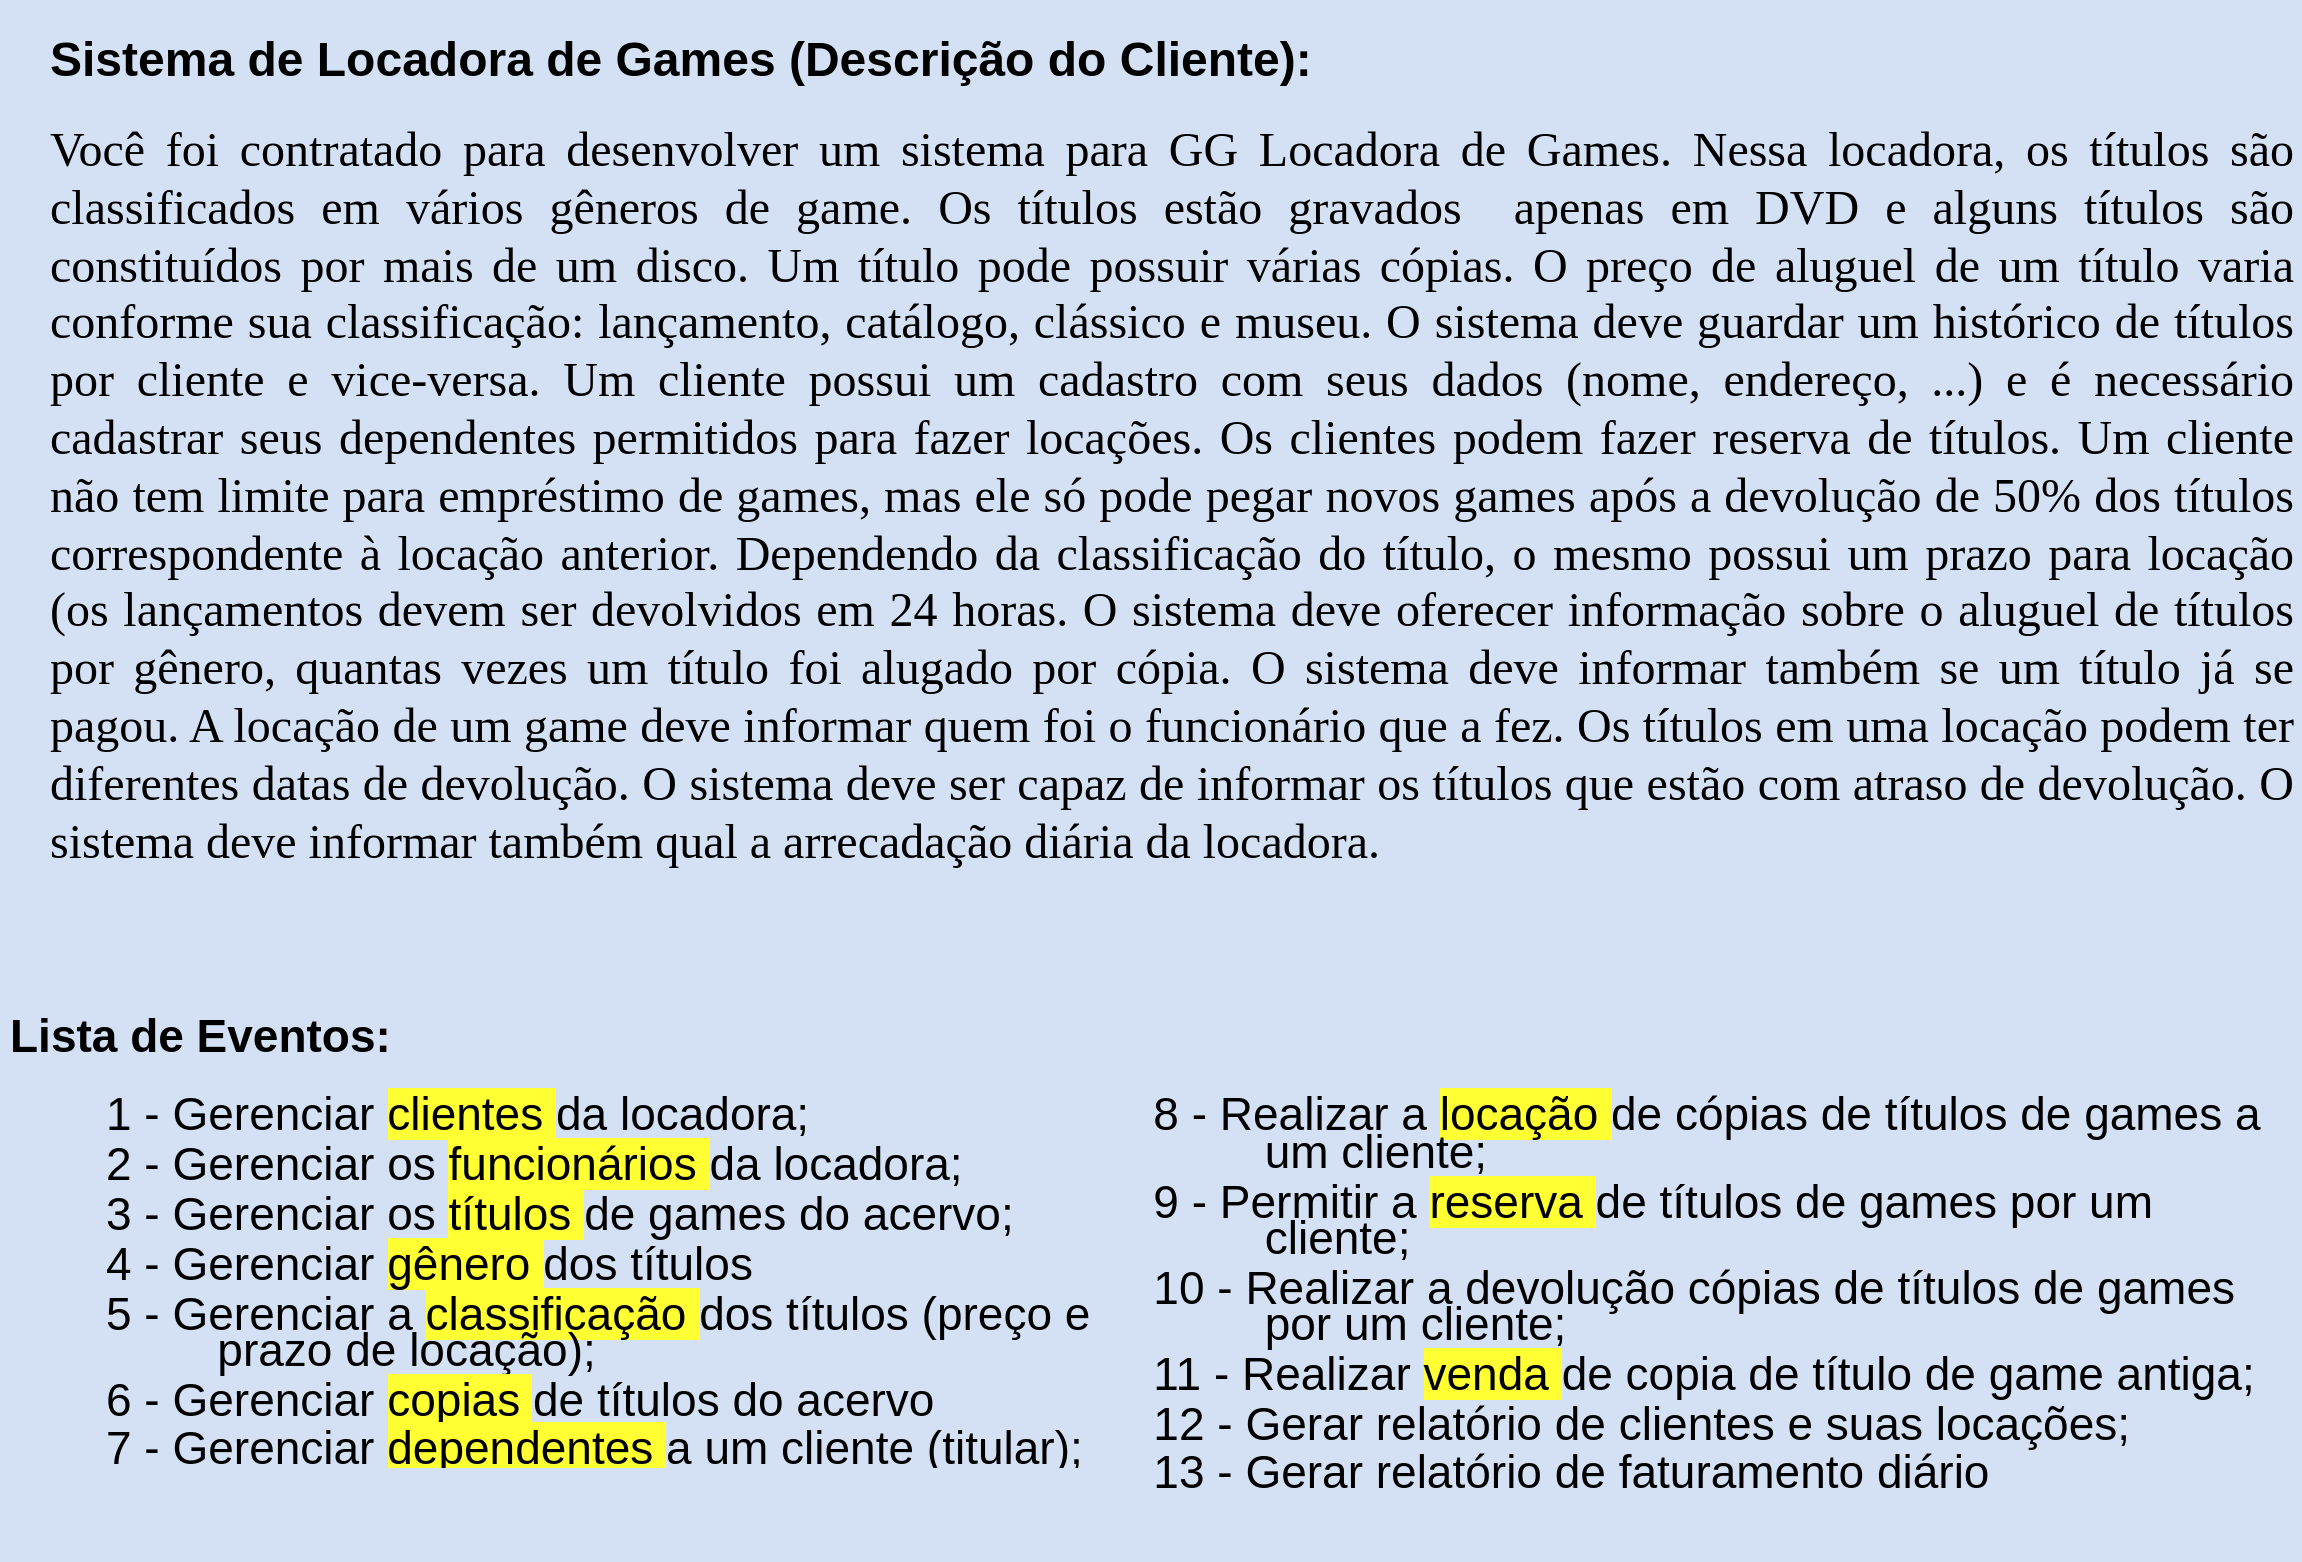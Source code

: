 <mxfile version="13.6.2" type="device" pages="10"><diagram name="Intro" id="coO0VxTkVB8C7nHGbVeU"><mxGraphModel dx="1662" dy="822" grid="1" gridSize="10" guides="1" tooltips="1" connect="1" arrows="1" fold="1" page="1" pageScale="1" pageWidth="1169" pageHeight="827" background="#D4E1F5" math="0" shadow="0"><root><mxCell id="0MI9FBT59DRVYEBFeE5e-0"/><mxCell id="0MI9FBT59DRVYEBFeE5e-1" parent="0MI9FBT59DRVYEBFeE5e-0"/><mxCell id="0MI9FBT59DRVYEBFeE5e-15" value="&lt;h1&gt;&lt;span style=&quot;text-align: center&quot;&gt;&lt;font style=&quot;font-size: 24px&quot;&gt;Sistema de Locadora de Games (Descrição do Cliente):&amp;nbsp;&lt;/font&gt;&lt;/span&gt;&lt;br&gt;&lt;/h1&gt;&lt;p style=&quot;margin-top: 3.6pt ; margin-bottom: 0pt ; margin-left: 0in ; text-indent: 0in ; text-align: justify ; direction: ltr ; unicode-bidi: embed ; vertical-align: baseline&quot;&gt;&lt;font face=&quot;tahoma&quot; style=&quot;font-size: 24px&quot;&gt;Você foi contratado para desenvolver um sistema para GG Locadora de Games. Nessa locadora, os títulos são classificados em vários gêneros de game. Os títulos estão gravados&amp;nbsp; apenas em DVD e alguns títulos são constituídos por mais de um disco. Um título pode possuir várias cópias. O preço de aluguel de um título varia conforme sua classificação: lançamento, catálogo, clássico e museu. O sistema deve guardar um histórico de títulos por cliente e vice-versa. Um cliente possui um cadastro com seus dados (nome, endereço, ...) e é necessário cadastrar seus dependentes permitidos para fazer locações. Os clientes podem fazer reserva de títulos. Um cliente não tem limite para empréstimo de games, mas ele só pode pegar novos games após a devolução de 50% dos títulos correspondente à locação anterior. Dependendo da classificação do título, o mesmo possui um prazo para locação (os lançamentos devem ser devolvidos em 24 horas. O sistema deve oferecer informação sobre o aluguel de títulos por gênero, quantas vezes um título foi alugado por cópia. O sistema deve informar também se um título já se pagou. A locação de um game deve informar quem foi o funcionário que a fez. Os títulos em uma locação podem ter diferentes datas de devolução. O sistema deve ser capaz de informar os títulos que estão com atraso de devolução. O sistema deve informar também qual a arrecadação diária da locadora.&lt;/font&gt;&lt;br&gt;&lt;/p&gt;" style="text;html=1;strokeColor=none;fillColor=none;spacing=5;spacingTop=-20;whiteSpace=wrap;overflow=hidden;rounded=0;" parent="0MI9FBT59DRVYEBFeE5e-1" vertex="1"><mxGeometry x="20" y="20" width="1130" height="490" as="geometry"/></mxCell><mxCell id="0MI9FBT59DRVYEBFeE5e-16" value="&lt;h1 style=&quot;font-size: 23px&quot;&gt;Lista de Eventos:&amp;nbsp;&lt;/h1&gt;&lt;div class=&quot;O1&quot; style=&quot;line-height: 80% ; margin-top: 4.8pt ; margin-bottom: 0pt ; margin-left: 1.08in ; text-indent: -0.58in ; direction: ltr ; unicode-bidi: embed ; vertical-align: baseline&quot;&gt;&lt;span style=&quot;text-indent: -0.58in&quot;&gt;1 - Gerenciar &lt;span style=&quot;background-color: rgb(255 , 255 , 51)&quot;&gt;clientes &lt;/span&gt;da locadora;&lt;/span&gt;&lt;br&gt;&lt;/div&gt;&lt;div class=&quot;O1&quot; style=&quot;line-height: 80% ; margin-top: 4.8pt ; margin-bottom: 0pt ; margin-left: 1.08in ; text-indent: -0.58in ; direction: ltr ; unicode-bidi: embed ; vertical-align: baseline&quot;&gt;2 - Gerenciar os &lt;span style=&quot;background-color: rgb(255 , 255 , 51)&quot;&gt;funcionários &lt;/span&gt;da locadora;&lt;/div&gt;&lt;div class=&quot;O1&quot; style=&quot;line-height: 80% ; margin-top: 4.8pt ; margin-bottom: 0pt ; margin-left: 1.08in ; text-indent: -0.58in ; direction: ltr ; unicode-bidi: embed ; vertical-align: baseline&quot;&gt;&lt;span style=&quot;text-indent: -55.68px&quot;&gt;3 - Gerenciar os &lt;span style=&quot;background-color: rgb(255 , 255 , 51)&quot;&gt;títulos &lt;/span&gt;de games do acervo;&lt;/span&gt;&lt;br&gt;&lt;/div&gt;&lt;div class=&quot;O1&quot; style=&quot;line-height: 80% ; margin-top: 4.8pt ; margin-bottom: 0pt ; margin-left: 1.08in ; text-indent: -0.58in ; direction: ltr ; unicode-bidi: embed ; vertical-align: baseline&quot;&gt;4 - Gerenciar &lt;span style=&quot;background-color: rgb(255 , 255 , 51)&quot;&gt;gênero &lt;/span&gt;dos títulos&lt;/div&gt;&lt;div class=&quot;O1&quot; style=&quot;line-height: 80% ; margin-top: 4.8pt ; margin-bottom: 0pt ; margin-left: 1.08in ; text-indent: -0.58in ; direction: ltr ; unicode-bidi: embed ; vertical-align: baseline&quot;&gt;5 - Gerenciar a &lt;span style=&quot;background-color: rgb(255 , 255 , 51)&quot;&gt;classificação &lt;/span&gt;dos títulos (preço e prazo de locação);&lt;/div&gt;&lt;div class=&quot;O1&quot; style=&quot;line-height: 80% ; margin-top: 4.8pt ; margin-bottom: 0pt ; margin-left: 1.08in ; text-indent: -0.58in ; direction: ltr ; unicode-bidi: embed ; vertical-align: baseline&quot;&gt;6 - Gerenciar &lt;span style=&quot;background-color: rgb(255 , 255 , 51)&quot;&gt;copias &lt;/span&gt;de títulos do acervo&lt;/div&gt;&lt;div class=&quot;O1&quot; style=&quot;line-height: 80% ; margin-top: 4.8pt ; margin-bottom: 0pt ; margin-left: 1.08in ; text-indent: -0.58in ; direction: ltr ; unicode-bidi: embed ; vertical-align: baseline ; font-size: 23px&quot;&gt;&lt;span style=&quot;text-indent: -0.58in&quot;&gt;7 - Gerenciar &lt;span style=&quot;background-color: rgb(255 , 255 , 51)&quot;&gt;dependentes &lt;/span&gt;a um cliente (titular);&lt;/span&gt;&lt;/div&gt;" style="text;html=1;strokeColor=none;fillColor=none;spacing=5;spacingTop=-20;whiteSpace=wrap;overflow=hidden;rounded=0;fontSize=23;" parent="0MI9FBT59DRVYEBFeE5e-1" vertex="1"><mxGeometry y="510" width="550" height="280" as="geometry"/></mxCell><mxCell id="0MI9FBT59DRVYEBFeE5e-17" value="&lt;h1 style=&quot;font-size: 23px&quot;&gt;&amp;nbsp;&lt;/h1&gt;&lt;div class=&quot;O1&quot; style=&quot;line-height: 80% ; margin-top: 4.8pt ; margin-bottom: 0pt ; margin-left: 1.08in ; text-indent: -0.58in ; direction: ltr ; unicode-bidi: embed ; vertical-align: baseline ; font-size: 23px&quot;&gt;&lt;div class=&quot;O1&quot; style=&quot;line-height: 80% ; margin-top: 4.8pt ; margin-bottom: 0pt ; margin-left: 1.08in ; text-indent: -0.58in ; direction: ltr ; unicode-bidi: embed ; vertical-align: baseline&quot;&gt;8 - Realizar a &lt;span style=&quot;background-color: rgb(255 , 255 , 51)&quot;&gt;locação &lt;/span&gt;de cópias de títulos de games a um cliente;&lt;/div&gt;&lt;div class=&quot;O1&quot; style=&quot;line-height: 80% ; margin-top: 4.8pt ; margin-bottom: 0pt ; margin-left: 1.08in ; text-indent: -0.58in ; direction: ltr ; unicode-bidi: embed ; vertical-align: baseline&quot;&gt;9 - Permitir a &lt;span style=&quot;background-color: rgb(255 , 255 , 51)&quot;&gt;reserva &lt;/span&gt;de títulos de games por um cliente;&lt;/div&gt;&lt;div class=&quot;O1&quot; style=&quot;line-height: 80% ; margin-top: 4.8pt ; margin-bottom: 0pt ; margin-left: 1.08in ; text-indent: -0.58in ; direction: ltr ; unicode-bidi: embed ; vertical-align: baseline&quot;&gt;10 - Realizar a devolução cópias de títulos de games por um cliente;&lt;/div&gt;&lt;div class=&quot;O1&quot; style=&quot;line-height: 80% ; margin-top: 4.8pt ; margin-bottom: 0pt ; margin-left: 1.08in ; text-indent: -0.58in ; direction: ltr ; unicode-bidi: embed ; vertical-align: baseline&quot;&gt;11 - Realizar &lt;span style=&quot;background-color: rgb(255 , 255 , 51)&quot;&gt;venda &lt;/span&gt;de copia de título de game antiga;&lt;/div&gt;&lt;div class=&quot;O1&quot; style=&quot;line-height: 80% ; margin-top: 4.8pt ; margin-bottom: 0pt ; margin-left: 1.08in ; text-indent: -0.58in ; direction: ltr ; unicode-bidi: embed ; vertical-align: baseline&quot;&gt;12 - Gerar relatório de clientes e suas locações;&lt;/div&gt;&lt;div class=&quot;O1&quot; style=&quot;line-height: 80% ; margin-top: 4.8pt ; margin-bottom: 0pt ; margin-left: 1.08in ; text-indent: -0.58in ; direction: ltr ; unicode-bidi: embed ; vertical-align: baseline&quot;&gt;13 - Gerar relatório de faturamento diário&lt;/div&gt;&lt;/div&gt;" style="text;html=1;strokeColor=none;fillColor=none;spacing=5;spacingTop=-20;whiteSpace=wrap;overflow=hidden;rounded=0;fontSize=23;" parent="0MI9FBT59DRVYEBFeE5e-1" vertex="1"><mxGeometry x="420" y="510" width="730" height="280" as="geometry"/></mxCell></root></mxGraphModel></diagram><diagram id="3MHMQWkPpGF6_cetcWjO" name="MER1"><mxGraphModel dx="1662" dy="822" grid="1" gridSize="10" guides="1" tooltips="1" connect="1" arrows="1" fold="1" page="1" pageScale="1" pageWidth="1169" pageHeight="827" math="0" shadow="0"><root><mxCell id="m3MlRjaKOiYc0iaVG8Kd-0"/><mxCell id="m3MlRjaKOiYc0iaVG8Kd-1" parent="m3MlRjaKOiYc0iaVG8Kd-0"/><mxCell id="m3MlRjaKOiYc0iaVG8Kd-2" value="Cliente" style="whiteSpace=wrap;html=1;align=center;" parent="m3MlRjaKOiYc0iaVG8Kd-1" vertex="1"><mxGeometry x="130" y="430" width="100" height="40" as="geometry"/></mxCell><mxCell id="zkCNrgPpx35XtI5pppbY-38" value="id_cliente" style="ellipse;whiteSpace=wrap;html=1;align=center;fontStyle=4;fillColor=#B9E0A5;" parent="m3MlRjaKOiYc0iaVG8Kd-1" vertex="1"><mxGeometry x="20" y="350" width="100" height="20" as="geometry"/></mxCell><mxCell id="zkCNrgPpx35XtI5pppbY-48" value="" style="endArrow=none;html=1;rounded=0;exitX=1;exitY=0.5;exitDx=0;exitDy=0;" parent="m3MlRjaKOiYc0iaVG8Kd-1" source="zkCNrgPpx35XtI5pppbY-38" target="m3MlRjaKOiYc0iaVG8Kd-2" edge="1"><mxGeometry relative="1" as="geometry"><mxPoint x="125.355" y="177.071" as="sourcePoint"/><mxPoint x="165" y="200" as="targetPoint"/></mxGeometry></mxCell><mxCell id="zkCNrgPpx35XtI5pppbY-69" value="nome" style="ellipse;whiteSpace=wrap;html=1;align=center;fillColor=#FFFFFF;" parent="m3MlRjaKOiYc0iaVG8Kd-1" vertex="1"><mxGeometry x="20" y="370" width="100" height="20" as="geometry"/></mxCell><mxCell id="zkCNrgPpx35XtI5pppbY-71" value="cpf" style="ellipse;whiteSpace=wrap;html=1;align=center;fillColor=#FFFFFF;" parent="m3MlRjaKOiYc0iaVG8Kd-1" vertex="1"><mxGeometry x="20" y="390" width="100" height="20" as="geometry"/></mxCell><mxCell id="zkCNrgPpx35XtI5pppbY-72" value="endereco" style="ellipse;whiteSpace=wrap;html=1;align=center;fillColor=#FFFFFF;" parent="m3MlRjaKOiYc0iaVG8Kd-1" vertex="1"><mxGeometry x="20" y="410" width="100" height="20" as="geometry"/></mxCell><mxCell id="zkCNrgPpx35XtI5pppbY-73" value="celular" style="ellipse;whiteSpace=wrap;html=1;align=center;fillColor=#FFFFFF;" parent="m3MlRjaKOiYc0iaVG8Kd-1" vertex="1"><mxGeometry x="20" y="430" width="100" height="20" as="geometry"/></mxCell><mxCell id="zkCNrgPpx35XtI5pppbY-74" value="email" style="ellipse;whiteSpace=wrap;html=1;align=center;fillColor=#FFFFFF;" parent="m3MlRjaKOiYc0iaVG8Kd-1" vertex="1"><mxGeometry x="20" y="450" width="100" height="20" as="geometry"/></mxCell><mxCell id="h5JbntFeapHMQgTxbkjX-0" value="&lt;b&gt;&lt;font style=&quot;font-size: 18px&quot;&gt;1 - Gerenciar Clientes da Locadora&amp;nbsp;&lt;/font&gt;&lt;/b&gt;" style="text;html=1;strokeColor=none;fillColor=none;align=left;verticalAlign=middle;whiteSpace=wrap;rounded=0;" vertex="1" parent="m3MlRjaKOiYc0iaVG8Kd-1"><mxGeometry x="20" y="10" width="760" height="20" as="geometry"/></mxCell></root></mxGraphModel></diagram><diagram name="MER2" id="h0rOLfb2VfGTs2cZro5H"><mxGraphModel dx="1662" dy="822" grid="1" gridSize="10" guides="1" tooltips="1" connect="1" arrows="1" fold="1" page="1" pageScale="1" pageWidth="1169" pageHeight="827" math="0" shadow="0"><root><mxCell id="w02mQJPv5PXD5XhorDTA-0"/><mxCell id="w02mQJPv5PXD5XhorDTA-1" parent="w02mQJPv5PXD5XhorDTA-0"/><mxCell id="w02mQJPv5PXD5XhorDTA-2" value="Cliente" style="whiteSpace=wrap;html=1;align=center;" parent="w02mQJPv5PXD5XhorDTA-1" vertex="1"><mxGeometry x="130" y="430" width="100" height="40" as="geometry"/></mxCell><mxCell id="w02mQJPv5PXD5XhorDTA-4" value="Funcionario" style="whiteSpace=wrap;html=1;align=center;" parent="w02mQJPv5PXD5XhorDTA-1" vertex="1"><mxGeometry x="470" y="430" width="100" height="40" as="geometry"/></mxCell><mxCell id="w02mQJPv5PXD5XhorDTA-73" value="id_cliente" style="ellipse;whiteSpace=wrap;html=1;align=center;fontStyle=4;fillColor=#B9E0A5;" parent="w02mQJPv5PXD5XhorDTA-1" vertex="1"><mxGeometry x="20" y="350" width="100" height="20" as="geometry"/></mxCell><mxCell id="w02mQJPv5PXD5XhorDTA-81" value="id_funcionario" style="ellipse;whiteSpace=wrap;html=1;align=center;fontStyle=4;fillColor=#B9E0A5;" parent="w02mQJPv5PXD5XhorDTA-1" vertex="1"><mxGeometry x="576" y="360" width="100" height="20" as="geometry"/></mxCell><mxCell id="w02mQJPv5PXD5XhorDTA-83" value="" style="endArrow=none;html=1;rounded=0;exitX=1;exitY=0.5;exitDx=0;exitDy=0;" parent="w02mQJPv5PXD5XhorDTA-1" source="w02mQJPv5PXD5XhorDTA-73" target="w02mQJPv5PXD5XhorDTA-2" edge="1"><mxGeometry relative="1" as="geometry"><mxPoint x="125.355" y="177.071" as="sourcePoint"/><mxPoint x="165" y="200" as="targetPoint"/></mxGeometry></mxCell><mxCell id="w02mQJPv5PXD5XhorDTA-87" value="" style="endArrow=none;html=1;rounded=0;entryX=0;entryY=0.5;entryDx=0;entryDy=0;" parent="w02mQJPv5PXD5XhorDTA-1" source="w02mQJPv5PXD5XhorDTA-4" target="w02mQJPv5PXD5XhorDTA-81" edge="1"><mxGeometry relative="1" as="geometry"><mxPoint x="165.355" y="217.071" as="sourcePoint"/><mxPoint x="205" y="240" as="targetPoint"/></mxGeometry></mxCell><mxCell id="w02mQJPv5PXD5XhorDTA-96" value="nome" style="ellipse;whiteSpace=wrap;html=1;align=center;fillColor=#FFFFFF;" parent="w02mQJPv5PXD5XhorDTA-1" vertex="1"><mxGeometry x="20" y="370" width="100" height="20" as="geometry"/></mxCell><mxCell id="w02mQJPv5PXD5XhorDTA-97" value="cpf" style="ellipse;whiteSpace=wrap;html=1;align=center;fillColor=#FFFFFF;" parent="w02mQJPv5PXD5XhorDTA-1" vertex="1"><mxGeometry x="20" y="390" width="100" height="20" as="geometry"/></mxCell><mxCell id="w02mQJPv5PXD5XhorDTA-98" value="endereco" style="ellipse;whiteSpace=wrap;html=1;align=center;fillColor=#FFFFFF;" parent="w02mQJPv5PXD5XhorDTA-1" vertex="1"><mxGeometry x="20" y="410" width="100" height="20" as="geometry"/></mxCell><mxCell id="w02mQJPv5PXD5XhorDTA-99" value="celular" style="ellipse;whiteSpace=wrap;html=1;align=center;fillColor=#FFFFFF;" parent="w02mQJPv5PXD5XhorDTA-1" vertex="1"><mxGeometry x="20" y="430" width="100" height="20" as="geometry"/></mxCell><mxCell id="w02mQJPv5PXD5XhorDTA-100" value="email" style="ellipse;whiteSpace=wrap;html=1;align=center;fillColor=#FFFFFF;" parent="w02mQJPv5PXD5XhorDTA-1" vertex="1"><mxGeometry x="20" y="450" width="100" height="20" as="geometry"/></mxCell><mxCell id="w02mQJPv5PXD5XhorDTA-125" value="nome" style="ellipse;whiteSpace=wrap;html=1;align=center;fillColor=#FFFFFF;" parent="w02mQJPv5PXD5XhorDTA-1" vertex="1"><mxGeometry x="576" y="380" width="100" height="20" as="geometry"/></mxCell><mxCell id="w02mQJPv5PXD5XhorDTA-126" value="cpf" style="ellipse;whiteSpace=wrap;html=1;align=center;fillColor=#FFFFFF;" parent="w02mQJPv5PXD5XhorDTA-1" vertex="1"><mxGeometry x="576" y="400" width="100" height="20" as="geometry"/></mxCell><mxCell id="w02mQJPv5PXD5XhorDTA-127" value="endereco" style="ellipse;whiteSpace=wrap;html=1;align=center;fillColor=#FFFFFF;" parent="w02mQJPv5PXD5XhorDTA-1" vertex="1"><mxGeometry x="576" y="420" width="100" height="20" as="geometry"/></mxCell><mxCell id="w02mQJPv5PXD5XhorDTA-128" value="celular" style="ellipse;whiteSpace=wrap;html=1;align=center;fillColor=#FFFFFF;" parent="w02mQJPv5PXD5XhorDTA-1" vertex="1"><mxGeometry x="576" y="440" width="100" height="20" as="geometry"/></mxCell><mxCell id="w02mQJPv5PXD5XhorDTA-129" value="email" style="ellipse;whiteSpace=wrap;html=1;align=center;fillColor=#FFFFFF;" parent="w02mQJPv5PXD5XhorDTA-1" vertex="1"><mxGeometry x="576" y="460" width="100" height="20" as="geometry"/></mxCell><mxCell id="w02mQJPv5PXD5XhorDTA-130" value="cargo&lt;span style=&quot;color: rgba(0 , 0 , 0 , 0) ; font-family: monospace ; font-size: 0px&quot;&gt;%3CmxGraphModel%3E%3Croot%3E%3CmxCell%20id%3D%220%22%2F%3E%3CmxCell%20id%3D%221%22%20parent%3D%220%22%2F%3E%3CmxCell%20id%3D%222%22%20value%3D%22email%22%20style%3D%22ellipse%3BwhiteSpace%3Dwrap%3Bhtml%3D1%3Balign%3Dcenter%3BfillColor%3D%23FFFFFF%3B%22%20vertex%3D%221%22%20parent%3D%221%22%3E%3CmxGeometry%20x%3D%22576%22%20y%3D%22460%22%20width%3D%22100%22%20height%3D%2220%22%20as%3D%22geometry%22%2F%3E%3C%2FmxCell%3E%3C%2Froot%3E%3C%2FmxGraphModel%3E&lt;/span&gt;" style="ellipse;whiteSpace=wrap;html=1;align=center;fillColor=#FFFFFF;" parent="w02mQJPv5PXD5XhorDTA-1" vertex="1"><mxGeometry x="576" y="480" width="100" height="20" as="geometry"/></mxCell><mxCell id="w02mQJPv5PXD5XhorDTA-131" value="salario" style="ellipse;whiteSpace=wrap;html=1;align=center;fillColor=#FFFFFF;" parent="w02mQJPv5PXD5XhorDTA-1" vertex="1"><mxGeometry x="576" y="500" width="100" height="20" as="geometry"/></mxCell><mxCell id="HIa0u42m5Hlyfp3rZmz7-0" value="&lt;b&gt;&lt;font style=&quot;font-size: 18px&quot;&gt;2 - Gerenciar Funcionários da Locadora&amp;nbsp;&lt;/font&gt;&lt;/b&gt;" style="text;html=1;strokeColor=none;fillColor=none;align=left;verticalAlign=middle;whiteSpace=wrap;rounded=0;" vertex="1" parent="w02mQJPv5PXD5XhorDTA-1"><mxGeometry x="20" y="10" width="760" height="20" as="geometry"/></mxCell></root></mxGraphModel></diagram><diagram name="MER3" id="pxGrwKKCUcN29mcE8ife"><mxGraphModel dx="1662" dy="822" grid="1" gridSize="10" guides="1" tooltips="1" connect="1" arrows="1" fold="1" page="1" pageScale="1" pageWidth="1169" pageHeight="827" math="0" shadow="0"><root><mxCell id="CTfLrwgqtLn9F2evxuro-0"/><mxCell id="CTfLrwgqtLn9F2evxuro-1" parent="CTfLrwgqtLn9F2evxuro-0"/><mxCell id="CTfLrwgqtLn9F2evxuro-2" value="Cliente" style="whiteSpace=wrap;html=1;align=center;" parent="CTfLrwgqtLn9F2evxuro-1" vertex="1"><mxGeometry x="130" y="430" width="100" height="40" as="geometry"/></mxCell><mxCell id="CTfLrwgqtLn9F2evxuro-4" value="Funcionario" style="whiteSpace=wrap;html=1;align=center;" parent="CTfLrwgqtLn9F2evxuro-1" vertex="1"><mxGeometry x="470" y="430" width="100" height="40" as="geometry"/></mxCell><mxCell id="CTfLrwgqtLn9F2evxuro-6" value="Titulo" style="whiteSpace=wrap;html=1;align=center;" parent="CTfLrwgqtLn9F2evxuro-1" vertex="1"><mxGeometry x="820" y="430" width="100" height="40" as="geometry"/></mxCell><mxCell id="CTfLrwgqtLn9F2evxuro-8" value="Genero" style="whiteSpace=wrap;html=1;align=center;" parent="CTfLrwgqtLn9F2evxuro-1" vertex="1"><mxGeometry x="1030" y="680" width="100" height="40" as="geometry"/></mxCell><mxCell id="CTfLrwgqtLn9F2evxuro-9" value="Classificação" style="whiteSpace=wrap;html=1;align=center;" parent="CTfLrwgqtLn9F2evxuro-1" vertex="1"><mxGeometry x="820" y="680" width="100" height="40" as="geometry"/></mxCell><mxCell id="CTfLrwgqtLn9F2evxuro-20" value="Classifica" style="shape=rhombus;perimeter=rhombusPerimeter;whiteSpace=wrap;html=1;align=center;" parent="CTfLrwgqtLn9F2evxuro-1" vertex="1"><mxGeometry x="810" y="540" width="120" height="60" as="geometry"/></mxCell><mxCell id="CTfLrwgqtLn9F2evxuro-21" value="Define" style="shape=rhombus;perimeter=rhombusPerimeter;whiteSpace=wrap;html=1;align=center;" parent="CTfLrwgqtLn9F2evxuro-1" vertex="1"><mxGeometry x="1020" y="540" width="120" height="60" as="geometry"/></mxCell><mxCell id="CTfLrwgqtLn9F2evxuro-59" value="" style="endArrow=none;html=1;rounded=0;exitX=0.5;exitY=1;exitDx=0;exitDy=0;entryX=0.5;entryY=0;entryDx=0;entryDy=0;" parent="CTfLrwgqtLn9F2evxuro-1" source="CTfLrwgqtLn9F2evxuro-6" target="CTfLrwgqtLn9F2evxuro-20" edge="1"><mxGeometry relative="1" as="geometry"><mxPoint x="580" y="530" as="sourcePoint"/><mxPoint x="860" y="540" as="targetPoint"/></mxGeometry></mxCell><mxCell id="CTfLrwgqtLn9F2evxuro-60" value="(0,N)" style="edgeLabel;html=1;align=center;verticalAlign=middle;resizable=0;points=[];" parent="CTfLrwgqtLn9F2evxuro-59" vertex="1" connectable="0"><mxGeometry x="-0.678" y="-1" relative="1" as="geometry"><mxPoint x="-19" y="-1.03" as="offset"/></mxGeometry></mxCell><mxCell id="CTfLrwgqtLn9F2evxuro-61" value="" style="endArrow=none;html=1;rounded=0;exitX=1;exitY=0.5;exitDx=0;exitDy=0;entryX=0.5;entryY=0;entryDx=0;entryDy=0;" parent="CTfLrwgqtLn9F2evxuro-1" source="CTfLrwgqtLn9F2evxuro-6" target="CTfLrwgqtLn9F2evxuro-21" edge="1"><mxGeometry relative="1" as="geometry"><mxPoint x="590" y="540" as="sourcePoint"/><mxPoint x="590" y="610" as="targetPoint"/><Array as="points"><mxPoint x="1080" y="450"/></Array></mxGeometry></mxCell><mxCell id="CTfLrwgqtLn9F2evxuro-62" value="(0,N)" style="edgeLabel;html=1;align=center;verticalAlign=middle;resizable=0;points=[];" parent="CTfLrwgqtLn9F2evxuro-61" vertex="1" connectable="0"><mxGeometry x="-0.876" y="-1" relative="1" as="geometry"><mxPoint x="4.14" y="-11" as="offset"/></mxGeometry></mxCell><mxCell id="CTfLrwgqtLn9F2evxuro-63" value="" style="endArrow=none;html=1;rounded=0;exitX=0.5;exitY=1;exitDx=0;exitDy=0;entryX=0.5;entryY=0;entryDx=0;entryDy=0;" parent="CTfLrwgqtLn9F2evxuro-1" source="CTfLrwgqtLn9F2evxuro-21" target="CTfLrwgqtLn9F2evxuro-8" edge="1"><mxGeometry relative="1" as="geometry"><mxPoint x="600" y="550" as="sourcePoint"/><mxPoint x="600" y="620" as="targetPoint"/></mxGeometry></mxCell><mxCell id="CTfLrwgqtLn9F2evxuro-64" value="(1,1)" style="edgeLabel;html=1;align=center;verticalAlign=middle;resizable=0;points=[];" parent="CTfLrwgqtLn9F2evxuro-63" vertex="1" connectable="0"><mxGeometry x="0.756" relative="1" as="geometry"><mxPoint x="-20" y="-0.34" as="offset"/></mxGeometry></mxCell><mxCell id="CTfLrwgqtLn9F2evxuro-65" value="" style="endArrow=none;html=1;rounded=0;exitX=0.5;exitY=1;exitDx=0;exitDy=0;entryX=0.5;entryY=0;entryDx=0;entryDy=0;" parent="CTfLrwgqtLn9F2evxuro-1" source="CTfLrwgqtLn9F2evxuro-20" target="CTfLrwgqtLn9F2evxuro-9" edge="1"><mxGeometry relative="1" as="geometry"><mxPoint x="610" y="560" as="sourcePoint"/><mxPoint x="610" y="630" as="targetPoint"/></mxGeometry></mxCell><mxCell id="CTfLrwgqtLn9F2evxuro-66" value="(1,1)" style="edgeLabel;html=1;align=center;verticalAlign=middle;resizable=0;points=[];" parent="CTfLrwgqtLn9F2evxuro-65" vertex="1" connectable="0"><mxGeometry x="0.739" y="1" relative="1" as="geometry"><mxPoint x="-21" y="0.34" as="offset"/></mxGeometry></mxCell><mxCell id="CTfLrwgqtLn9F2evxuro-73" value="id_cliente" style="ellipse;whiteSpace=wrap;html=1;align=center;fontStyle=4;fillColor=#B9E0A5;" parent="CTfLrwgqtLn9F2evxuro-1" vertex="1"><mxGeometry x="20" y="350" width="100" height="20" as="geometry"/></mxCell><mxCell id="CTfLrwgqtLn9F2evxuro-77" value="id_titulo" style="ellipse;whiteSpace=wrap;html=1;align=center;fontStyle=4;fillColor=#B9E0A5;" parent="CTfLrwgqtLn9F2evxuro-1" vertex="1"><mxGeometry x="940" y="360" width="100" height="20" as="geometry"/></mxCell><mxCell id="CTfLrwgqtLn9F2evxuro-78" value="id_classificacao" style="ellipse;whiteSpace=wrap;html=1;align=center;fontStyle=4;fillColor=#B9E0A5;" parent="CTfLrwgqtLn9F2evxuro-1" vertex="1"><mxGeometry x="740" y="750" width="100" height="20" as="geometry"/></mxCell><mxCell id="CTfLrwgqtLn9F2evxuro-79" value="id_genero" style="ellipse;whiteSpace=wrap;html=1;align=center;fontStyle=4;fillColor=#B9E0A5;" parent="CTfLrwgqtLn9F2evxuro-1" vertex="1"><mxGeometry x="1030" y="740" width="100" height="20" as="geometry"/></mxCell><mxCell id="CTfLrwgqtLn9F2evxuro-81" value="id_funcionario" style="ellipse;whiteSpace=wrap;html=1;align=center;fontStyle=4;fillColor=#B9E0A5;" parent="CTfLrwgqtLn9F2evxuro-1" vertex="1"><mxGeometry x="576" y="360" width="100" height="20" as="geometry"/></mxCell><mxCell id="CTfLrwgqtLn9F2evxuro-83" value="" style="endArrow=none;html=1;rounded=0;exitX=1;exitY=0.5;exitDx=0;exitDy=0;" parent="CTfLrwgqtLn9F2evxuro-1" source="CTfLrwgqtLn9F2evxuro-73" target="CTfLrwgqtLn9F2evxuro-2" edge="1"><mxGeometry relative="1" as="geometry"><mxPoint x="125.355" y="177.071" as="sourcePoint"/><mxPoint x="165" y="200" as="targetPoint"/></mxGeometry></mxCell><mxCell id="CTfLrwgqtLn9F2evxuro-87" value="" style="endArrow=none;html=1;rounded=0;entryX=0;entryY=0.5;entryDx=0;entryDy=0;" parent="CTfLrwgqtLn9F2evxuro-1" source="CTfLrwgqtLn9F2evxuro-4" target="CTfLrwgqtLn9F2evxuro-81" edge="1"><mxGeometry relative="1" as="geometry"><mxPoint x="165.355" y="217.071" as="sourcePoint"/><mxPoint x="205" y="240" as="targetPoint"/></mxGeometry></mxCell><mxCell id="CTfLrwgqtLn9F2evxuro-89" value="" style="endArrow=none;html=1;rounded=0;exitX=0.25;exitY=1;exitDx=0;exitDy=0;entryX=0.5;entryY=0;entryDx=0;entryDy=0;" parent="CTfLrwgqtLn9F2evxuro-1" source="CTfLrwgqtLn9F2evxuro-9" target="CTfLrwgqtLn9F2evxuro-78" edge="1"><mxGeometry relative="1" as="geometry"><mxPoint x="185.355" y="237.071" as="sourcePoint"/><mxPoint x="225" y="260" as="targetPoint"/></mxGeometry></mxCell><mxCell id="CTfLrwgqtLn9F2evxuro-90" value="" style="endArrow=none;html=1;rounded=0;" parent="CTfLrwgqtLn9F2evxuro-1" source="CTfLrwgqtLn9F2evxuro-8" target="CTfLrwgqtLn9F2evxuro-79" edge="1"><mxGeometry relative="1" as="geometry"><mxPoint x="195.355" y="247.071" as="sourcePoint"/><mxPoint x="235" y="270" as="targetPoint"/></mxGeometry></mxCell><mxCell id="CTfLrwgqtLn9F2evxuro-91" value="" style="endArrow=none;html=1;rounded=0;exitX=0.75;exitY=0;exitDx=0;exitDy=0;entryX=0;entryY=0.5;entryDx=0;entryDy=0;" parent="CTfLrwgqtLn9F2evxuro-1" source="CTfLrwgqtLn9F2evxuro-6" target="CTfLrwgqtLn9F2evxuro-77" edge="1"><mxGeometry relative="1" as="geometry"><mxPoint x="205.355" y="257.071" as="sourcePoint"/><mxPoint x="245" y="280" as="targetPoint"/></mxGeometry></mxCell><mxCell id="CTfLrwgqtLn9F2evxuro-96" value="nome" style="ellipse;whiteSpace=wrap;html=1;align=center;fillColor=#FFFFFF;" parent="CTfLrwgqtLn9F2evxuro-1" vertex="1"><mxGeometry x="20" y="370" width="100" height="20" as="geometry"/></mxCell><mxCell id="CTfLrwgqtLn9F2evxuro-97" value="cpf" style="ellipse;whiteSpace=wrap;html=1;align=center;fillColor=#FFFFFF;" parent="CTfLrwgqtLn9F2evxuro-1" vertex="1"><mxGeometry x="20" y="390" width="100" height="20" as="geometry"/></mxCell><mxCell id="CTfLrwgqtLn9F2evxuro-98" value="endereco" style="ellipse;whiteSpace=wrap;html=1;align=center;fillColor=#FFFFFF;" parent="CTfLrwgqtLn9F2evxuro-1" vertex="1"><mxGeometry x="20" y="410" width="100" height="20" as="geometry"/></mxCell><mxCell id="CTfLrwgqtLn9F2evxuro-99" value="celular" style="ellipse;whiteSpace=wrap;html=1;align=center;fillColor=#FFFFFF;" parent="CTfLrwgqtLn9F2evxuro-1" vertex="1"><mxGeometry x="20" y="430" width="100" height="20" as="geometry"/></mxCell><mxCell id="CTfLrwgqtLn9F2evxuro-100" value="email" style="ellipse;whiteSpace=wrap;html=1;align=center;fillColor=#FFFFFF;" parent="CTfLrwgqtLn9F2evxuro-1" vertex="1"><mxGeometry x="20" y="450" width="100" height="20" as="geometry"/></mxCell><mxCell id="CTfLrwgqtLn9F2evxuro-125" value="nome" style="ellipse;whiteSpace=wrap;html=1;align=center;fillColor=#FFFFFF;" parent="CTfLrwgqtLn9F2evxuro-1" vertex="1"><mxGeometry x="576" y="380" width="100" height="20" as="geometry"/></mxCell><mxCell id="CTfLrwgqtLn9F2evxuro-126" value="cpf" style="ellipse;whiteSpace=wrap;html=1;align=center;fillColor=#FFFFFF;" parent="CTfLrwgqtLn9F2evxuro-1" vertex="1"><mxGeometry x="576" y="400" width="100" height="20" as="geometry"/></mxCell><mxCell id="CTfLrwgqtLn9F2evxuro-127" value="endereco" style="ellipse;whiteSpace=wrap;html=1;align=center;fillColor=#FFFFFF;" parent="CTfLrwgqtLn9F2evxuro-1" vertex="1"><mxGeometry x="576" y="420" width="100" height="20" as="geometry"/></mxCell><mxCell id="CTfLrwgqtLn9F2evxuro-128" value="celular" style="ellipse;whiteSpace=wrap;html=1;align=center;fillColor=#FFFFFF;" parent="CTfLrwgqtLn9F2evxuro-1" vertex="1"><mxGeometry x="576" y="440" width="100" height="20" as="geometry"/></mxCell><mxCell id="CTfLrwgqtLn9F2evxuro-129" value="email" style="ellipse;whiteSpace=wrap;html=1;align=center;fillColor=#FFFFFF;" parent="CTfLrwgqtLn9F2evxuro-1" vertex="1"><mxGeometry x="576" y="460" width="100" height="20" as="geometry"/></mxCell><mxCell id="CTfLrwgqtLn9F2evxuro-130" value="cargo&lt;span style=&quot;color: rgba(0 , 0 , 0 , 0) ; font-family: monospace ; font-size: 0px&quot;&gt;%3CmxGraphModel%3E%3Croot%3E%3CmxCell%20id%3D%220%22%2F%3E%3CmxCell%20id%3D%221%22%20parent%3D%220%22%2F%3E%3CmxCell%20id%3D%222%22%20value%3D%22email%22%20style%3D%22ellipse%3BwhiteSpace%3Dwrap%3Bhtml%3D1%3Balign%3Dcenter%3BfillColor%3D%23FFFFFF%3B%22%20vertex%3D%221%22%20parent%3D%221%22%3E%3CmxGeometry%20x%3D%22576%22%20y%3D%22460%22%20width%3D%22100%22%20height%3D%2220%22%20as%3D%22geometry%22%2F%3E%3C%2FmxCell%3E%3C%2Froot%3E%3C%2FmxGraphModel%3E&lt;/span&gt;" style="ellipse;whiteSpace=wrap;html=1;align=center;fillColor=#FFFFFF;" parent="CTfLrwgqtLn9F2evxuro-1" vertex="1"><mxGeometry x="576" y="480" width="100" height="20" as="geometry"/></mxCell><mxCell id="CTfLrwgqtLn9F2evxuro-131" value="salario" style="ellipse;whiteSpace=wrap;html=1;align=center;fillColor=#FFFFFF;" parent="CTfLrwgqtLn9F2evxuro-1" vertex="1"><mxGeometry x="576" y="500" width="100" height="20" as="geometry"/></mxCell><mxCell id="CTfLrwgqtLn9F2evxuro-138" value="nome" style="ellipse;whiteSpace=wrap;html=1;align=center;fillColor=#FFFFFF;" parent="CTfLrwgqtLn9F2evxuro-1" vertex="1"><mxGeometry x="940" y="380" width="100" height="20" as="geometry"/></mxCell><mxCell id="CTfLrwgqtLn9F2evxuro-139" value="descrição" style="ellipse;whiteSpace=wrap;html=1;align=center;fillColor=#FFFFFF;" parent="CTfLrwgqtLn9F2evxuro-1" vertex="1"><mxGeometry x="940" y="400" width="100" height="20" as="geometry"/></mxCell><mxCell id="CTfLrwgqtLn9F2evxuro-140" value="descrição" style="ellipse;whiteSpace=wrap;html=1;align=center;fillColor=#FFFFFF;" parent="CTfLrwgqtLn9F2evxuro-1" vertex="1"><mxGeometry x="1030" y="780" width="100" height="20" as="geometry"/></mxCell><mxCell id="CTfLrwgqtLn9F2evxuro-141" value="descrição" style="ellipse;whiteSpace=wrap;html=1;align=center;fillColor=#FFFFFF;" parent="CTfLrwgqtLn9F2evxuro-1" vertex="1"><mxGeometry x="870" y="740" width="100" height="20" as="geometry"/></mxCell><mxCell id="CTfLrwgqtLn9F2evxuro-142" value="valor_locacão" style="ellipse;whiteSpace=wrap;html=1;align=center;fillColor=#FFFFFF;" parent="CTfLrwgqtLn9F2evxuro-1" vertex="1"><mxGeometry x="870" y="760" width="100" height="20" as="geometry"/></mxCell><mxCell id="CTfLrwgqtLn9F2evxuro-143" value="prazo_devolução" style="ellipse;whiteSpace=wrap;html=1;align=center;fillColor=#FFFFFF;" parent="CTfLrwgqtLn9F2evxuro-1" vertex="1"><mxGeometry x="870" y="780" width="100" height="20" as="geometry"/></mxCell><mxCell id="CTfLrwgqtLn9F2evxuro-144" value="nome" style="ellipse;whiteSpace=wrap;html=1;align=center;fillColor=#FFFFFF;" parent="CTfLrwgqtLn9F2evxuro-1" vertex="1"><mxGeometry x="740" y="770" width="100" height="20" as="geometry"/></mxCell><mxCell id="CTfLrwgqtLn9F2evxuro-145" value="nome" style="ellipse;whiteSpace=wrap;html=1;align=center;fillColor=#FFFFFF;" parent="CTfLrwgqtLn9F2evxuro-1" vertex="1"><mxGeometry x="1030" y="760" width="100" height="20" as="geometry"/></mxCell><mxCell id="CTfLrwgqtLn9F2evxuro-146" value="" style="endArrow=none;html=1;rounded=0;exitX=0.638;exitY=0.98;exitDx=0;exitDy=0;exitPerimeter=0;" parent="CTfLrwgqtLn9F2evxuro-1" source="CTfLrwgqtLn9F2evxuro-9" target="CTfLrwgqtLn9F2evxuro-141" edge="1"><mxGeometry relative="1" as="geometry"><mxPoint x="855" y="730" as="sourcePoint"/><mxPoint x="800" y="760" as="targetPoint"/></mxGeometry></mxCell><mxCell id="TfkQVrmEgW4nO4W2t-RF-0" value="&lt;b&gt;&lt;font style=&quot;font-size: 18px&quot;&gt;3 - Gerenciar títulos de Games do acervo&lt;br&gt;4 - Gerenciar gênero dos títulos&lt;br&gt;5 - Gerenciar classificação dos títulos&amp;nbsp;&lt;/font&gt;&lt;/b&gt;" style="text;html=1;strokeColor=none;fillColor=none;align=left;verticalAlign=middle;whiteSpace=wrap;rounded=0;" vertex="1" parent="CTfLrwgqtLn9F2evxuro-1"><mxGeometry x="20" y="30" width="760" height="20" as="geometry"/></mxCell></root></mxGraphModel></diagram><diagram name="MER4" id="X4Lb8Qhx4WyKdFFNkOop"><mxGraphModel dx="1662" dy="822" grid="1" gridSize="10" guides="1" tooltips="1" connect="1" arrows="1" fold="1" page="1" pageScale="1" pageWidth="1169" pageHeight="827" math="0" shadow="0"><root><mxCell id="OGt1sMu1qxusEYYiMdUV-0"/><mxCell id="OGt1sMu1qxusEYYiMdUV-1" parent="OGt1sMu1qxusEYYiMdUV-0"/><mxCell id="OGt1sMu1qxusEYYiMdUV-2" value="Cliente" style="whiteSpace=wrap;html=1;align=center;" parent="OGt1sMu1qxusEYYiMdUV-1" vertex="1"><mxGeometry x="130" y="430" width="100" height="40" as="geometry"/></mxCell><mxCell id="OGt1sMu1qxusEYYiMdUV-4" value="Funcionario" style="whiteSpace=wrap;html=1;align=center;" parent="OGt1sMu1qxusEYYiMdUV-1" vertex="1"><mxGeometry x="470" y="430" width="100" height="40" as="geometry"/></mxCell><mxCell id="OGt1sMu1qxusEYYiMdUV-5" value="Copia" style="whiteSpace=wrap;html=1;align=center;" parent="OGt1sMu1qxusEYYiMdUV-1" vertex="1"><mxGeometry x="820" y="190" width="100" height="40" as="geometry"/></mxCell><mxCell id="OGt1sMu1qxusEYYiMdUV-6" value="Titulo" style="whiteSpace=wrap;html=1;align=center;" parent="OGt1sMu1qxusEYYiMdUV-1" vertex="1"><mxGeometry x="820" y="430" width="100" height="40" as="geometry"/></mxCell><mxCell id="OGt1sMu1qxusEYYiMdUV-8" value="Genero" style="whiteSpace=wrap;html=1;align=center;" parent="OGt1sMu1qxusEYYiMdUV-1" vertex="1"><mxGeometry x="1030" y="680" width="100" height="40" as="geometry"/></mxCell><mxCell id="OGt1sMu1qxusEYYiMdUV-9" value="Classificação" style="whiteSpace=wrap;html=1;align=center;" parent="OGt1sMu1qxusEYYiMdUV-1" vertex="1"><mxGeometry x="820" y="680" width="100" height="40" as="geometry"/></mxCell><mxCell id="OGt1sMu1qxusEYYiMdUV-19" value="Pertence" style="shape=rhombus;perimeter=rhombusPerimeter;whiteSpace=wrap;html=1;align=center;" parent="OGt1sMu1qxusEYYiMdUV-1" vertex="1"><mxGeometry x="810" y="290" width="120" height="60" as="geometry"/></mxCell><mxCell id="OGt1sMu1qxusEYYiMdUV-20" value="Classifica" style="shape=rhombus;perimeter=rhombusPerimeter;whiteSpace=wrap;html=1;align=center;" parent="OGt1sMu1qxusEYYiMdUV-1" vertex="1"><mxGeometry x="810" y="540" width="120" height="60" as="geometry"/></mxCell><mxCell id="OGt1sMu1qxusEYYiMdUV-21" value="Define" style="shape=rhombus;perimeter=rhombusPerimeter;whiteSpace=wrap;html=1;align=center;" parent="OGt1sMu1qxusEYYiMdUV-1" vertex="1"><mxGeometry x="1020" y="540" width="120" height="60" as="geometry"/></mxCell><mxCell id="OGt1sMu1qxusEYYiMdUV-55" value="" style="endArrow=none;html=1;rounded=0;exitX=0.5;exitY=1;exitDx=0;exitDy=0;" parent="OGt1sMu1qxusEYYiMdUV-1" source="OGt1sMu1qxusEYYiMdUV-5" target="OGt1sMu1qxusEYYiMdUV-19" edge="1"><mxGeometry relative="1" as="geometry"><mxPoint x="560" y="510" as="sourcePoint"/><mxPoint x="560" y="580" as="targetPoint"/></mxGeometry></mxCell><mxCell id="OGt1sMu1qxusEYYiMdUV-56" value="(0,N)" style="edgeLabel;html=1;align=center;verticalAlign=middle;resizable=0;points=[];" parent="OGt1sMu1qxusEYYiMdUV-55" vertex="1" connectable="0"><mxGeometry x="-0.739" y="-1" relative="1" as="geometry"><mxPoint x="-19" y="2.41" as="offset"/></mxGeometry></mxCell><mxCell id="OGt1sMu1qxusEYYiMdUV-57" value="" style="endArrow=none;html=1;rounded=0;exitX=0.5;exitY=1;exitDx=0;exitDy=0;entryX=0.5;entryY=0;entryDx=0;entryDy=0;" parent="OGt1sMu1qxusEYYiMdUV-1" source="OGt1sMu1qxusEYYiMdUV-19" target="OGt1sMu1qxusEYYiMdUV-6" edge="1"><mxGeometry relative="1" as="geometry"><mxPoint x="570" y="520" as="sourcePoint"/><mxPoint x="570" y="590" as="targetPoint"/></mxGeometry></mxCell><mxCell id="OGt1sMu1qxusEYYiMdUV-58" value="(1,1)" style="edgeLabel;html=1;align=center;verticalAlign=middle;resizable=0;points=[];" parent="OGt1sMu1qxusEYYiMdUV-57" vertex="1" connectable="0"><mxGeometry x="0.696" y="1" relative="1" as="geometry"><mxPoint x="-21" y="-3.59" as="offset"/></mxGeometry></mxCell><mxCell id="OGt1sMu1qxusEYYiMdUV-59" value="" style="endArrow=none;html=1;rounded=0;exitX=0.5;exitY=1;exitDx=0;exitDy=0;entryX=0.5;entryY=0;entryDx=0;entryDy=0;" parent="OGt1sMu1qxusEYYiMdUV-1" source="OGt1sMu1qxusEYYiMdUV-6" target="OGt1sMu1qxusEYYiMdUV-20" edge="1"><mxGeometry relative="1" as="geometry"><mxPoint x="580" y="530" as="sourcePoint"/><mxPoint x="860" y="540" as="targetPoint"/></mxGeometry></mxCell><mxCell id="OGt1sMu1qxusEYYiMdUV-60" value="(0,N)" style="edgeLabel;html=1;align=center;verticalAlign=middle;resizable=0;points=[];" parent="OGt1sMu1qxusEYYiMdUV-59" vertex="1" connectable="0"><mxGeometry x="-0.678" y="-1" relative="1" as="geometry"><mxPoint x="-19" y="-1.03" as="offset"/></mxGeometry></mxCell><mxCell id="OGt1sMu1qxusEYYiMdUV-61" value="" style="endArrow=none;html=1;rounded=0;exitX=1;exitY=0.5;exitDx=0;exitDy=0;entryX=0.5;entryY=0;entryDx=0;entryDy=0;" parent="OGt1sMu1qxusEYYiMdUV-1" source="OGt1sMu1qxusEYYiMdUV-6" target="OGt1sMu1qxusEYYiMdUV-21" edge="1"><mxGeometry relative="1" as="geometry"><mxPoint x="590" y="540" as="sourcePoint"/><mxPoint x="590" y="610" as="targetPoint"/><Array as="points"><mxPoint x="1080" y="450"/></Array></mxGeometry></mxCell><mxCell id="OGt1sMu1qxusEYYiMdUV-62" value="(0,N)" style="edgeLabel;html=1;align=center;verticalAlign=middle;resizable=0;points=[];" parent="OGt1sMu1qxusEYYiMdUV-61" vertex="1" connectable="0"><mxGeometry x="-0.876" y="-1" relative="1" as="geometry"><mxPoint x="4.14" y="-11" as="offset"/></mxGeometry></mxCell><mxCell id="OGt1sMu1qxusEYYiMdUV-63" value="" style="endArrow=none;html=1;rounded=0;exitX=0.5;exitY=1;exitDx=0;exitDy=0;entryX=0.5;entryY=0;entryDx=0;entryDy=0;" parent="OGt1sMu1qxusEYYiMdUV-1" source="OGt1sMu1qxusEYYiMdUV-21" target="OGt1sMu1qxusEYYiMdUV-8" edge="1"><mxGeometry relative="1" as="geometry"><mxPoint x="600" y="550" as="sourcePoint"/><mxPoint x="600" y="620" as="targetPoint"/></mxGeometry></mxCell><mxCell id="OGt1sMu1qxusEYYiMdUV-64" value="(1,1)" style="edgeLabel;html=1;align=center;verticalAlign=middle;resizable=0;points=[];" parent="OGt1sMu1qxusEYYiMdUV-63" vertex="1" connectable="0"><mxGeometry x="0.756" relative="1" as="geometry"><mxPoint x="-20" y="-0.34" as="offset"/></mxGeometry></mxCell><mxCell id="OGt1sMu1qxusEYYiMdUV-65" value="" style="endArrow=none;html=1;rounded=0;exitX=0.5;exitY=1;exitDx=0;exitDy=0;entryX=0.5;entryY=0;entryDx=0;entryDy=0;" parent="OGt1sMu1qxusEYYiMdUV-1" source="OGt1sMu1qxusEYYiMdUV-20" target="OGt1sMu1qxusEYYiMdUV-9" edge="1"><mxGeometry relative="1" as="geometry"><mxPoint x="610" y="560" as="sourcePoint"/><mxPoint x="610" y="630" as="targetPoint"/></mxGeometry></mxCell><mxCell id="OGt1sMu1qxusEYYiMdUV-66" value="(1,1)" style="edgeLabel;html=1;align=center;verticalAlign=middle;resizable=0;points=[];" parent="OGt1sMu1qxusEYYiMdUV-65" vertex="1" connectable="0"><mxGeometry x="0.739" y="1" relative="1" as="geometry"><mxPoint x="-21" y="0.34" as="offset"/></mxGeometry></mxCell><mxCell id="OGt1sMu1qxusEYYiMdUV-73" value="id_cliente" style="ellipse;whiteSpace=wrap;html=1;align=center;fontStyle=4;fillColor=#B9E0A5;" parent="OGt1sMu1qxusEYYiMdUV-1" vertex="1"><mxGeometry x="20" y="350" width="100" height="20" as="geometry"/></mxCell><mxCell id="OGt1sMu1qxusEYYiMdUV-76" value="id_copia" style="ellipse;whiteSpace=wrap;html=1;align=center;fontStyle=4;fillColor=#B9E0A5;" parent="OGt1sMu1qxusEYYiMdUV-1" vertex="1"><mxGeometry x="930" y="150" width="100" height="20" as="geometry"/></mxCell><mxCell id="OGt1sMu1qxusEYYiMdUV-77" value="id_titulo" style="ellipse;whiteSpace=wrap;html=1;align=center;fontStyle=4;fillColor=#B9E0A5;" parent="OGt1sMu1qxusEYYiMdUV-1" vertex="1"><mxGeometry x="940" y="360" width="100" height="20" as="geometry"/></mxCell><mxCell id="OGt1sMu1qxusEYYiMdUV-78" value="id_classificacao" style="ellipse;whiteSpace=wrap;html=1;align=center;fontStyle=4;fillColor=#B9E0A5;" parent="OGt1sMu1qxusEYYiMdUV-1" vertex="1"><mxGeometry x="740" y="750" width="100" height="20" as="geometry"/></mxCell><mxCell id="OGt1sMu1qxusEYYiMdUV-79" value="id_genero" style="ellipse;whiteSpace=wrap;html=1;align=center;fontStyle=4;fillColor=#B9E0A5;" parent="OGt1sMu1qxusEYYiMdUV-1" vertex="1"><mxGeometry x="1030" y="740" width="100" height="20" as="geometry"/></mxCell><mxCell id="OGt1sMu1qxusEYYiMdUV-81" value="id_funcionario" style="ellipse;whiteSpace=wrap;html=1;align=center;fontStyle=4;fillColor=#B9E0A5;" parent="OGt1sMu1qxusEYYiMdUV-1" vertex="1"><mxGeometry x="576" y="360" width="100" height="20" as="geometry"/></mxCell><mxCell id="OGt1sMu1qxusEYYiMdUV-83" value="" style="endArrow=none;html=1;rounded=0;exitX=1;exitY=0.5;exitDx=0;exitDy=0;" parent="OGt1sMu1qxusEYYiMdUV-1" source="OGt1sMu1qxusEYYiMdUV-73" target="OGt1sMu1qxusEYYiMdUV-2" edge="1"><mxGeometry relative="1" as="geometry"><mxPoint x="125.355" y="177.071" as="sourcePoint"/><mxPoint x="165" y="200" as="targetPoint"/></mxGeometry></mxCell><mxCell id="OGt1sMu1qxusEYYiMdUV-86" value="" style="endArrow=none;html=1;rounded=0;exitX=0.75;exitY=0;exitDx=0;exitDy=0;entryX=0;entryY=0.5;entryDx=0;entryDy=0;" parent="OGt1sMu1qxusEYYiMdUV-1" source="OGt1sMu1qxusEYYiMdUV-5" target="OGt1sMu1qxusEYYiMdUV-76" edge="1"><mxGeometry relative="1" as="geometry"><mxPoint x="155.355" y="207.071" as="sourcePoint"/><mxPoint x="195" y="230" as="targetPoint"/></mxGeometry></mxCell><mxCell id="OGt1sMu1qxusEYYiMdUV-87" value="" style="endArrow=none;html=1;rounded=0;entryX=0;entryY=0.5;entryDx=0;entryDy=0;" parent="OGt1sMu1qxusEYYiMdUV-1" source="OGt1sMu1qxusEYYiMdUV-4" target="OGt1sMu1qxusEYYiMdUV-81" edge="1"><mxGeometry relative="1" as="geometry"><mxPoint x="165.355" y="217.071" as="sourcePoint"/><mxPoint x="205" y="240" as="targetPoint"/></mxGeometry></mxCell><mxCell id="OGt1sMu1qxusEYYiMdUV-89" value="" style="endArrow=none;html=1;rounded=0;exitX=0.25;exitY=1;exitDx=0;exitDy=0;entryX=0.5;entryY=0;entryDx=0;entryDy=0;" parent="OGt1sMu1qxusEYYiMdUV-1" source="OGt1sMu1qxusEYYiMdUV-9" target="OGt1sMu1qxusEYYiMdUV-78" edge="1"><mxGeometry relative="1" as="geometry"><mxPoint x="185.355" y="237.071" as="sourcePoint"/><mxPoint x="225" y="260" as="targetPoint"/></mxGeometry></mxCell><mxCell id="OGt1sMu1qxusEYYiMdUV-90" value="" style="endArrow=none;html=1;rounded=0;" parent="OGt1sMu1qxusEYYiMdUV-1" source="OGt1sMu1qxusEYYiMdUV-8" target="OGt1sMu1qxusEYYiMdUV-79" edge="1"><mxGeometry relative="1" as="geometry"><mxPoint x="195.355" y="247.071" as="sourcePoint"/><mxPoint x="235" y="270" as="targetPoint"/></mxGeometry></mxCell><mxCell id="OGt1sMu1qxusEYYiMdUV-91" value="" style="endArrow=none;html=1;rounded=0;exitX=0.75;exitY=0;exitDx=0;exitDy=0;entryX=0;entryY=0.5;entryDx=0;entryDy=0;" parent="OGt1sMu1qxusEYYiMdUV-1" source="OGt1sMu1qxusEYYiMdUV-6" target="OGt1sMu1qxusEYYiMdUV-77" edge="1"><mxGeometry relative="1" as="geometry"><mxPoint x="205.355" y="257.071" as="sourcePoint"/><mxPoint x="245" y="280" as="targetPoint"/></mxGeometry></mxCell><mxCell id="OGt1sMu1qxusEYYiMdUV-96" value="nome" style="ellipse;whiteSpace=wrap;html=1;align=center;fillColor=#FFFFFF;" parent="OGt1sMu1qxusEYYiMdUV-1" vertex="1"><mxGeometry x="20" y="370" width="100" height="20" as="geometry"/></mxCell><mxCell id="OGt1sMu1qxusEYYiMdUV-97" value="cpf" style="ellipse;whiteSpace=wrap;html=1;align=center;fillColor=#FFFFFF;" parent="OGt1sMu1qxusEYYiMdUV-1" vertex="1"><mxGeometry x="20" y="390" width="100" height="20" as="geometry"/></mxCell><mxCell id="OGt1sMu1qxusEYYiMdUV-98" value="endereco" style="ellipse;whiteSpace=wrap;html=1;align=center;fillColor=#FFFFFF;" parent="OGt1sMu1qxusEYYiMdUV-1" vertex="1"><mxGeometry x="20" y="410" width="100" height="20" as="geometry"/></mxCell><mxCell id="OGt1sMu1qxusEYYiMdUV-99" value="celular" style="ellipse;whiteSpace=wrap;html=1;align=center;fillColor=#FFFFFF;" parent="OGt1sMu1qxusEYYiMdUV-1" vertex="1"><mxGeometry x="20" y="430" width="100" height="20" as="geometry"/></mxCell><mxCell id="OGt1sMu1qxusEYYiMdUV-100" value="email" style="ellipse;whiteSpace=wrap;html=1;align=center;fillColor=#FFFFFF;" parent="OGt1sMu1qxusEYYiMdUV-1" vertex="1"><mxGeometry x="20" y="450" width="100" height="20" as="geometry"/></mxCell><mxCell id="OGt1sMu1qxusEYYiMdUV-110" value="nro_copia" style="ellipse;whiteSpace=wrap;html=1;align=center;fillColor=#FFFFFF;" parent="OGt1sMu1qxusEYYiMdUV-1" vertex="1"><mxGeometry x="930" y="170" width="100" height="20" as="geometry"/></mxCell><mxCell id="OGt1sMu1qxusEYYiMdUV-111" value="data_compra" style="ellipse;whiteSpace=wrap;html=1;align=center;fillColor=#FFFFFF;" parent="OGt1sMu1qxusEYYiMdUV-1" vertex="1"><mxGeometry x="930" y="190" width="100" height="20" as="geometry"/></mxCell><mxCell id="OGt1sMu1qxusEYYiMdUV-112" value="valor_compra" style="ellipse;whiteSpace=wrap;html=1;align=center;fillColor=#FFFFFF;" parent="OGt1sMu1qxusEYYiMdUV-1" vertex="1"><mxGeometry x="930" y="210" width="100" height="20" as="geometry"/></mxCell><mxCell id="OGt1sMu1qxusEYYiMdUV-113" value="qtd_locações&amp;nbsp;" style="ellipse;whiteSpace=wrap;html=1;align=center;fillColor=#FFFFFF;" parent="OGt1sMu1qxusEYYiMdUV-1" vertex="1"><mxGeometry x="930" y="230" width="100" height="20" as="geometry"/></mxCell><mxCell id="OGt1sMu1qxusEYYiMdUV-114" value="status" style="ellipse;whiteSpace=wrap;html=1;align=center;fillColor=#FFFFFF;" parent="OGt1sMu1qxusEYYiMdUV-1" vertex="1"><mxGeometry x="930" y="250" width="100" height="20" as="geometry"/></mxCell><mxCell id="OGt1sMu1qxusEYYiMdUV-115" value="id_venda (FK)" style="ellipse;whiteSpace=wrap;html=1;align=center;fillColor=#FFCE9F;" parent="OGt1sMu1qxusEYYiMdUV-1" vertex="1"><mxGeometry x="930" y="130" width="100" height="20" as="geometry"/></mxCell><mxCell id="OGt1sMu1qxusEYYiMdUV-125" value="nome" style="ellipse;whiteSpace=wrap;html=1;align=center;fillColor=#FFFFFF;" parent="OGt1sMu1qxusEYYiMdUV-1" vertex="1"><mxGeometry x="576" y="380" width="100" height="20" as="geometry"/></mxCell><mxCell id="OGt1sMu1qxusEYYiMdUV-126" value="cpf" style="ellipse;whiteSpace=wrap;html=1;align=center;fillColor=#FFFFFF;" parent="OGt1sMu1qxusEYYiMdUV-1" vertex="1"><mxGeometry x="576" y="400" width="100" height="20" as="geometry"/></mxCell><mxCell id="OGt1sMu1qxusEYYiMdUV-127" value="endereco" style="ellipse;whiteSpace=wrap;html=1;align=center;fillColor=#FFFFFF;" parent="OGt1sMu1qxusEYYiMdUV-1" vertex="1"><mxGeometry x="576" y="420" width="100" height="20" as="geometry"/></mxCell><mxCell id="OGt1sMu1qxusEYYiMdUV-128" value="celular" style="ellipse;whiteSpace=wrap;html=1;align=center;fillColor=#FFFFFF;" parent="OGt1sMu1qxusEYYiMdUV-1" vertex="1"><mxGeometry x="576" y="440" width="100" height="20" as="geometry"/></mxCell><mxCell id="OGt1sMu1qxusEYYiMdUV-129" value="email" style="ellipse;whiteSpace=wrap;html=1;align=center;fillColor=#FFFFFF;" parent="OGt1sMu1qxusEYYiMdUV-1" vertex="1"><mxGeometry x="576" y="460" width="100" height="20" as="geometry"/></mxCell><mxCell id="OGt1sMu1qxusEYYiMdUV-130" value="cargo&lt;span style=&quot;color: rgba(0 , 0 , 0 , 0) ; font-family: monospace ; font-size: 0px&quot;&gt;%3CmxGraphModel%3E%3Croot%3E%3CmxCell%20id%3D%220%22%2F%3E%3CmxCell%20id%3D%221%22%20parent%3D%220%22%2F%3E%3CmxCell%20id%3D%222%22%20value%3D%22email%22%20style%3D%22ellipse%3BwhiteSpace%3Dwrap%3Bhtml%3D1%3Balign%3Dcenter%3BfillColor%3D%23FFFFFF%3B%22%20vertex%3D%221%22%20parent%3D%221%22%3E%3CmxGeometry%20x%3D%22576%22%20y%3D%22460%22%20width%3D%22100%22%20height%3D%2220%22%20as%3D%22geometry%22%2F%3E%3C%2FmxCell%3E%3C%2Froot%3E%3C%2FmxGraphModel%3E&lt;/span&gt;" style="ellipse;whiteSpace=wrap;html=1;align=center;fillColor=#FFFFFF;" parent="OGt1sMu1qxusEYYiMdUV-1" vertex="1"><mxGeometry x="576" y="480" width="100" height="20" as="geometry"/></mxCell><mxCell id="OGt1sMu1qxusEYYiMdUV-131" value="salario" style="ellipse;whiteSpace=wrap;html=1;align=center;fillColor=#FFFFFF;" parent="OGt1sMu1qxusEYYiMdUV-1" vertex="1"><mxGeometry x="576" y="500" width="100" height="20" as="geometry"/></mxCell><mxCell id="OGt1sMu1qxusEYYiMdUV-138" value="nome" style="ellipse;whiteSpace=wrap;html=1;align=center;fillColor=#FFFFFF;" parent="OGt1sMu1qxusEYYiMdUV-1" vertex="1"><mxGeometry x="940" y="380" width="100" height="20" as="geometry"/></mxCell><mxCell id="OGt1sMu1qxusEYYiMdUV-139" value="descrição" style="ellipse;whiteSpace=wrap;html=1;align=center;fillColor=#FFFFFF;" parent="OGt1sMu1qxusEYYiMdUV-1" vertex="1"><mxGeometry x="940" y="400" width="100" height="20" as="geometry"/></mxCell><mxCell id="OGt1sMu1qxusEYYiMdUV-140" value="descrição" style="ellipse;whiteSpace=wrap;html=1;align=center;fillColor=#FFFFFF;" parent="OGt1sMu1qxusEYYiMdUV-1" vertex="1"><mxGeometry x="1030" y="780" width="100" height="20" as="geometry"/></mxCell><mxCell id="OGt1sMu1qxusEYYiMdUV-141" value="descrição" style="ellipse;whiteSpace=wrap;html=1;align=center;fillColor=#FFFFFF;" parent="OGt1sMu1qxusEYYiMdUV-1" vertex="1"><mxGeometry x="870" y="740" width="100" height="20" as="geometry"/></mxCell><mxCell id="OGt1sMu1qxusEYYiMdUV-142" value="valor_locacão" style="ellipse;whiteSpace=wrap;html=1;align=center;fillColor=#FFFFFF;" parent="OGt1sMu1qxusEYYiMdUV-1" vertex="1"><mxGeometry x="870" y="760" width="100" height="20" as="geometry"/></mxCell><mxCell id="OGt1sMu1qxusEYYiMdUV-143" value="prazo_devolução" style="ellipse;whiteSpace=wrap;html=1;align=center;fillColor=#FFFFFF;" parent="OGt1sMu1qxusEYYiMdUV-1" vertex="1"><mxGeometry x="870" y="780" width="100" height="20" as="geometry"/></mxCell><mxCell id="OGt1sMu1qxusEYYiMdUV-144" value="nome" style="ellipse;whiteSpace=wrap;html=1;align=center;fillColor=#FFFFFF;" parent="OGt1sMu1qxusEYYiMdUV-1" vertex="1"><mxGeometry x="740" y="770" width="100" height="20" as="geometry"/></mxCell><mxCell id="OGt1sMu1qxusEYYiMdUV-145" value="nome" style="ellipse;whiteSpace=wrap;html=1;align=center;fillColor=#FFFFFF;" parent="OGt1sMu1qxusEYYiMdUV-1" vertex="1"><mxGeometry x="1030" y="760" width="100" height="20" as="geometry"/></mxCell><mxCell id="OGt1sMu1qxusEYYiMdUV-146" value="" style="endArrow=none;html=1;rounded=0;exitX=0.638;exitY=0.98;exitDx=0;exitDy=0;exitPerimeter=0;" parent="OGt1sMu1qxusEYYiMdUV-1" source="OGt1sMu1qxusEYYiMdUV-9" target="OGt1sMu1qxusEYYiMdUV-141" edge="1"><mxGeometry relative="1" as="geometry"><mxPoint x="855" y="730" as="sourcePoint"/><mxPoint x="800" y="760" as="targetPoint"/></mxGeometry></mxCell><mxCell id="gegAE5xHcT7QCxWvurIR-0" value="&lt;b&gt;&lt;font style=&quot;font-size: 18px&quot;&gt;6 - Gerenciar cópias de títulos do acervo&amp;nbsp;&lt;/font&gt;&lt;/b&gt;" style="text;html=1;strokeColor=none;fillColor=none;align=left;verticalAlign=middle;whiteSpace=wrap;rounded=0;" vertex="1" parent="OGt1sMu1qxusEYYiMdUV-1"><mxGeometry x="20" y="10" width="760" height="20" as="geometry"/></mxCell></root></mxGraphModel></diagram><diagram name="MER5" id="JXhPCy32axQjcilkW60Y"><mxGraphModel dx="1662" dy="822" grid="1" gridSize="10" guides="1" tooltips="1" connect="1" arrows="1" fold="1" page="1" pageScale="1" pageWidth="1169" pageHeight="827" math="0" shadow="0"><root><mxCell id="EP6y1nmc1ENbp74sALL6-0"/><mxCell id="EP6y1nmc1ENbp74sALL6-1" parent="EP6y1nmc1ENbp74sALL6-0"/><mxCell id="EP6y1nmc1ENbp74sALL6-2" value="Cliente" style="whiteSpace=wrap;html=1;align=center;" parent="EP6y1nmc1ENbp74sALL6-1" vertex="1"><mxGeometry x="130" y="430" width="100" height="40" as="geometry"/></mxCell><mxCell id="EP6y1nmc1ENbp74sALL6-4" value="Funcionario" style="whiteSpace=wrap;html=1;align=center;" parent="EP6y1nmc1ENbp74sALL6-1" vertex="1"><mxGeometry x="470" y="430" width="100" height="40" as="geometry"/></mxCell><mxCell id="EP6y1nmc1ENbp74sALL6-5" value="Copia" style="whiteSpace=wrap;html=1;align=center;" parent="EP6y1nmc1ENbp74sALL6-1" vertex="1"><mxGeometry x="820" y="190" width="100" height="40" as="geometry"/></mxCell><mxCell id="EP6y1nmc1ENbp74sALL6-6" value="Titulo" style="whiteSpace=wrap;html=1;align=center;" parent="EP6y1nmc1ENbp74sALL6-1" vertex="1"><mxGeometry x="820" y="430" width="100" height="40" as="geometry"/></mxCell><mxCell id="EP6y1nmc1ENbp74sALL6-8" value="Genero" style="whiteSpace=wrap;html=1;align=center;" parent="EP6y1nmc1ENbp74sALL6-1" vertex="1"><mxGeometry x="1030" y="680" width="100" height="40" as="geometry"/></mxCell><mxCell id="EP6y1nmc1ENbp74sALL6-9" value="Classificação" style="whiteSpace=wrap;html=1;align=center;" parent="EP6y1nmc1ENbp74sALL6-1" vertex="1"><mxGeometry x="820" y="680" width="100" height="40" as="geometry"/></mxCell><mxCell id="EP6y1nmc1ENbp74sALL6-11" value="Dependente" style="whiteSpace=wrap;html=1;align=center;" parent="EP6y1nmc1ENbp74sALL6-1" vertex="1"><mxGeometry x="130" y="680" width="100" height="40" as="geometry"/></mxCell><mxCell id="EP6y1nmc1ENbp74sALL6-15" value="possui" style="shape=rhombus;perimeter=rhombusPerimeter;whiteSpace=wrap;html=1;align=center;" parent="EP6y1nmc1ENbp74sALL6-1" vertex="1"><mxGeometry x="120" y="540" width="120" height="60" as="geometry"/></mxCell><mxCell id="EP6y1nmc1ENbp74sALL6-19" value="Pertence" style="shape=rhombus;perimeter=rhombusPerimeter;whiteSpace=wrap;html=1;align=center;" parent="EP6y1nmc1ENbp74sALL6-1" vertex="1"><mxGeometry x="810" y="290" width="120" height="60" as="geometry"/></mxCell><mxCell id="EP6y1nmc1ENbp74sALL6-20" value="Classifica" style="shape=rhombus;perimeter=rhombusPerimeter;whiteSpace=wrap;html=1;align=center;" parent="EP6y1nmc1ENbp74sALL6-1" vertex="1"><mxGeometry x="810" y="540" width="120" height="60" as="geometry"/></mxCell><mxCell id="EP6y1nmc1ENbp74sALL6-21" value="Define" style="shape=rhombus;perimeter=rhombusPerimeter;whiteSpace=wrap;html=1;align=center;" parent="EP6y1nmc1ENbp74sALL6-1" vertex="1"><mxGeometry x="1020" y="540" width="120" height="60" as="geometry"/></mxCell><mxCell id="EP6y1nmc1ENbp74sALL6-26" value="" style="endArrow=none;html=1;rounded=0;exitX=0.5;exitY=1;exitDx=0;exitDy=0;entryX=0.5;entryY=0;entryDx=0;entryDy=0;" parent="EP6y1nmc1ENbp74sALL6-1" source="EP6y1nmc1ENbp74sALL6-2" target="EP6y1nmc1ENbp74sALL6-15" edge="1"><mxGeometry relative="1" as="geometry"><mxPoint x="200" y="250" as="sourcePoint"/><mxPoint x="200" y="320" as="targetPoint"/></mxGeometry></mxCell><mxCell id="EP6y1nmc1ENbp74sALL6-27" value="(1,1)" style="edgeLabel;html=1;align=center;verticalAlign=middle;resizable=0;points=[];" parent="EP6y1nmc1ENbp74sALL6-26" vertex="1" connectable="0"><mxGeometry x="-0.717" relative="1" as="geometry"><mxPoint x="-20" y="0.34" as="offset"/></mxGeometry></mxCell><mxCell id="EP6y1nmc1ENbp74sALL6-28" value="" style="endArrow=none;html=1;rounded=0;exitX=0.5;exitY=1;exitDx=0;exitDy=0;entryX=0.5;entryY=0;entryDx=0;entryDy=0;" parent="EP6y1nmc1ENbp74sALL6-1" source="EP6y1nmc1ENbp74sALL6-15" target="EP6y1nmc1ENbp74sALL6-11" edge="1"><mxGeometry relative="1" as="geometry"><mxPoint x="210" y="260" as="sourcePoint"/><mxPoint x="210" y="330" as="targetPoint"/></mxGeometry></mxCell><mxCell id="EP6y1nmc1ENbp74sALL6-29" value="(0,N)" style="edgeLabel;html=1;align=center;verticalAlign=middle;resizable=0;points=[];" parent="EP6y1nmc1ENbp74sALL6-28" vertex="1" connectable="0"><mxGeometry x="0.722" relative="1" as="geometry"><mxPoint x="-20" y="1.03" as="offset"/></mxGeometry></mxCell><mxCell id="EP6y1nmc1ENbp74sALL6-55" value="" style="endArrow=none;html=1;rounded=0;exitX=0.5;exitY=1;exitDx=0;exitDy=0;" parent="EP6y1nmc1ENbp74sALL6-1" source="EP6y1nmc1ENbp74sALL6-5" target="EP6y1nmc1ENbp74sALL6-19" edge="1"><mxGeometry relative="1" as="geometry"><mxPoint x="560" y="510" as="sourcePoint"/><mxPoint x="560" y="580" as="targetPoint"/></mxGeometry></mxCell><mxCell id="EP6y1nmc1ENbp74sALL6-56" value="(0,N)" style="edgeLabel;html=1;align=center;verticalAlign=middle;resizable=0;points=[];" parent="EP6y1nmc1ENbp74sALL6-55" vertex="1" connectable="0"><mxGeometry x="-0.739" y="-1" relative="1" as="geometry"><mxPoint x="-19" y="2.41" as="offset"/></mxGeometry></mxCell><mxCell id="EP6y1nmc1ENbp74sALL6-57" value="" style="endArrow=none;html=1;rounded=0;exitX=0.5;exitY=1;exitDx=0;exitDy=0;entryX=0.5;entryY=0;entryDx=0;entryDy=0;" parent="EP6y1nmc1ENbp74sALL6-1" source="EP6y1nmc1ENbp74sALL6-19" target="EP6y1nmc1ENbp74sALL6-6" edge="1"><mxGeometry relative="1" as="geometry"><mxPoint x="570" y="520" as="sourcePoint"/><mxPoint x="570" y="590" as="targetPoint"/></mxGeometry></mxCell><mxCell id="EP6y1nmc1ENbp74sALL6-58" value="(1,1)" style="edgeLabel;html=1;align=center;verticalAlign=middle;resizable=0;points=[];" parent="EP6y1nmc1ENbp74sALL6-57" vertex="1" connectable="0"><mxGeometry x="0.696" y="1" relative="1" as="geometry"><mxPoint x="-21" y="-3.59" as="offset"/></mxGeometry></mxCell><mxCell id="EP6y1nmc1ENbp74sALL6-59" value="" style="endArrow=none;html=1;rounded=0;exitX=0.5;exitY=1;exitDx=0;exitDy=0;entryX=0.5;entryY=0;entryDx=0;entryDy=0;" parent="EP6y1nmc1ENbp74sALL6-1" source="EP6y1nmc1ENbp74sALL6-6" target="EP6y1nmc1ENbp74sALL6-20" edge="1"><mxGeometry relative="1" as="geometry"><mxPoint x="580" y="530" as="sourcePoint"/><mxPoint x="860" y="540" as="targetPoint"/></mxGeometry></mxCell><mxCell id="EP6y1nmc1ENbp74sALL6-60" value="(0,N)" style="edgeLabel;html=1;align=center;verticalAlign=middle;resizable=0;points=[];" parent="EP6y1nmc1ENbp74sALL6-59" vertex="1" connectable="0"><mxGeometry x="-0.678" y="-1" relative="1" as="geometry"><mxPoint x="-19" y="-1.03" as="offset"/></mxGeometry></mxCell><mxCell id="EP6y1nmc1ENbp74sALL6-61" value="" style="endArrow=none;html=1;rounded=0;exitX=1;exitY=0.5;exitDx=0;exitDy=0;entryX=0.5;entryY=0;entryDx=0;entryDy=0;" parent="EP6y1nmc1ENbp74sALL6-1" source="EP6y1nmc1ENbp74sALL6-6" target="EP6y1nmc1ENbp74sALL6-21" edge="1"><mxGeometry relative="1" as="geometry"><mxPoint x="590" y="540" as="sourcePoint"/><mxPoint x="590" y="610" as="targetPoint"/><Array as="points"><mxPoint x="1080" y="450"/></Array></mxGeometry></mxCell><mxCell id="EP6y1nmc1ENbp74sALL6-62" value="(0,N)" style="edgeLabel;html=1;align=center;verticalAlign=middle;resizable=0;points=[];" parent="EP6y1nmc1ENbp74sALL6-61" vertex="1" connectable="0"><mxGeometry x="-0.876" y="-1" relative="1" as="geometry"><mxPoint x="4.14" y="-11" as="offset"/></mxGeometry></mxCell><mxCell id="EP6y1nmc1ENbp74sALL6-63" value="" style="endArrow=none;html=1;rounded=0;exitX=0.5;exitY=1;exitDx=0;exitDy=0;entryX=0.5;entryY=0;entryDx=0;entryDy=0;" parent="EP6y1nmc1ENbp74sALL6-1" source="EP6y1nmc1ENbp74sALL6-21" target="EP6y1nmc1ENbp74sALL6-8" edge="1"><mxGeometry relative="1" as="geometry"><mxPoint x="600" y="550" as="sourcePoint"/><mxPoint x="600" y="620" as="targetPoint"/></mxGeometry></mxCell><mxCell id="EP6y1nmc1ENbp74sALL6-64" value="(1,1)" style="edgeLabel;html=1;align=center;verticalAlign=middle;resizable=0;points=[];" parent="EP6y1nmc1ENbp74sALL6-63" vertex="1" connectable="0"><mxGeometry x="0.756" relative="1" as="geometry"><mxPoint x="-20" y="-0.34" as="offset"/></mxGeometry></mxCell><mxCell id="EP6y1nmc1ENbp74sALL6-65" value="" style="endArrow=none;html=1;rounded=0;exitX=0.5;exitY=1;exitDx=0;exitDy=0;entryX=0.5;entryY=0;entryDx=0;entryDy=0;" parent="EP6y1nmc1ENbp74sALL6-1" source="EP6y1nmc1ENbp74sALL6-20" target="EP6y1nmc1ENbp74sALL6-9" edge="1"><mxGeometry relative="1" as="geometry"><mxPoint x="610" y="560" as="sourcePoint"/><mxPoint x="610" y="630" as="targetPoint"/></mxGeometry></mxCell><mxCell id="EP6y1nmc1ENbp74sALL6-66" value="(1,1)" style="edgeLabel;html=1;align=center;verticalAlign=middle;resizable=0;points=[];" parent="EP6y1nmc1ENbp74sALL6-65" vertex="1" connectable="0"><mxGeometry x="0.739" y="1" relative="1" as="geometry"><mxPoint x="-21" y="0.34" as="offset"/></mxGeometry></mxCell><mxCell id="EP6y1nmc1ENbp74sALL6-73" value="id_cliente" style="ellipse;whiteSpace=wrap;html=1;align=center;fontStyle=4;fillColor=#B9E0A5;" parent="EP6y1nmc1ENbp74sALL6-1" vertex="1"><mxGeometry x="20" y="350" width="100" height="20" as="geometry"/></mxCell><mxCell id="EP6y1nmc1ENbp74sALL6-74" value="id_dependente" style="ellipse;whiteSpace=wrap;html=1;align=center;fontStyle=4;fillColor=#B9E0A5;" parent="EP6y1nmc1ENbp74sALL6-1" vertex="1"><mxGeometry x="20" y="650" width="100" height="20" as="geometry"/></mxCell><mxCell id="EP6y1nmc1ENbp74sALL6-76" value="id_copia" style="ellipse;whiteSpace=wrap;html=1;align=center;fontStyle=4;fillColor=#B9E0A5;" parent="EP6y1nmc1ENbp74sALL6-1" vertex="1"><mxGeometry x="930" y="150" width="100" height="20" as="geometry"/></mxCell><mxCell id="EP6y1nmc1ENbp74sALL6-77" value="id_titulo" style="ellipse;whiteSpace=wrap;html=1;align=center;fontStyle=4;fillColor=#B9E0A5;" parent="EP6y1nmc1ENbp74sALL6-1" vertex="1"><mxGeometry x="940" y="360" width="100" height="20" as="geometry"/></mxCell><mxCell id="EP6y1nmc1ENbp74sALL6-78" value="id_classificacao" style="ellipse;whiteSpace=wrap;html=1;align=center;fontStyle=4;fillColor=#B9E0A5;" parent="EP6y1nmc1ENbp74sALL6-1" vertex="1"><mxGeometry x="740" y="750" width="100" height="20" as="geometry"/></mxCell><mxCell id="EP6y1nmc1ENbp74sALL6-79" value="id_genero" style="ellipse;whiteSpace=wrap;html=1;align=center;fontStyle=4;fillColor=#B9E0A5;" parent="EP6y1nmc1ENbp74sALL6-1" vertex="1"><mxGeometry x="1030" y="740" width="100" height="20" as="geometry"/></mxCell><mxCell id="EP6y1nmc1ENbp74sALL6-81" value="id_funcionario" style="ellipse;whiteSpace=wrap;html=1;align=center;fontStyle=4;fillColor=#B9E0A5;" parent="EP6y1nmc1ENbp74sALL6-1" vertex="1"><mxGeometry x="576" y="360" width="100" height="20" as="geometry"/></mxCell><mxCell id="EP6y1nmc1ENbp74sALL6-83" value="" style="endArrow=none;html=1;rounded=0;exitX=1;exitY=0.5;exitDx=0;exitDy=0;" parent="EP6y1nmc1ENbp74sALL6-1" source="EP6y1nmc1ENbp74sALL6-73" target="EP6y1nmc1ENbp74sALL6-2" edge="1"><mxGeometry relative="1" as="geometry"><mxPoint x="125.355" y="177.071" as="sourcePoint"/><mxPoint x="165" y="200" as="targetPoint"/></mxGeometry></mxCell><mxCell id="EP6y1nmc1ENbp74sALL6-84" value="" style="endArrow=none;html=1;rounded=0;exitX=1;exitY=0.5;exitDx=0;exitDy=0;entryX=0.17;entryY=0;entryDx=0;entryDy=0;entryPerimeter=0;" parent="EP6y1nmc1ENbp74sALL6-1" source="EP6y1nmc1ENbp74sALL6-101" target="EP6y1nmc1ENbp74sALL6-11" edge="1"><mxGeometry relative="1" as="geometry"><mxPoint x="135.355" y="187.071" as="sourcePoint"/><mxPoint x="175" y="210" as="targetPoint"/></mxGeometry></mxCell><mxCell id="EP6y1nmc1ENbp74sALL6-86" value="" style="endArrow=none;html=1;rounded=0;exitX=0.75;exitY=0;exitDx=0;exitDy=0;entryX=0;entryY=0.5;entryDx=0;entryDy=0;" parent="EP6y1nmc1ENbp74sALL6-1" source="EP6y1nmc1ENbp74sALL6-5" target="EP6y1nmc1ENbp74sALL6-76" edge="1"><mxGeometry relative="1" as="geometry"><mxPoint x="155.355" y="207.071" as="sourcePoint"/><mxPoint x="195" y="230" as="targetPoint"/></mxGeometry></mxCell><mxCell id="EP6y1nmc1ENbp74sALL6-87" value="" style="endArrow=none;html=1;rounded=0;entryX=0;entryY=0.5;entryDx=0;entryDy=0;" parent="EP6y1nmc1ENbp74sALL6-1" source="EP6y1nmc1ENbp74sALL6-4" target="EP6y1nmc1ENbp74sALL6-81" edge="1"><mxGeometry relative="1" as="geometry"><mxPoint x="165.355" y="217.071" as="sourcePoint"/><mxPoint x="205" y="240" as="targetPoint"/></mxGeometry></mxCell><mxCell id="EP6y1nmc1ENbp74sALL6-89" value="" style="endArrow=none;html=1;rounded=0;exitX=0.25;exitY=1;exitDx=0;exitDy=0;entryX=0.5;entryY=0;entryDx=0;entryDy=0;" parent="EP6y1nmc1ENbp74sALL6-1" source="EP6y1nmc1ENbp74sALL6-9" target="EP6y1nmc1ENbp74sALL6-78" edge="1"><mxGeometry relative="1" as="geometry"><mxPoint x="185.355" y="237.071" as="sourcePoint"/><mxPoint x="225" y="260" as="targetPoint"/></mxGeometry></mxCell><mxCell id="EP6y1nmc1ENbp74sALL6-90" value="" style="endArrow=none;html=1;rounded=0;" parent="EP6y1nmc1ENbp74sALL6-1" source="EP6y1nmc1ENbp74sALL6-8" target="EP6y1nmc1ENbp74sALL6-79" edge="1"><mxGeometry relative="1" as="geometry"><mxPoint x="195.355" y="247.071" as="sourcePoint"/><mxPoint x="235" y="270" as="targetPoint"/></mxGeometry></mxCell><mxCell id="EP6y1nmc1ENbp74sALL6-91" value="" style="endArrow=none;html=1;rounded=0;exitX=0.75;exitY=0;exitDx=0;exitDy=0;entryX=0;entryY=0.5;entryDx=0;entryDy=0;" parent="EP6y1nmc1ENbp74sALL6-1" source="EP6y1nmc1ENbp74sALL6-6" target="EP6y1nmc1ENbp74sALL6-77" edge="1"><mxGeometry relative="1" as="geometry"><mxPoint x="205.355" y="257.071" as="sourcePoint"/><mxPoint x="245" y="280" as="targetPoint"/></mxGeometry></mxCell><mxCell id="EP6y1nmc1ENbp74sALL6-96" value="nome" style="ellipse;whiteSpace=wrap;html=1;align=center;fillColor=#FFFFFF;" parent="EP6y1nmc1ENbp74sALL6-1" vertex="1"><mxGeometry x="20" y="370" width="100" height="20" as="geometry"/></mxCell><mxCell id="EP6y1nmc1ENbp74sALL6-97" value="cpf" style="ellipse;whiteSpace=wrap;html=1;align=center;fillColor=#FFFFFF;" parent="EP6y1nmc1ENbp74sALL6-1" vertex="1"><mxGeometry x="20" y="390" width="100" height="20" as="geometry"/></mxCell><mxCell id="EP6y1nmc1ENbp74sALL6-98" value="endereco" style="ellipse;whiteSpace=wrap;html=1;align=center;fillColor=#FFFFFF;" parent="EP6y1nmc1ENbp74sALL6-1" vertex="1"><mxGeometry x="20" y="410" width="100" height="20" as="geometry"/></mxCell><mxCell id="EP6y1nmc1ENbp74sALL6-99" value="celular" style="ellipse;whiteSpace=wrap;html=1;align=center;fillColor=#FFFFFF;" parent="EP6y1nmc1ENbp74sALL6-1" vertex="1"><mxGeometry x="20" y="430" width="100" height="20" as="geometry"/></mxCell><mxCell id="EP6y1nmc1ENbp74sALL6-100" value="email" style="ellipse;whiteSpace=wrap;html=1;align=center;fillColor=#FFFFFF;" parent="EP6y1nmc1ENbp74sALL6-1" vertex="1"><mxGeometry x="20" y="450" width="100" height="20" as="geometry"/></mxCell><mxCell id="EP6y1nmc1ENbp74sALL6-101" value="id_cliente (FK)" style="ellipse;whiteSpace=wrap;html=1;align=center;fontStyle=4;fillColor=#FFCE9F;" parent="EP6y1nmc1ENbp74sALL6-1" vertex="1"><mxGeometry x="20" y="630" width="100" height="20" as="geometry"/></mxCell><mxCell id="EP6y1nmc1ENbp74sALL6-102" value="nome" style="ellipse;whiteSpace=wrap;html=1;align=center;fillColor=#FFFFFF;" parent="EP6y1nmc1ENbp74sALL6-1" vertex="1"><mxGeometry x="20" y="670" width="100" height="20" as="geometry"/></mxCell><mxCell id="EP6y1nmc1ENbp74sALL6-103" value="celular" style="ellipse;whiteSpace=wrap;html=1;align=center;fillColor=#FFFFFF;" parent="EP6y1nmc1ENbp74sALL6-1" vertex="1"><mxGeometry x="20" y="690" width="100" height="20" as="geometry"/></mxCell><mxCell id="EP6y1nmc1ENbp74sALL6-104" value="email" style="ellipse;whiteSpace=wrap;html=1;align=center;fillColor=#FFFFFF;" parent="EP6y1nmc1ENbp74sALL6-1" vertex="1"><mxGeometry x="20" y="710" width="100" height="20" as="geometry"/></mxCell><mxCell id="EP6y1nmc1ENbp74sALL6-110" value="nro_copia" style="ellipse;whiteSpace=wrap;html=1;align=center;fillColor=#FFFFFF;" parent="EP6y1nmc1ENbp74sALL6-1" vertex="1"><mxGeometry x="930" y="170" width="100" height="20" as="geometry"/></mxCell><mxCell id="EP6y1nmc1ENbp74sALL6-111" value="data_compra" style="ellipse;whiteSpace=wrap;html=1;align=center;fillColor=#FFFFFF;" parent="EP6y1nmc1ENbp74sALL6-1" vertex="1"><mxGeometry x="930" y="190" width="100" height="20" as="geometry"/></mxCell><mxCell id="EP6y1nmc1ENbp74sALL6-112" value="valor_compra" style="ellipse;whiteSpace=wrap;html=1;align=center;fillColor=#FFFFFF;" parent="EP6y1nmc1ENbp74sALL6-1" vertex="1"><mxGeometry x="930" y="210" width="100" height="20" as="geometry"/></mxCell><mxCell id="EP6y1nmc1ENbp74sALL6-113" value="qtd_locações&amp;nbsp;" style="ellipse;whiteSpace=wrap;html=1;align=center;fillColor=#FFFFFF;" parent="EP6y1nmc1ENbp74sALL6-1" vertex="1"><mxGeometry x="930" y="230" width="100" height="20" as="geometry"/></mxCell><mxCell id="EP6y1nmc1ENbp74sALL6-114" value="status" style="ellipse;whiteSpace=wrap;html=1;align=center;fillColor=#FFFFFF;" parent="EP6y1nmc1ENbp74sALL6-1" vertex="1"><mxGeometry x="930" y="250" width="100" height="20" as="geometry"/></mxCell><mxCell id="EP6y1nmc1ENbp74sALL6-115" value="id_venda (FK)" style="ellipse;whiteSpace=wrap;html=1;align=center;fillColor=#FFCE9F;" parent="EP6y1nmc1ENbp74sALL6-1" vertex="1"><mxGeometry x="930" y="130" width="100" height="20" as="geometry"/></mxCell><mxCell id="EP6y1nmc1ENbp74sALL6-125" value="nome" style="ellipse;whiteSpace=wrap;html=1;align=center;fillColor=#FFFFFF;" parent="EP6y1nmc1ENbp74sALL6-1" vertex="1"><mxGeometry x="576" y="380" width="100" height="20" as="geometry"/></mxCell><mxCell id="EP6y1nmc1ENbp74sALL6-126" value="cpf" style="ellipse;whiteSpace=wrap;html=1;align=center;fillColor=#FFFFFF;" parent="EP6y1nmc1ENbp74sALL6-1" vertex="1"><mxGeometry x="576" y="400" width="100" height="20" as="geometry"/></mxCell><mxCell id="EP6y1nmc1ENbp74sALL6-127" value="endereco" style="ellipse;whiteSpace=wrap;html=1;align=center;fillColor=#FFFFFF;" parent="EP6y1nmc1ENbp74sALL6-1" vertex="1"><mxGeometry x="576" y="420" width="100" height="20" as="geometry"/></mxCell><mxCell id="EP6y1nmc1ENbp74sALL6-128" value="celular" style="ellipse;whiteSpace=wrap;html=1;align=center;fillColor=#FFFFFF;" parent="EP6y1nmc1ENbp74sALL6-1" vertex="1"><mxGeometry x="576" y="440" width="100" height="20" as="geometry"/></mxCell><mxCell id="EP6y1nmc1ENbp74sALL6-129" value="email" style="ellipse;whiteSpace=wrap;html=1;align=center;fillColor=#FFFFFF;" parent="EP6y1nmc1ENbp74sALL6-1" vertex="1"><mxGeometry x="576" y="460" width="100" height="20" as="geometry"/></mxCell><mxCell id="EP6y1nmc1ENbp74sALL6-130" value="cargo&lt;span style=&quot;color: rgba(0 , 0 , 0 , 0) ; font-family: monospace ; font-size: 0px&quot;&gt;%3CmxGraphModel%3E%3Croot%3E%3CmxCell%20id%3D%220%22%2F%3E%3CmxCell%20id%3D%221%22%20parent%3D%220%22%2F%3E%3CmxCell%20id%3D%222%22%20value%3D%22email%22%20style%3D%22ellipse%3BwhiteSpace%3Dwrap%3Bhtml%3D1%3Balign%3Dcenter%3BfillColor%3D%23FFFFFF%3B%22%20vertex%3D%221%22%20parent%3D%221%22%3E%3CmxGeometry%20x%3D%22576%22%20y%3D%22460%22%20width%3D%22100%22%20height%3D%2220%22%20as%3D%22geometry%22%2F%3E%3C%2FmxCell%3E%3C%2Froot%3E%3C%2FmxGraphModel%3E&lt;/span&gt;" style="ellipse;whiteSpace=wrap;html=1;align=center;fillColor=#FFFFFF;" parent="EP6y1nmc1ENbp74sALL6-1" vertex="1"><mxGeometry x="576" y="480" width="100" height="20" as="geometry"/></mxCell><mxCell id="EP6y1nmc1ENbp74sALL6-131" value="salario" style="ellipse;whiteSpace=wrap;html=1;align=center;fillColor=#FFFFFF;" parent="EP6y1nmc1ENbp74sALL6-1" vertex="1"><mxGeometry x="576" y="500" width="100" height="20" as="geometry"/></mxCell><mxCell id="EP6y1nmc1ENbp74sALL6-138" value="nome" style="ellipse;whiteSpace=wrap;html=1;align=center;fillColor=#FFFFFF;" parent="EP6y1nmc1ENbp74sALL6-1" vertex="1"><mxGeometry x="940" y="380" width="100" height="20" as="geometry"/></mxCell><mxCell id="EP6y1nmc1ENbp74sALL6-139" value="descrição" style="ellipse;whiteSpace=wrap;html=1;align=center;fillColor=#FFFFFF;" parent="EP6y1nmc1ENbp74sALL6-1" vertex="1"><mxGeometry x="940" y="400" width="100" height="20" as="geometry"/></mxCell><mxCell id="EP6y1nmc1ENbp74sALL6-140" value="descrição" style="ellipse;whiteSpace=wrap;html=1;align=center;fillColor=#FFFFFF;" parent="EP6y1nmc1ENbp74sALL6-1" vertex="1"><mxGeometry x="1030" y="780" width="100" height="20" as="geometry"/></mxCell><mxCell id="EP6y1nmc1ENbp74sALL6-141" value="descrição" style="ellipse;whiteSpace=wrap;html=1;align=center;fillColor=#FFFFFF;" parent="EP6y1nmc1ENbp74sALL6-1" vertex="1"><mxGeometry x="870" y="740" width="100" height="20" as="geometry"/></mxCell><mxCell id="EP6y1nmc1ENbp74sALL6-142" value="valor_locacão" style="ellipse;whiteSpace=wrap;html=1;align=center;fillColor=#FFFFFF;" parent="EP6y1nmc1ENbp74sALL6-1" vertex="1"><mxGeometry x="870" y="760" width="100" height="20" as="geometry"/></mxCell><mxCell id="EP6y1nmc1ENbp74sALL6-143" value="prazo_devolução" style="ellipse;whiteSpace=wrap;html=1;align=center;fillColor=#FFFFFF;" parent="EP6y1nmc1ENbp74sALL6-1" vertex="1"><mxGeometry x="870" y="780" width="100" height="20" as="geometry"/></mxCell><mxCell id="EP6y1nmc1ENbp74sALL6-144" value="nome" style="ellipse;whiteSpace=wrap;html=1;align=center;fillColor=#FFFFFF;" parent="EP6y1nmc1ENbp74sALL6-1" vertex="1"><mxGeometry x="740" y="770" width="100" height="20" as="geometry"/></mxCell><mxCell id="EP6y1nmc1ENbp74sALL6-145" value="nome" style="ellipse;whiteSpace=wrap;html=1;align=center;fillColor=#FFFFFF;" parent="EP6y1nmc1ENbp74sALL6-1" vertex="1"><mxGeometry x="1030" y="760" width="100" height="20" as="geometry"/></mxCell><mxCell id="EP6y1nmc1ENbp74sALL6-146" value="" style="endArrow=none;html=1;rounded=0;exitX=0.638;exitY=0.98;exitDx=0;exitDy=0;exitPerimeter=0;" parent="EP6y1nmc1ENbp74sALL6-1" source="EP6y1nmc1ENbp74sALL6-9" target="EP6y1nmc1ENbp74sALL6-141" edge="1"><mxGeometry relative="1" as="geometry"><mxPoint x="855" y="730" as="sourcePoint"/><mxPoint x="800" y="760" as="targetPoint"/></mxGeometry></mxCell><mxCell id="vMgnvSupoO2pYC_1bXLV-0" value="&lt;b&gt;&lt;font style=&quot;font-size: 18px&quot;&gt;7 - Gerenciar dependentes a um cliente&amp;nbsp;&lt;/font&gt;&lt;/b&gt;" style="text;html=1;strokeColor=none;fillColor=none;align=left;verticalAlign=middle;whiteSpace=wrap;rounded=0;" vertex="1" parent="EP6y1nmc1ENbp74sALL6-1"><mxGeometry x="20" y="10" width="760" height="20" as="geometry"/></mxCell></root></mxGraphModel></diagram><diagram name="MER6" id="1HeRh-G4ex6ASKSh91hN"><mxGraphModel dx="1662" dy="822" grid="1" gridSize="10" guides="1" tooltips="1" connect="1" arrows="1" fold="1" page="1" pageScale="1" pageWidth="1169" pageHeight="827" math="0" shadow="0"><root><mxCell id="Vc9-P921tf3qrRtbIhpX-0"/><mxCell id="Vc9-P921tf3qrRtbIhpX-1" parent="Vc9-P921tf3qrRtbIhpX-0"/><mxCell id="Vc9-P921tf3qrRtbIhpX-2" value="Cliente" style="whiteSpace=wrap;html=1;align=center;" parent="Vc9-P921tf3qrRtbIhpX-1" vertex="1"><mxGeometry x="130" y="430" width="100" height="40" as="geometry"/></mxCell><mxCell id="Vc9-P921tf3qrRtbIhpX-3" value="Locação" style="whiteSpace=wrap;html=1;align=center;" parent="Vc9-P921tf3qrRtbIhpX-1" vertex="1"><mxGeometry x="470" y="190" width="100" height="40" as="geometry"/></mxCell><mxCell id="Vc9-P921tf3qrRtbIhpX-4" value="Funcionario" style="whiteSpace=wrap;html=1;align=center;" parent="Vc9-P921tf3qrRtbIhpX-1" vertex="1"><mxGeometry x="470" y="430" width="100" height="40" as="geometry"/></mxCell><mxCell id="Vc9-P921tf3qrRtbIhpX-5" value="Copia" style="whiteSpace=wrap;html=1;align=center;" parent="Vc9-P921tf3qrRtbIhpX-1" vertex="1"><mxGeometry x="820" y="190" width="100" height="40" as="geometry"/></mxCell><mxCell id="Vc9-P921tf3qrRtbIhpX-6" value="Titulo" style="whiteSpace=wrap;html=1;align=center;" parent="Vc9-P921tf3qrRtbIhpX-1" vertex="1"><mxGeometry x="820" y="430" width="100" height="40" as="geometry"/></mxCell><mxCell id="Vc9-P921tf3qrRtbIhpX-8" value="Genero" style="whiteSpace=wrap;html=1;align=center;" parent="Vc9-P921tf3qrRtbIhpX-1" vertex="1"><mxGeometry x="1030" y="680" width="100" height="40" as="geometry"/></mxCell><mxCell id="Vc9-P921tf3qrRtbIhpX-9" value="Classificação" style="whiteSpace=wrap;html=1;align=center;" parent="Vc9-P921tf3qrRtbIhpX-1" vertex="1"><mxGeometry x="820" y="680" width="100" height="40" as="geometry"/></mxCell><mxCell id="Vc9-P921tf3qrRtbIhpX-11" value="Dependente" style="whiteSpace=wrap;html=1;align=center;" parent="Vc9-P921tf3qrRtbIhpX-1" vertex="1"><mxGeometry x="130" y="680" width="100" height="40" as="geometry"/></mxCell><mxCell id="Vc9-P921tf3qrRtbIhpX-12" value="Solicita" style="shape=rhombus;perimeter=rhombusPerimeter;whiteSpace=wrap;html=1;align=center;" parent="Vc9-P921tf3qrRtbIhpX-1" vertex="1"><mxGeometry x="290" y="300" width="120" height="60" as="geometry"/></mxCell><mxCell id="Vc9-P921tf3qrRtbIhpX-13" value="Realiza" style="shape=rhombus;perimeter=rhombusPerimeter;whiteSpace=wrap;html=1;align=center;" parent="Vc9-P921tf3qrRtbIhpX-1" vertex="1"><mxGeometry x="460" y="300" width="120" height="60" as="geometry"/></mxCell><mxCell id="Vc9-P921tf3qrRtbIhpX-15" value="possui" style="shape=rhombus;perimeter=rhombusPerimeter;whiteSpace=wrap;html=1;align=center;" parent="Vc9-P921tf3qrRtbIhpX-1" vertex="1"><mxGeometry x="120" y="540" width="120" height="60" as="geometry"/></mxCell><mxCell id="Vc9-P921tf3qrRtbIhpX-18" value="Contem" style="shape=rhombus;perimeter=rhombusPerimeter;whiteSpace=wrap;html=1;align=center;" parent="Vc9-P921tf3qrRtbIhpX-1" vertex="1"><mxGeometry x="640" y="180" width="120" height="60" as="geometry"/></mxCell><mxCell id="Vc9-P921tf3qrRtbIhpX-19" value="Pertence" style="shape=rhombus;perimeter=rhombusPerimeter;whiteSpace=wrap;html=1;align=center;" parent="Vc9-P921tf3qrRtbIhpX-1" vertex="1"><mxGeometry x="810" y="290" width="120" height="60" as="geometry"/></mxCell><mxCell id="Vc9-P921tf3qrRtbIhpX-20" value="Classifica" style="shape=rhombus;perimeter=rhombusPerimeter;whiteSpace=wrap;html=1;align=center;" parent="Vc9-P921tf3qrRtbIhpX-1" vertex="1"><mxGeometry x="810" y="540" width="120" height="60" as="geometry"/></mxCell><mxCell id="Vc9-P921tf3qrRtbIhpX-21" value="Define" style="shape=rhombus;perimeter=rhombusPerimeter;whiteSpace=wrap;html=1;align=center;" parent="Vc9-P921tf3qrRtbIhpX-1" vertex="1"><mxGeometry x="1020" y="540" width="120" height="60" as="geometry"/></mxCell><mxCell id="Vc9-P921tf3qrRtbIhpX-26" value="" style="endArrow=none;html=1;rounded=0;exitX=0.5;exitY=1;exitDx=0;exitDy=0;entryX=0.5;entryY=0;entryDx=0;entryDy=0;" parent="Vc9-P921tf3qrRtbIhpX-1" source="Vc9-P921tf3qrRtbIhpX-2" target="Vc9-P921tf3qrRtbIhpX-15" edge="1"><mxGeometry relative="1" as="geometry"><mxPoint x="200" y="250" as="sourcePoint"/><mxPoint x="200" y="320" as="targetPoint"/></mxGeometry></mxCell><mxCell id="Vc9-P921tf3qrRtbIhpX-27" value="(1,1)" style="edgeLabel;html=1;align=center;verticalAlign=middle;resizable=0;points=[];" parent="Vc9-P921tf3qrRtbIhpX-26" vertex="1" connectable="0"><mxGeometry x="-0.717" relative="1" as="geometry"><mxPoint x="-20" y="0.34" as="offset"/></mxGeometry></mxCell><mxCell id="Vc9-P921tf3qrRtbIhpX-28" value="" style="endArrow=none;html=1;rounded=0;exitX=0.5;exitY=1;exitDx=0;exitDy=0;entryX=0.5;entryY=0;entryDx=0;entryDy=0;" parent="Vc9-P921tf3qrRtbIhpX-1" source="Vc9-P921tf3qrRtbIhpX-15" target="Vc9-P921tf3qrRtbIhpX-11" edge="1"><mxGeometry relative="1" as="geometry"><mxPoint x="210" y="260" as="sourcePoint"/><mxPoint x="210" y="330" as="targetPoint"/></mxGeometry></mxCell><mxCell id="Vc9-P921tf3qrRtbIhpX-29" value="(0,N)" style="edgeLabel;html=1;align=center;verticalAlign=middle;resizable=0;points=[];" parent="Vc9-P921tf3qrRtbIhpX-28" vertex="1" connectable="0"><mxGeometry x="0.722" relative="1" as="geometry"><mxPoint x="-20" y="1.03" as="offset"/></mxGeometry></mxCell><mxCell id="Vc9-P921tf3qrRtbIhpX-30" value="" style="endArrow=none;html=1;rounded=0;exitX=0.5;exitY=1;exitDx=0;exitDy=0;entryX=1;entryY=0.25;entryDx=0;entryDy=0;" parent="Vc9-P921tf3qrRtbIhpX-1" source="Vc9-P921tf3qrRtbIhpX-12" target="Vc9-P921tf3qrRtbIhpX-2" edge="1"><mxGeometry relative="1" as="geometry"><mxPoint x="220" y="270" as="sourcePoint"/><mxPoint x="220" y="340" as="targetPoint"/><Array as="points"><mxPoint x="350" y="440"/></Array></mxGeometry></mxCell><mxCell id="Vc9-P921tf3qrRtbIhpX-31" value="(1,1)" style="edgeLabel;html=1;align=center;verticalAlign=middle;resizable=0;points=[];" parent="Vc9-P921tf3qrRtbIhpX-30" vertex="1" connectable="0"><mxGeometry x="0.88" y="-1" relative="1" as="geometry"><mxPoint y="-9" as="offset"/></mxGeometry></mxCell><mxCell id="Vc9-P921tf3qrRtbIhpX-32" value="" style="endArrow=none;html=1;rounded=0;exitX=0;exitY=0.5;exitDx=0;exitDy=0;entryX=0.5;entryY=0;entryDx=0;entryDy=0;" parent="Vc9-P921tf3qrRtbIhpX-1" source="Vc9-P921tf3qrRtbIhpX-3" target="Vc9-P921tf3qrRtbIhpX-12" edge="1"><mxGeometry relative="1" as="geometry"><mxPoint x="230" y="280" as="sourcePoint"/><mxPoint x="390" y="315" as="targetPoint"/><Array as="points"><mxPoint x="350" y="210"/></Array></mxGeometry></mxCell><mxCell id="Vc9-P921tf3qrRtbIhpX-33" value="(0,N)" style="edgeLabel;html=1;align=center;verticalAlign=middle;resizable=0;points=[];" parent="Vc9-P921tf3qrRtbIhpX-32" vertex="1" connectable="0"><mxGeometry x="-0.876" relative="1" as="geometry"><mxPoint x="-7" y="10" as="offset"/></mxGeometry></mxCell><mxCell id="Vc9-P921tf3qrRtbIhpX-34" value="" style="endArrow=none;html=1;rounded=0;exitX=0.5;exitY=1;exitDx=0;exitDy=0;entryX=0.5;entryY=0;entryDx=0;entryDy=0;" parent="Vc9-P921tf3qrRtbIhpX-1" source="Vc9-P921tf3qrRtbIhpX-3" target="Vc9-P921tf3qrRtbIhpX-13" edge="1"><mxGeometry relative="1" as="geometry"><mxPoint x="240" y="290" as="sourcePoint"/><mxPoint x="240" y="360" as="targetPoint"/></mxGeometry></mxCell><mxCell id="Vc9-P921tf3qrRtbIhpX-35" value="(0,N)" style="edgeLabel;html=1;align=center;verticalAlign=middle;resizable=0;points=[];" parent="Vc9-P921tf3qrRtbIhpX-34" vertex="1" connectable="0"><mxGeometry x="-0.678" relative="1" as="geometry"><mxPoint x="-20" y="-1.03" as="offset"/></mxGeometry></mxCell><mxCell id="Vc9-P921tf3qrRtbIhpX-36" value="" style="endArrow=none;html=1;rounded=0;exitX=0.5;exitY=1;exitDx=0;exitDy=0;entryX=0.5;entryY=0;entryDx=0;entryDy=0;" parent="Vc9-P921tf3qrRtbIhpX-1" source="Vc9-P921tf3qrRtbIhpX-13" target="Vc9-P921tf3qrRtbIhpX-4" edge="1"><mxGeometry relative="1" as="geometry"><mxPoint x="250" y="300" as="sourcePoint"/><mxPoint x="250" y="370" as="targetPoint"/></mxGeometry></mxCell><mxCell id="Vc9-P921tf3qrRtbIhpX-37" value="(1,1)" style="edgeLabel;html=1;align=center;verticalAlign=middle;resizable=0;points=[];" parent="Vc9-P921tf3qrRtbIhpX-36" vertex="1" connectable="0"><mxGeometry x="0.751" relative="1" as="geometry"><mxPoint x="-20" y="-1.38" as="offset"/></mxGeometry></mxCell><mxCell id="Vc9-P921tf3qrRtbIhpX-51" value="" style="endArrow=none;html=1;rounded=0;exitX=0;exitY=0.5;exitDx=0;exitDy=0;entryX=1;entryY=0.5;entryDx=0;entryDy=0;" parent="Vc9-P921tf3qrRtbIhpX-1" source="Vc9-P921tf3qrRtbIhpX-18" target="Vc9-P921tf3qrRtbIhpX-3" edge="1"><mxGeometry relative="1" as="geometry"><mxPoint x="540" y="490" as="sourcePoint"/><mxPoint x="540" y="560" as="targetPoint"/></mxGeometry></mxCell><mxCell id="Vc9-P921tf3qrRtbIhpX-52" value="(0,N)" style="edgeLabel;html=1;align=center;verticalAlign=middle;resizable=0;points=[];" parent="Vc9-P921tf3qrRtbIhpX-51" vertex="1" connectable="0"><mxGeometry x="0.686" relative="1" as="geometry"><mxPoint x="4" y="-10" as="offset"/></mxGeometry></mxCell><mxCell id="Vc9-P921tf3qrRtbIhpX-53" value="" style="endArrow=none;html=1;rounded=0;exitX=0;exitY=0.5;exitDx=0;exitDy=0;entryX=1;entryY=0.5;entryDx=0;entryDy=0;" parent="Vc9-P921tf3qrRtbIhpX-1" source="Vc9-P921tf3qrRtbIhpX-5" target="Vc9-P921tf3qrRtbIhpX-18" edge="1"><mxGeometry relative="1" as="geometry"><mxPoint x="550" y="500" as="sourcePoint"/><mxPoint x="550" y="570" as="targetPoint"/></mxGeometry></mxCell><mxCell id="Vc9-P921tf3qrRtbIhpX-54" value="(1,N)" style="edgeLabel;html=1;align=center;verticalAlign=middle;resizable=0;points=[];" parent="Vc9-P921tf3qrRtbIhpX-53" vertex="1" connectable="0"><mxGeometry x="-0.567" relative="1" as="geometry"><mxPoint x="-7" y="-10" as="offset"/></mxGeometry></mxCell><mxCell id="Vc9-P921tf3qrRtbIhpX-55" value="" style="endArrow=none;html=1;rounded=0;exitX=0.5;exitY=1;exitDx=0;exitDy=0;" parent="Vc9-P921tf3qrRtbIhpX-1" source="Vc9-P921tf3qrRtbIhpX-5" target="Vc9-P921tf3qrRtbIhpX-19" edge="1"><mxGeometry relative="1" as="geometry"><mxPoint x="560" y="510" as="sourcePoint"/><mxPoint x="560" y="580" as="targetPoint"/></mxGeometry></mxCell><mxCell id="Vc9-P921tf3qrRtbIhpX-56" value="(0,N)" style="edgeLabel;html=1;align=center;verticalAlign=middle;resizable=0;points=[];" parent="Vc9-P921tf3qrRtbIhpX-55" vertex="1" connectable="0"><mxGeometry x="-0.739" y="-1" relative="1" as="geometry"><mxPoint x="-19" y="2.41" as="offset"/></mxGeometry></mxCell><mxCell id="Vc9-P921tf3qrRtbIhpX-57" value="" style="endArrow=none;html=1;rounded=0;exitX=0.5;exitY=1;exitDx=0;exitDy=0;entryX=0.5;entryY=0;entryDx=0;entryDy=0;" parent="Vc9-P921tf3qrRtbIhpX-1" source="Vc9-P921tf3qrRtbIhpX-19" target="Vc9-P921tf3qrRtbIhpX-6" edge="1"><mxGeometry relative="1" as="geometry"><mxPoint x="570" y="520" as="sourcePoint"/><mxPoint x="570" y="590" as="targetPoint"/></mxGeometry></mxCell><mxCell id="Vc9-P921tf3qrRtbIhpX-58" value="(1,1)" style="edgeLabel;html=1;align=center;verticalAlign=middle;resizable=0;points=[];" parent="Vc9-P921tf3qrRtbIhpX-57" vertex="1" connectable="0"><mxGeometry x="0.696" y="1" relative="1" as="geometry"><mxPoint x="-21" y="-3.59" as="offset"/></mxGeometry></mxCell><mxCell id="Vc9-P921tf3qrRtbIhpX-59" value="" style="endArrow=none;html=1;rounded=0;exitX=0.5;exitY=1;exitDx=0;exitDy=0;entryX=0.5;entryY=0;entryDx=0;entryDy=0;" parent="Vc9-P921tf3qrRtbIhpX-1" source="Vc9-P921tf3qrRtbIhpX-6" target="Vc9-P921tf3qrRtbIhpX-20" edge="1"><mxGeometry relative="1" as="geometry"><mxPoint x="580" y="530" as="sourcePoint"/><mxPoint x="860" y="540" as="targetPoint"/></mxGeometry></mxCell><mxCell id="Vc9-P921tf3qrRtbIhpX-60" value="(0,N)" style="edgeLabel;html=1;align=center;verticalAlign=middle;resizable=0;points=[];" parent="Vc9-P921tf3qrRtbIhpX-59" vertex="1" connectable="0"><mxGeometry x="-0.678" y="-1" relative="1" as="geometry"><mxPoint x="-19" y="-1.03" as="offset"/></mxGeometry></mxCell><mxCell id="Vc9-P921tf3qrRtbIhpX-61" value="" style="endArrow=none;html=1;rounded=0;exitX=1;exitY=0.5;exitDx=0;exitDy=0;entryX=0.5;entryY=0;entryDx=0;entryDy=0;" parent="Vc9-P921tf3qrRtbIhpX-1" source="Vc9-P921tf3qrRtbIhpX-6" target="Vc9-P921tf3qrRtbIhpX-21" edge="1"><mxGeometry relative="1" as="geometry"><mxPoint x="590" y="540" as="sourcePoint"/><mxPoint x="590" y="610" as="targetPoint"/><Array as="points"><mxPoint x="1080" y="450"/></Array></mxGeometry></mxCell><mxCell id="Vc9-P921tf3qrRtbIhpX-62" value="(0,N)" style="edgeLabel;html=1;align=center;verticalAlign=middle;resizable=0;points=[];" parent="Vc9-P921tf3qrRtbIhpX-61" vertex="1" connectable="0"><mxGeometry x="-0.876" y="-1" relative="1" as="geometry"><mxPoint x="4.14" y="-11" as="offset"/></mxGeometry></mxCell><mxCell id="Vc9-P921tf3qrRtbIhpX-63" value="" style="endArrow=none;html=1;rounded=0;exitX=0.5;exitY=1;exitDx=0;exitDy=0;entryX=0.5;entryY=0;entryDx=0;entryDy=0;" parent="Vc9-P921tf3qrRtbIhpX-1" source="Vc9-P921tf3qrRtbIhpX-21" target="Vc9-P921tf3qrRtbIhpX-8" edge="1"><mxGeometry relative="1" as="geometry"><mxPoint x="600" y="550" as="sourcePoint"/><mxPoint x="600" y="620" as="targetPoint"/></mxGeometry></mxCell><mxCell id="Vc9-P921tf3qrRtbIhpX-64" value="(1,1)" style="edgeLabel;html=1;align=center;verticalAlign=middle;resizable=0;points=[];" parent="Vc9-P921tf3qrRtbIhpX-63" vertex="1" connectable="0"><mxGeometry x="0.756" relative="1" as="geometry"><mxPoint x="-20" y="-0.34" as="offset"/></mxGeometry></mxCell><mxCell id="Vc9-P921tf3qrRtbIhpX-65" value="" style="endArrow=none;html=1;rounded=0;exitX=0.5;exitY=1;exitDx=0;exitDy=0;entryX=0.5;entryY=0;entryDx=0;entryDy=0;" parent="Vc9-P921tf3qrRtbIhpX-1" source="Vc9-P921tf3qrRtbIhpX-20" target="Vc9-P921tf3qrRtbIhpX-9" edge="1"><mxGeometry relative="1" as="geometry"><mxPoint x="610" y="560" as="sourcePoint"/><mxPoint x="610" y="630" as="targetPoint"/></mxGeometry></mxCell><mxCell id="Vc9-P921tf3qrRtbIhpX-66" value="(1,1)" style="edgeLabel;html=1;align=center;verticalAlign=middle;resizable=0;points=[];" parent="Vc9-P921tf3qrRtbIhpX-65" vertex="1" connectable="0"><mxGeometry x="0.739" y="1" relative="1" as="geometry"><mxPoint x="-21" y="0.34" as="offset"/></mxGeometry></mxCell><mxCell id="Vc9-P921tf3qrRtbIhpX-73" value="id_cliente" style="ellipse;whiteSpace=wrap;html=1;align=center;fontStyle=4;fillColor=#B9E0A5;" parent="Vc9-P921tf3qrRtbIhpX-1" vertex="1"><mxGeometry x="20" y="350" width="100" height="20" as="geometry"/></mxCell><mxCell id="Vc9-P921tf3qrRtbIhpX-74" value="id_dependente" style="ellipse;whiteSpace=wrap;html=1;align=center;fontStyle=4;fillColor=#B9E0A5;" parent="Vc9-P921tf3qrRtbIhpX-1" vertex="1"><mxGeometry x="20" y="650" width="100" height="20" as="geometry"/></mxCell><mxCell id="Vc9-P921tf3qrRtbIhpX-75" value="id_locacao" style="ellipse;whiteSpace=wrap;html=1;align=center;fontStyle=4;fillColor=#B9E0A5;" parent="Vc9-P921tf3qrRtbIhpX-1" vertex="1"><mxGeometry x="420" y="150" width="100" height="20" as="geometry"/></mxCell><mxCell id="Vc9-P921tf3qrRtbIhpX-76" value="id_copia" style="ellipse;whiteSpace=wrap;html=1;align=center;fontStyle=4;fillColor=#B9E0A5;" parent="Vc9-P921tf3qrRtbIhpX-1" vertex="1"><mxGeometry x="930" y="150" width="100" height="20" as="geometry"/></mxCell><mxCell id="Vc9-P921tf3qrRtbIhpX-77" value="id_titulo" style="ellipse;whiteSpace=wrap;html=1;align=center;fontStyle=4;fillColor=#B9E0A5;" parent="Vc9-P921tf3qrRtbIhpX-1" vertex="1"><mxGeometry x="940" y="360" width="100" height="20" as="geometry"/></mxCell><mxCell id="Vc9-P921tf3qrRtbIhpX-78" value="id_classificacao" style="ellipse;whiteSpace=wrap;html=1;align=center;fontStyle=4;fillColor=#B9E0A5;" parent="Vc9-P921tf3qrRtbIhpX-1" vertex="1"><mxGeometry x="740" y="750" width="100" height="20" as="geometry"/></mxCell><mxCell id="Vc9-P921tf3qrRtbIhpX-79" value="id_genero" style="ellipse;whiteSpace=wrap;html=1;align=center;fontStyle=4;fillColor=#B9E0A5;" parent="Vc9-P921tf3qrRtbIhpX-1" vertex="1"><mxGeometry x="1030" y="740" width="100" height="20" as="geometry"/></mxCell><mxCell id="Vc9-P921tf3qrRtbIhpX-81" value="id_funcionario" style="ellipse;whiteSpace=wrap;html=1;align=center;fontStyle=4;fillColor=#B9E0A5;" parent="Vc9-P921tf3qrRtbIhpX-1" vertex="1"><mxGeometry x="576" y="360" width="100" height="20" as="geometry"/></mxCell><mxCell id="Vc9-P921tf3qrRtbIhpX-83" value="" style="endArrow=none;html=1;rounded=0;exitX=1;exitY=0.5;exitDx=0;exitDy=0;" parent="Vc9-P921tf3qrRtbIhpX-1" source="Vc9-P921tf3qrRtbIhpX-73" target="Vc9-P921tf3qrRtbIhpX-2" edge="1"><mxGeometry relative="1" as="geometry"><mxPoint x="125.355" y="177.071" as="sourcePoint"/><mxPoint x="165" y="200" as="targetPoint"/></mxGeometry></mxCell><mxCell id="Vc9-P921tf3qrRtbIhpX-84" value="" style="endArrow=none;html=1;rounded=0;exitX=1;exitY=0.5;exitDx=0;exitDy=0;entryX=0.17;entryY=0;entryDx=0;entryDy=0;entryPerimeter=0;" parent="Vc9-P921tf3qrRtbIhpX-1" source="Vc9-P921tf3qrRtbIhpX-101" target="Vc9-P921tf3qrRtbIhpX-11" edge="1"><mxGeometry relative="1" as="geometry"><mxPoint x="135.355" y="187.071" as="sourcePoint"/><mxPoint x="175" y="210" as="targetPoint"/></mxGeometry></mxCell><mxCell id="Vc9-P921tf3qrRtbIhpX-85" value="" style="endArrow=none;html=1;rounded=0;exitX=0.5;exitY=1;exitDx=0;exitDy=0;" parent="Vc9-P921tf3qrRtbIhpX-1" source="Vc9-P921tf3qrRtbIhpX-75" target="Vc9-P921tf3qrRtbIhpX-3" edge="1"><mxGeometry relative="1" as="geometry"><mxPoint x="145.355" y="197.071" as="sourcePoint"/><mxPoint x="185" y="220" as="targetPoint"/></mxGeometry></mxCell><mxCell id="Vc9-P921tf3qrRtbIhpX-86" value="" style="endArrow=none;html=1;rounded=0;exitX=0.75;exitY=0;exitDx=0;exitDy=0;entryX=0;entryY=0.5;entryDx=0;entryDy=0;" parent="Vc9-P921tf3qrRtbIhpX-1" source="Vc9-P921tf3qrRtbIhpX-5" target="Vc9-P921tf3qrRtbIhpX-76" edge="1"><mxGeometry relative="1" as="geometry"><mxPoint x="155.355" y="207.071" as="sourcePoint"/><mxPoint x="195" y="230" as="targetPoint"/></mxGeometry></mxCell><mxCell id="Vc9-P921tf3qrRtbIhpX-87" value="" style="endArrow=none;html=1;rounded=0;entryX=0;entryY=0.5;entryDx=0;entryDy=0;" parent="Vc9-P921tf3qrRtbIhpX-1" source="Vc9-P921tf3qrRtbIhpX-4" target="Vc9-P921tf3qrRtbIhpX-81" edge="1"><mxGeometry relative="1" as="geometry"><mxPoint x="165.355" y="217.071" as="sourcePoint"/><mxPoint x="205" y="240" as="targetPoint"/></mxGeometry></mxCell><mxCell id="Vc9-P921tf3qrRtbIhpX-89" value="" style="endArrow=none;html=1;rounded=0;exitX=0.25;exitY=1;exitDx=0;exitDy=0;entryX=0.5;entryY=0;entryDx=0;entryDy=0;" parent="Vc9-P921tf3qrRtbIhpX-1" source="Vc9-P921tf3qrRtbIhpX-9" target="Vc9-P921tf3qrRtbIhpX-78" edge="1"><mxGeometry relative="1" as="geometry"><mxPoint x="185.355" y="237.071" as="sourcePoint"/><mxPoint x="225" y="260" as="targetPoint"/></mxGeometry></mxCell><mxCell id="Vc9-P921tf3qrRtbIhpX-90" value="" style="endArrow=none;html=1;rounded=0;" parent="Vc9-P921tf3qrRtbIhpX-1" source="Vc9-P921tf3qrRtbIhpX-8" target="Vc9-P921tf3qrRtbIhpX-79" edge="1"><mxGeometry relative="1" as="geometry"><mxPoint x="195.355" y="247.071" as="sourcePoint"/><mxPoint x="235" y="270" as="targetPoint"/></mxGeometry></mxCell><mxCell id="Vc9-P921tf3qrRtbIhpX-91" value="" style="endArrow=none;html=1;rounded=0;exitX=0.75;exitY=0;exitDx=0;exitDy=0;entryX=0;entryY=0.5;entryDx=0;entryDy=0;" parent="Vc9-P921tf3qrRtbIhpX-1" source="Vc9-P921tf3qrRtbIhpX-6" target="Vc9-P921tf3qrRtbIhpX-77" edge="1"><mxGeometry relative="1" as="geometry"><mxPoint x="205.355" y="257.071" as="sourcePoint"/><mxPoint x="245" y="280" as="targetPoint"/></mxGeometry></mxCell><mxCell id="Vc9-P921tf3qrRtbIhpX-96" value="nome" style="ellipse;whiteSpace=wrap;html=1;align=center;fillColor=#FFFFFF;" parent="Vc9-P921tf3qrRtbIhpX-1" vertex="1"><mxGeometry x="20" y="370" width="100" height="20" as="geometry"/></mxCell><mxCell id="Vc9-P921tf3qrRtbIhpX-97" value="cpf" style="ellipse;whiteSpace=wrap;html=1;align=center;fillColor=#FFFFFF;" parent="Vc9-P921tf3qrRtbIhpX-1" vertex="1"><mxGeometry x="20" y="390" width="100" height="20" as="geometry"/></mxCell><mxCell id="Vc9-P921tf3qrRtbIhpX-98" value="endereco" style="ellipse;whiteSpace=wrap;html=1;align=center;fillColor=#FFFFFF;" parent="Vc9-P921tf3qrRtbIhpX-1" vertex="1"><mxGeometry x="20" y="410" width="100" height="20" as="geometry"/></mxCell><mxCell id="Vc9-P921tf3qrRtbIhpX-99" value="celular" style="ellipse;whiteSpace=wrap;html=1;align=center;fillColor=#FFFFFF;" parent="Vc9-P921tf3qrRtbIhpX-1" vertex="1"><mxGeometry x="20" y="430" width="100" height="20" as="geometry"/></mxCell><mxCell id="Vc9-P921tf3qrRtbIhpX-100" value="email" style="ellipse;whiteSpace=wrap;html=1;align=center;fillColor=#FFFFFF;" parent="Vc9-P921tf3qrRtbIhpX-1" vertex="1"><mxGeometry x="20" y="450" width="100" height="20" as="geometry"/></mxCell><mxCell id="Vc9-P921tf3qrRtbIhpX-101" value="id_cliente (FK)" style="ellipse;whiteSpace=wrap;html=1;align=center;fontStyle=4;fillColor=#FFCE9F;" parent="Vc9-P921tf3qrRtbIhpX-1" vertex="1"><mxGeometry x="20" y="630" width="100" height="20" as="geometry"/></mxCell><mxCell id="Vc9-P921tf3qrRtbIhpX-102" value="nome" style="ellipse;whiteSpace=wrap;html=1;align=center;fillColor=#FFFFFF;" parent="Vc9-P921tf3qrRtbIhpX-1" vertex="1"><mxGeometry x="20" y="670" width="100" height="20" as="geometry"/></mxCell><mxCell id="Vc9-P921tf3qrRtbIhpX-103" value="celular" style="ellipse;whiteSpace=wrap;html=1;align=center;fillColor=#FFFFFF;" parent="Vc9-P921tf3qrRtbIhpX-1" vertex="1"><mxGeometry x="20" y="690" width="100" height="20" as="geometry"/></mxCell><mxCell id="Vc9-P921tf3qrRtbIhpX-104" value="email" style="ellipse;whiteSpace=wrap;html=1;align=center;fillColor=#FFFFFF;" parent="Vc9-P921tf3qrRtbIhpX-1" vertex="1"><mxGeometry x="20" y="710" width="100" height="20" as="geometry"/></mxCell><mxCell id="Vc9-P921tf3qrRtbIhpX-106" value="valor_locacao" style="ellipse;whiteSpace=wrap;html=1;align=center;fillColor=#FFFFFF;" parent="Vc9-P921tf3qrRtbIhpX-1" vertex="1"><mxGeometry x="690" y="100" width="100" height="20" as="geometry"/></mxCell><mxCell id="Vc9-P921tf3qrRtbIhpX-107" value="" style="endArrow=none;html=1;rounded=0;entryX=0.55;entryY=1;entryDx=0;entryDy=0;entryPerimeter=0;exitX=0.5;exitY=0;exitDx=0;exitDy=0;" parent="Vc9-P921tf3qrRtbIhpX-1" source="Vc9-P921tf3qrRtbIhpX-18" target="Vc9-P921tf3qrRtbIhpX-109" edge="1"><mxGeometry relative="1" as="geometry"><mxPoint x="600" y="152.5" as="sourcePoint"/><mxPoint x="720" y="180" as="targetPoint"/></mxGeometry></mxCell><mxCell id="Vc9-P921tf3qrRtbIhpX-108" value="data_devolucao" style="ellipse;whiteSpace=wrap;html=1;align=center;fillColor=#FFFFFF;" parent="Vc9-P921tf3qrRtbIhpX-1" vertex="1"><mxGeometry x="690" y="120" width="100" height="20" as="geometry"/></mxCell><mxCell id="Vc9-P921tf3qrRtbIhpX-109" value="status" style="ellipse;whiteSpace=wrap;html=1;align=center;fillColor=#FFFFFF;" parent="Vc9-P921tf3qrRtbIhpX-1" vertex="1"><mxGeometry x="690" y="140" width="100" height="20" as="geometry"/></mxCell><mxCell id="Vc9-P921tf3qrRtbIhpX-110" value="nro_copia" style="ellipse;whiteSpace=wrap;html=1;align=center;fillColor=#FFFFFF;" parent="Vc9-P921tf3qrRtbIhpX-1" vertex="1"><mxGeometry x="930" y="170" width="100" height="20" as="geometry"/></mxCell><mxCell id="Vc9-P921tf3qrRtbIhpX-111" value="data_compra" style="ellipse;whiteSpace=wrap;html=1;align=center;fillColor=#FFFFFF;" parent="Vc9-P921tf3qrRtbIhpX-1" vertex="1"><mxGeometry x="930" y="190" width="100" height="20" as="geometry"/></mxCell><mxCell id="Vc9-P921tf3qrRtbIhpX-112" value="valor_compra" style="ellipse;whiteSpace=wrap;html=1;align=center;fillColor=#FFFFFF;" parent="Vc9-P921tf3qrRtbIhpX-1" vertex="1"><mxGeometry x="930" y="210" width="100" height="20" as="geometry"/></mxCell><mxCell id="Vc9-P921tf3qrRtbIhpX-113" value="qtd_locações&amp;nbsp;" style="ellipse;whiteSpace=wrap;html=1;align=center;fillColor=#FFFFFF;" parent="Vc9-P921tf3qrRtbIhpX-1" vertex="1"><mxGeometry x="930" y="230" width="100" height="20" as="geometry"/></mxCell><mxCell id="Vc9-P921tf3qrRtbIhpX-114" value="status" style="ellipse;whiteSpace=wrap;html=1;align=center;fillColor=#FFFFFF;" parent="Vc9-P921tf3qrRtbIhpX-1" vertex="1"><mxGeometry x="930" y="250" width="100" height="20" as="geometry"/></mxCell><mxCell id="Vc9-P921tf3qrRtbIhpX-115" value="id_venda (FK)" style="ellipse;whiteSpace=wrap;html=1;align=center;fillColor=#FFCE9F;" parent="Vc9-P921tf3qrRtbIhpX-1" vertex="1"><mxGeometry x="930" y="130" width="100" height="20" as="geometry"/></mxCell><mxCell id="Vc9-P921tf3qrRtbIhpX-116" value="id_copia(FK)" style="ellipse;whiteSpace=wrap;html=1;align=center;fontStyle=4;fillColor=#FFCE9F;" parent="Vc9-P921tf3qrRtbIhpX-1" vertex="1"><mxGeometry x="680" y="277.02" width="100" height="20" as="geometry"/></mxCell><mxCell id="Vc9-P921tf3qrRtbIhpX-117" value="id_locacao (FK)" style="ellipse;whiteSpace=wrap;html=1;align=center;fontStyle=4;fillColor=#FFCE9F;" parent="Vc9-P921tf3qrRtbIhpX-1" vertex="1"><mxGeometry x="680" y="257.02" width="100" height="20" as="geometry"/></mxCell><mxCell id="Vc9-P921tf3qrRtbIhpX-118" value="" style="endArrow=none;html=1;rounded=0;entryX=0.27;entryY=0;entryDx=0;entryDy=0;entryPerimeter=0;exitX=0.5;exitY=1;exitDx=0;exitDy=0;" parent="Vc9-P921tf3qrRtbIhpX-1" source="Vc9-P921tf3qrRtbIhpX-18" target="Vc9-P921tf3qrRtbIhpX-117" edge="1"><mxGeometry relative="1" as="geometry"><mxPoint x="677.04" y="250.0" as="sourcePoint"/><mxPoint x="735" y="197.02" as="targetPoint"/></mxGeometry></mxCell><mxCell id="Vc9-P921tf3qrRtbIhpX-119" value="data_locação" style="ellipse;whiteSpace=wrap;html=1;align=center;fillColor=#FFFFFF;" parent="Vc9-P921tf3qrRtbIhpX-1" vertex="1"><mxGeometry x="530" y="110" width="100" height="20" as="geometry"/></mxCell><mxCell id="Vc9-P921tf3qrRtbIhpX-120" value="valor_total" style="ellipse;whiteSpace=wrap;html=1;align=center;fillColor=#FFFFFF;" parent="Vc9-P921tf3qrRtbIhpX-1" vertex="1"><mxGeometry x="530" y="130" width="100" height="20" as="geometry"/></mxCell><mxCell id="Vc9-P921tf3qrRtbIhpX-121" value="status" style="ellipse;whiteSpace=wrap;html=1;align=center;fillColor=#FFFFFF;" parent="Vc9-P921tf3qrRtbIhpX-1" vertex="1"><mxGeometry x="530" y="150" width="100" height="20" as="geometry"/></mxCell><mxCell id="Vc9-P921tf3qrRtbIhpX-122" value="" style="endArrow=none;html=1;rounded=0;exitX=0.814;exitY=0.041;exitDx=0;exitDy=0;entryX=0.44;entryY=1.045;entryDx=0;entryDy=0;entryPerimeter=0;exitPerimeter=0;" parent="Vc9-P921tf3qrRtbIhpX-1" source="Vc9-P921tf3qrRtbIhpX-3" target="Vc9-P921tf3qrRtbIhpX-121" edge="1"><mxGeometry relative="1" as="geometry"><mxPoint x="470" y="160" as="sourcePoint"/><mxPoint x="510" y="200" as="targetPoint"/></mxGeometry></mxCell><mxCell id="Vc9-P921tf3qrRtbIhpX-123" value="id_cliente(FK)" style="ellipse;whiteSpace=wrap;html=1;align=center;fillColor=#FFCE9F;" parent="Vc9-P921tf3qrRtbIhpX-1" vertex="1"><mxGeometry x="420" y="130" width="100" height="20" as="geometry"/></mxCell><mxCell id="Vc9-P921tf3qrRtbIhpX-124" value="id_funcionario(FK)" style="ellipse;whiteSpace=wrap;html=1;align=center;fillColor=#FFCE9F;" parent="Vc9-P921tf3qrRtbIhpX-1" vertex="1"><mxGeometry x="420" y="110" width="100" height="20" as="geometry"/></mxCell><mxCell id="Vc9-P921tf3qrRtbIhpX-125" value="nome" style="ellipse;whiteSpace=wrap;html=1;align=center;fillColor=#FFFFFF;" parent="Vc9-P921tf3qrRtbIhpX-1" vertex="1"><mxGeometry x="576" y="380" width="100" height="20" as="geometry"/></mxCell><mxCell id="Vc9-P921tf3qrRtbIhpX-126" value="cpf" style="ellipse;whiteSpace=wrap;html=1;align=center;fillColor=#FFFFFF;" parent="Vc9-P921tf3qrRtbIhpX-1" vertex="1"><mxGeometry x="576" y="400" width="100" height="20" as="geometry"/></mxCell><mxCell id="Vc9-P921tf3qrRtbIhpX-127" value="endereco" style="ellipse;whiteSpace=wrap;html=1;align=center;fillColor=#FFFFFF;" parent="Vc9-P921tf3qrRtbIhpX-1" vertex="1"><mxGeometry x="576" y="420" width="100" height="20" as="geometry"/></mxCell><mxCell id="Vc9-P921tf3qrRtbIhpX-128" value="celular" style="ellipse;whiteSpace=wrap;html=1;align=center;fillColor=#FFFFFF;" parent="Vc9-P921tf3qrRtbIhpX-1" vertex="1"><mxGeometry x="576" y="440" width="100" height="20" as="geometry"/></mxCell><mxCell id="Vc9-P921tf3qrRtbIhpX-129" value="email" style="ellipse;whiteSpace=wrap;html=1;align=center;fillColor=#FFFFFF;" parent="Vc9-P921tf3qrRtbIhpX-1" vertex="1"><mxGeometry x="576" y="460" width="100" height="20" as="geometry"/></mxCell><mxCell id="Vc9-P921tf3qrRtbIhpX-130" value="cargo&lt;span style=&quot;color: rgba(0 , 0 , 0 , 0) ; font-family: monospace ; font-size: 0px&quot;&gt;%3CmxGraphModel%3E%3Croot%3E%3CmxCell%20id%3D%220%22%2F%3E%3CmxCell%20id%3D%221%22%20parent%3D%220%22%2F%3E%3CmxCell%20id%3D%222%22%20value%3D%22email%22%20style%3D%22ellipse%3BwhiteSpace%3Dwrap%3Bhtml%3D1%3Balign%3Dcenter%3BfillColor%3D%23FFFFFF%3B%22%20vertex%3D%221%22%20parent%3D%221%22%3E%3CmxGeometry%20x%3D%22576%22%20y%3D%22460%22%20width%3D%22100%22%20height%3D%2220%22%20as%3D%22geometry%22%2F%3E%3C%2FmxCell%3E%3C%2Froot%3E%3C%2FmxGraphModel%3E&lt;/span&gt;" style="ellipse;whiteSpace=wrap;html=1;align=center;fillColor=#FFFFFF;" parent="Vc9-P921tf3qrRtbIhpX-1" vertex="1"><mxGeometry x="576" y="480" width="100" height="20" as="geometry"/></mxCell><mxCell id="Vc9-P921tf3qrRtbIhpX-131" value="salario" style="ellipse;whiteSpace=wrap;html=1;align=center;fillColor=#FFFFFF;" parent="Vc9-P921tf3qrRtbIhpX-1" vertex="1"><mxGeometry x="576" y="500" width="100" height="20" as="geometry"/></mxCell><mxCell id="Vc9-P921tf3qrRtbIhpX-138" value="nome" style="ellipse;whiteSpace=wrap;html=1;align=center;fillColor=#FFFFFF;" parent="Vc9-P921tf3qrRtbIhpX-1" vertex="1"><mxGeometry x="940" y="380" width="100" height="20" as="geometry"/></mxCell><mxCell id="Vc9-P921tf3qrRtbIhpX-139" value="descrição" style="ellipse;whiteSpace=wrap;html=1;align=center;fillColor=#FFFFFF;" parent="Vc9-P921tf3qrRtbIhpX-1" vertex="1"><mxGeometry x="940" y="400" width="100" height="20" as="geometry"/></mxCell><mxCell id="Vc9-P921tf3qrRtbIhpX-140" value="descrição" style="ellipse;whiteSpace=wrap;html=1;align=center;fillColor=#FFFFFF;" parent="Vc9-P921tf3qrRtbIhpX-1" vertex="1"><mxGeometry x="1030" y="780" width="100" height="20" as="geometry"/></mxCell><mxCell id="Vc9-P921tf3qrRtbIhpX-141" value="descrição" style="ellipse;whiteSpace=wrap;html=1;align=center;fillColor=#FFFFFF;" parent="Vc9-P921tf3qrRtbIhpX-1" vertex="1"><mxGeometry x="870" y="740" width="100" height="20" as="geometry"/></mxCell><mxCell id="Vc9-P921tf3qrRtbIhpX-142" value="valor_locacão" style="ellipse;whiteSpace=wrap;html=1;align=center;fillColor=#FFFFFF;" parent="Vc9-P921tf3qrRtbIhpX-1" vertex="1"><mxGeometry x="870" y="760" width="100" height="20" as="geometry"/></mxCell><mxCell id="Vc9-P921tf3qrRtbIhpX-143" value="prazo_devolução" style="ellipse;whiteSpace=wrap;html=1;align=center;fillColor=#FFFFFF;" parent="Vc9-P921tf3qrRtbIhpX-1" vertex="1"><mxGeometry x="870" y="780" width="100" height="20" as="geometry"/></mxCell><mxCell id="Vc9-P921tf3qrRtbIhpX-144" value="nome" style="ellipse;whiteSpace=wrap;html=1;align=center;fillColor=#FFFFFF;" parent="Vc9-P921tf3qrRtbIhpX-1" vertex="1"><mxGeometry x="740" y="770" width="100" height="20" as="geometry"/></mxCell><mxCell id="Vc9-P921tf3qrRtbIhpX-145" value="nome" style="ellipse;whiteSpace=wrap;html=1;align=center;fillColor=#FFFFFF;" parent="Vc9-P921tf3qrRtbIhpX-1" vertex="1"><mxGeometry x="1030" y="760" width="100" height="20" as="geometry"/></mxCell><mxCell id="Vc9-P921tf3qrRtbIhpX-146" value="" style="endArrow=none;html=1;rounded=0;exitX=0.638;exitY=0.98;exitDx=0;exitDy=0;exitPerimeter=0;" parent="Vc9-P921tf3qrRtbIhpX-1" source="Vc9-P921tf3qrRtbIhpX-9" target="Vc9-P921tf3qrRtbIhpX-141" edge="1"><mxGeometry relative="1" as="geometry"><mxPoint x="855" y="730" as="sourcePoint"/><mxPoint x="800" y="760" as="targetPoint"/></mxGeometry></mxCell><mxCell id="uIc2a6_sn-X36eVQOWX8-0" value="&lt;b&gt;&lt;font style=&quot;font-size: 18px&quot;&gt;8 - Realizar locação de cópias de títulos de games a um cliente&amp;nbsp;&amp;nbsp;&lt;/font&gt;&lt;/b&gt;" style="text;html=1;strokeColor=none;fillColor=none;align=left;verticalAlign=middle;whiteSpace=wrap;rounded=0;" vertex="1" parent="Vc9-P921tf3qrRtbIhpX-1"><mxGeometry x="20" y="10" width="760" height="20" as="geometry"/></mxCell></root></mxGraphModel></diagram><diagram name="MER7" id="-VWpFA5usNuDm-VSMHkP"><mxGraphModel dx="1662" dy="822" grid="1" gridSize="10" guides="1" tooltips="1" connect="1" arrows="1" fold="1" page="1" pageScale="1" pageWidth="1169" pageHeight="827" math="0" shadow="0"><root><mxCell id="z6_lfGqHsEnLMF_YLKS--0"/><mxCell id="z6_lfGqHsEnLMF_YLKS--1" parent="z6_lfGqHsEnLMF_YLKS--0"/><mxCell id="z6_lfGqHsEnLMF_YLKS--2" value="Cliente" style="whiteSpace=wrap;html=1;align=center;" parent="z6_lfGqHsEnLMF_YLKS--1" vertex="1"><mxGeometry x="130" y="430" width="100" height="40" as="geometry"/></mxCell><mxCell id="z6_lfGqHsEnLMF_YLKS--3" value="Locação" style="whiteSpace=wrap;html=1;align=center;" parent="z6_lfGqHsEnLMF_YLKS--1" vertex="1"><mxGeometry x="470" y="190" width="100" height="40" as="geometry"/></mxCell><mxCell id="z6_lfGqHsEnLMF_YLKS--4" value="Funcionario" style="whiteSpace=wrap;html=1;align=center;" parent="z6_lfGqHsEnLMF_YLKS--1" vertex="1"><mxGeometry x="470" y="430" width="100" height="40" as="geometry"/></mxCell><mxCell id="z6_lfGqHsEnLMF_YLKS--5" value="Copia" style="whiteSpace=wrap;html=1;align=center;" parent="z6_lfGqHsEnLMF_YLKS--1" vertex="1"><mxGeometry x="820" y="190" width="100" height="40" as="geometry"/></mxCell><mxCell id="z6_lfGqHsEnLMF_YLKS--6" value="Titulo" style="whiteSpace=wrap;html=1;align=center;" parent="z6_lfGqHsEnLMF_YLKS--1" vertex="1"><mxGeometry x="820" y="430" width="100" height="40" as="geometry"/></mxCell><mxCell id="z6_lfGqHsEnLMF_YLKS--8" value="Genero" style="whiteSpace=wrap;html=1;align=center;" parent="z6_lfGqHsEnLMF_YLKS--1" vertex="1"><mxGeometry x="1030" y="680" width="100" height="40" as="geometry"/></mxCell><mxCell id="z6_lfGqHsEnLMF_YLKS--9" value="Classificação" style="whiteSpace=wrap;html=1;align=center;" parent="z6_lfGqHsEnLMF_YLKS--1" vertex="1"><mxGeometry x="820" y="680" width="100" height="40" as="geometry"/></mxCell><mxCell id="z6_lfGqHsEnLMF_YLKS--10" value="Reserva" style="whiteSpace=wrap;html=1;align=center;" parent="z6_lfGqHsEnLMF_YLKS--1" vertex="1"><mxGeometry x="470" y="670" width="100" height="40" as="geometry"/></mxCell><mxCell id="z6_lfGqHsEnLMF_YLKS--11" value="Dependente" style="whiteSpace=wrap;html=1;align=center;" parent="z6_lfGqHsEnLMF_YLKS--1" vertex="1"><mxGeometry x="130" y="680" width="100" height="40" as="geometry"/></mxCell><mxCell id="z6_lfGqHsEnLMF_YLKS--12" value="Solicita" style="shape=rhombus;perimeter=rhombusPerimeter;whiteSpace=wrap;html=1;align=center;" parent="z6_lfGqHsEnLMF_YLKS--1" vertex="1"><mxGeometry x="290" y="300" width="120" height="60" as="geometry"/></mxCell><mxCell id="z6_lfGqHsEnLMF_YLKS--13" value="Realiza" style="shape=rhombus;perimeter=rhombusPerimeter;whiteSpace=wrap;html=1;align=center;" parent="z6_lfGqHsEnLMF_YLKS--1" vertex="1"><mxGeometry x="460" y="300" width="120" height="60" as="geometry"/></mxCell><mxCell id="z6_lfGqHsEnLMF_YLKS--15" value="possui" style="shape=rhombus;perimeter=rhombusPerimeter;whiteSpace=wrap;html=1;align=center;" parent="z6_lfGqHsEnLMF_YLKS--1" vertex="1"><mxGeometry x="120" y="540" width="120" height="60" as="geometry"/></mxCell><mxCell id="z6_lfGqHsEnLMF_YLKS--16" value="Realiza" style="shape=rhombus;perimeter=rhombusPerimeter;whiteSpace=wrap;html=1;align=center;" parent="z6_lfGqHsEnLMF_YLKS--1" vertex="1"><mxGeometry x="300" y="540" width="120" height="60" as="geometry"/></mxCell><mxCell id="z6_lfGqHsEnLMF_YLKS--17" value="Contem" style="shape=rhombus;perimeter=rhombusPerimeter;whiteSpace=wrap;html=1;align=center;" parent="z6_lfGqHsEnLMF_YLKS--1" vertex="1"><mxGeometry x="660" y="540" width="120" height="60" as="geometry"/></mxCell><mxCell id="z6_lfGqHsEnLMF_YLKS--18" value="Contem" style="shape=rhombus;perimeter=rhombusPerimeter;whiteSpace=wrap;html=1;align=center;" parent="z6_lfGqHsEnLMF_YLKS--1" vertex="1"><mxGeometry x="640" y="180" width="120" height="60" as="geometry"/></mxCell><mxCell id="z6_lfGqHsEnLMF_YLKS--19" value="Pertence" style="shape=rhombus;perimeter=rhombusPerimeter;whiteSpace=wrap;html=1;align=center;" parent="z6_lfGqHsEnLMF_YLKS--1" vertex="1"><mxGeometry x="810" y="290" width="120" height="60" as="geometry"/></mxCell><mxCell id="z6_lfGqHsEnLMF_YLKS--20" value="Classifica" style="shape=rhombus;perimeter=rhombusPerimeter;whiteSpace=wrap;html=1;align=center;" parent="z6_lfGqHsEnLMF_YLKS--1" vertex="1"><mxGeometry x="810" y="540" width="120" height="60" as="geometry"/></mxCell><mxCell id="z6_lfGqHsEnLMF_YLKS--21" value="Define" style="shape=rhombus;perimeter=rhombusPerimeter;whiteSpace=wrap;html=1;align=center;" parent="z6_lfGqHsEnLMF_YLKS--1" vertex="1"><mxGeometry x="1020" y="540" width="120" height="60" as="geometry"/></mxCell><mxCell id="z6_lfGqHsEnLMF_YLKS--26" value="" style="endArrow=none;html=1;rounded=0;exitX=0.5;exitY=1;exitDx=0;exitDy=0;entryX=0.5;entryY=0;entryDx=0;entryDy=0;" parent="z6_lfGqHsEnLMF_YLKS--1" source="z6_lfGqHsEnLMF_YLKS--2" target="z6_lfGqHsEnLMF_YLKS--15" edge="1"><mxGeometry relative="1" as="geometry"><mxPoint x="200" y="250" as="sourcePoint"/><mxPoint x="200" y="320" as="targetPoint"/></mxGeometry></mxCell><mxCell id="z6_lfGqHsEnLMF_YLKS--27" value="(1,1)" style="edgeLabel;html=1;align=center;verticalAlign=middle;resizable=0;points=[];" parent="z6_lfGqHsEnLMF_YLKS--26" vertex="1" connectable="0"><mxGeometry x="-0.717" relative="1" as="geometry"><mxPoint x="-20" y="0.34" as="offset"/></mxGeometry></mxCell><mxCell id="z6_lfGqHsEnLMF_YLKS--28" value="" style="endArrow=none;html=1;rounded=0;exitX=0.5;exitY=1;exitDx=0;exitDy=0;entryX=0.5;entryY=0;entryDx=0;entryDy=0;" parent="z6_lfGqHsEnLMF_YLKS--1" source="z6_lfGqHsEnLMF_YLKS--15" target="z6_lfGqHsEnLMF_YLKS--11" edge="1"><mxGeometry relative="1" as="geometry"><mxPoint x="210" y="260" as="sourcePoint"/><mxPoint x="210" y="330" as="targetPoint"/></mxGeometry></mxCell><mxCell id="z6_lfGqHsEnLMF_YLKS--29" value="(0,N)" style="edgeLabel;html=1;align=center;verticalAlign=middle;resizable=0;points=[];" parent="z6_lfGqHsEnLMF_YLKS--28" vertex="1" connectable="0"><mxGeometry x="0.722" relative="1" as="geometry"><mxPoint x="-20" y="1.03" as="offset"/></mxGeometry></mxCell><mxCell id="z6_lfGqHsEnLMF_YLKS--30" value="" style="endArrow=none;html=1;rounded=0;exitX=0.5;exitY=1;exitDx=0;exitDy=0;entryX=1;entryY=0.25;entryDx=0;entryDy=0;" parent="z6_lfGqHsEnLMF_YLKS--1" source="z6_lfGqHsEnLMF_YLKS--12" target="z6_lfGqHsEnLMF_YLKS--2" edge="1"><mxGeometry relative="1" as="geometry"><mxPoint x="220" y="270" as="sourcePoint"/><mxPoint x="220" y="340" as="targetPoint"/><Array as="points"><mxPoint x="350" y="440"/></Array></mxGeometry></mxCell><mxCell id="z6_lfGqHsEnLMF_YLKS--31" value="(1,1)" style="edgeLabel;html=1;align=center;verticalAlign=middle;resizable=0;points=[];" parent="z6_lfGqHsEnLMF_YLKS--30" vertex="1" connectable="0"><mxGeometry x="0.88" y="-1" relative="1" as="geometry"><mxPoint y="-9" as="offset"/></mxGeometry></mxCell><mxCell id="z6_lfGqHsEnLMF_YLKS--32" value="" style="endArrow=none;html=1;rounded=0;exitX=0;exitY=0.5;exitDx=0;exitDy=0;entryX=0.5;entryY=0;entryDx=0;entryDy=0;" parent="z6_lfGqHsEnLMF_YLKS--1" source="z6_lfGqHsEnLMF_YLKS--3" target="z6_lfGqHsEnLMF_YLKS--12" edge="1"><mxGeometry relative="1" as="geometry"><mxPoint x="230" y="280" as="sourcePoint"/><mxPoint x="390" y="315" as="targetPoint"/><Array as="points"><mxPoint x="350" y="210"/></Array></mxGeometry></mxCell><mxCell id="z6_lfGqHsEnLMF_YLKS--33" value="(0,N)" style="edgeLabel;html=1;align=center;verticalAlign=middle;resizable=0;points=[];" parent="z6_lfGqHsEnLMF_YLKS--32" vertex="1" connectable="0"><mxGeometry x="-0.876" relative="1" as="geometry"><mxPoint x="-7" y="10" as="offset"/></mxGeometry></mxCell><mxCell id="z6_lfGqHsEnLMF_YLKS--34" value="" style="endArrow=none;html=1;rounded=0;exitX=0.5;exitY=1;exitDx=0;exitDy=0;entryX=0.5;entryY=0;entryDx=0;entryDy=0;" parent="z6_lfGqHsEnLMF_YLKS--1" source="z6_lfGqHsEnLMF_YLKS--3" target="z6_lfGqHsEnLMF_YLKS--13" edge="1"><mxGeometry relative="1" as="geometry"><mxPoint x="240" y="290" as="sourcePoint"/><mxPoint x="240" y="360" as="targetPoint"/></mxGeometry></mxCell><mxCell id="z6_lfGqHsEnLMF_YLKS--35" value="(0,N)" style="edgeLabel;html=1;align=center;verticalAlign=middle;resizable=0;points=[];" parent="z6_lfGqHsEnLMF_YLKS--34" vertex="1" connectable="0"><mxGeometry x="-0.678" relative="1" as="geometry"><mxPoint x="-20" y="-1.03" as="offset"/></mxGeometry></mxCell><mxCell id="z6_lfGqHsEnLMF_YLKS--36" value="" style="endArrow=none;html=1;rounded=0;exitX=0.5;exitY=1;exitDx=0;exitDy=0;entryX=0.5;entryY=0;entryDx=0;entryDy=0;" parent="z6_lfGqHsEnLMF_YLKS--1" source="z6_lfGqHsEnLMF_YLKS--13" target="z6_lfGqHsEnLMF_YLKS--4" edge="1"><mxGeometry relative="1" as="geometry"><mxPoint x="250" y="300" as="sourcePoint"/><mxPoint x="250" y="370" as="targetPoint"/></mxGeometry></mxCell><mxCell id="z6_lfGqHsEnLMF_YLKS--37" value="(1,1)" style="edgeLabel;html=1;align=center;verticalAlign=middle;resizable=0;points=[];" parent="z6_lfGqHsEnLMF_YLKS--36" vertex="1" connectable="0"><mxGeometry x="0.751" relative="1" as="geometry"><mxPoint x="-20" y="-1.38" as="offset"/></mxGeometry></mxCell><mxCell id="z6_lfGqHsEnLMF_YLKS--38" value="" style="endArrow=none;html=1;rounded=0;exitX=0;exitY=0.5;exitDx=0;exitDy=0;entryX=0.5;entryY=0;entryDx=0;entryDy=0;" parent="z6_lfGqHsEnLMF_YLKS--1" source="z6_lfGqHsEnLMF_YLKS--6" target="z6_lfGqHsEnLMF_YLKS--17" edge="1"><mxGeometry relative="1" as="geometry"><mxPoint x="260" y="310" as="sourcePoint"/><mxPoint x="260" y="380" as="targetPoint"/><Array as="points"><mxPoint x="720" y="450"/></Array></mxGeometry></mxCell><mxCell id="z6_lfGqHsEnLMF_YLKS--39" value="(1,N)" style="edgeLabel;html=1;align=center;verticalAlign=middle;resizable=0;points=[];" parent="z6_lfGqHsEnLMF_YLKS--38" vertex="1" connectable="0"><mxGeometry x="-0.902" y="-1" relative="1" as="geometry"><mxPoint x="-11.03" y="-9" as="offset"/></mxGeometry></mxCell><mxCell id="z6_lfGqHsEnLMF_YLKS--40" value="" style="endArrow=none;html=1;rounded=0;exitX=0.5;exitY=1;exitDx=0;exitDy=0;entryX=1;entryY=0.5;entryDx=0;entryDy=0;" parent="z6_lfGqHsEnLMF_YLKS--1" source="z6_lfGqHsEnLMF_YLKS--17" target="z6_lfGqHsEnLMF_YLKS--10" edge="1"><mxGeometry relative="1" as="geometry"><mxPoint x="270" y="320" as="sourcePoint"/><mxPoint x="270" y="390" as="targetPoint"/><Array as="points"><mxPoint x="720" y="690"/></Array></mxGeometry></mxCell><mxCell id="z6_lfGqHsEnLMF_YLKS--41" value="(0,N)" style="edgeLabel;html=1;align=center;verticalAlign=middle;resizable=0;points=[];" parent="z6_lfGqHsEnLMF_YLKS--40" vertex="1" connectable="0"><mxGeometry x="0.931" relative="1" as="geometry"><mxPoint x="6.72" y="-10" as="offset"/></mxGeometry></mxCell><mxCell id="z6_lfGqHsEnLMF_YLKS--42" value="" style="endArrow=none;html=1;rounded=0;exitX=1;exitY=0.75;exitDx=0;exitDy=0;entryX=0.5;entryY=0;entryDx=0;entryDy=0;" parent="z6_lfGqHsEnLMF_YLKS--1" source="z6_lfGqHsEnLMF_YLKS--2" target="z6_lfGqHsEnLMF_YLKS--16" edge="1"><mxGeometry relative="1" as="geometry"><mxPoint x="280" y="330" as="sourcePoint"/><mxPoint x="280" y="400" as="targetPoint"/><Array as="points"><mxPoint x="360" y="460"/></Array></mxGeometry></mxCell><mxCell id="z6_lfGqHsEnLMF_YLKS--43" value="(1,1)" style="edgeLabel;html=1;align=center;verticalAlign=middle;resizable=0;points=[];" parent="z6_lfGqHsEnLMF_YLKS--42" vertex="1" connectable="0"><mxGeometry x="-0.857" y="-3" relative="1" as="geometry"><mxPoint x="-3" y="-13" as="offset"/></mxGeometry></mxCell><mxCell id="z6_lfGqHsEnLMF_YLKS--44" value="" style="endArrow=none;html=1;rounded=0;entryX=0;entryY=0.5;entryDx=0;entryDy=0;exitX=0.5;exitY=1;exitDx=0;exitDy=0;" parent="z6_lfGqHsEnLMF_YLKS--1" source="z6_lfGqHsEnLMF_YLKS--16" target="z6_lfGqHsEnLMF_YLKS--10" edge="1"><mxGeometry relative="1" as="geometry"><mxPoint x="290" y="340" as="sourcePoint"/><mxPoint x="290" y="410" as="targetPoint"/><Array as="points"><mxPoint x="360" y="690"/></Array></mxGeometry></mxCell><mxCell id="z6_lfGqHsEnLMF_YLKS--45" value="(0,N)" style="edgeLabel;html=1;align=center;verticalAlign=middle;resizable=0;points=[];" parent="z6_lfGqHsEnLMF_YLKS--44" vertex="1" connectable="0"><mxGeometry x="0.88" y="-1" relative="1" as="geometry"><mxPoint x="-8" y="-11" as="offset"/></mxGeometry></mxCell><mxCell id="z6_lfGqHsEnLMF_YLKS--46" value="Realiza" style="shape=rhombus;perimeter=rhombusPerimeter;whiteSpace=wrap;html=1;align=center;" parent="z6_lfGqHsEnLMF_YLKS--1" vertex="1"><mxGeometry x="460" y="540" width="120" height="60" as="geometry"/></mxCell><mxCell id="z6_lfGqHsEnLMF_YLKS--47" value="" style="endArrow=none;html=1;rounded=0;exitX=0.5;exitY=1;exitDx=0;exitDy=0;" parent="z6_lfGqHsEnLMF_YLKS--1" source="z6_lfGqHsEnLMF_YLKS--4" target="z6_lfGqHsEnLMF_YLKS--46" edge="1"><mxGeometry relative="1" as="geometry"><mxPoint x="500" y="570" as="sourcePoint"/><mxPoint x="660" y="570" as="targetPoint"/></mxGeometry></mxCell><mxCell id="z6_lfGqHsEnLMF_YLKS--48" value="(1,1)" style="edgeLabel;html=1;align=center;verticalAlign=middle;resizable=0;points=[];" parent="z6_lfGqHsEnLMF_YLKS--47" vertex="1" connectable="0"><mxGeometry x="-0.599" y="-2" relative="1" as="geometry"><mxPoint x="-18" y="-3.79" as="offset"/></mxGeometry></mxCell><mxCell id="z6_lfGqHsEnLMF_YLKS--49" value="" style="endArrow=none;html=1;rounded=0;entryX=0.5;entryY=0;entryDx=0;entryDy=0;" parent="z6_lfGqHsEnLMF_YLKS--1" target="z6_lfGqHsEnLMF_YLKS--10" edge="1"><mxGeometry relative="1" as="geometry"><mxPoint x="520" y="600" as="sourcePoint"/><mxPoint x="530" y="550" as="targetPoint"/></mxGeometry></mxCell><mxCell id="z6_lfGqHsEnLMF_YLKS--50" value="(0,N)" style="edgeLabel;html=1;align=center;verticalAlign=middle;resizable=0;points=[];" parent="z6_lfGqHsEnLMF_YLKS--49" vertex="1" connectable="0"><mxGeometry x="0.751" relative="1" as="geometry"><mxPoint x="-20" y="-1.38" as="offset"/></mxGeometry></mxCell><mxCell id="z6_lfGqHsEnLMF_YLKS--51" value="" style="endArrow=none;html=1;rounded=0;exitX=0;exitY=0.5;exitDx=0;exitDy=0;entryX=1;entryY=0.5;entryDx=0;entryDy=0;" parent="z6_lfGqHsEnLMF_YLKS--1" source="z6_lfGqHsEnLMF_YLKS--18" target="z6_lfGqHsEnLMF_YLKS--3" edge="1"><mxGeometry relative="1" as="geometry"><mxPoint x="540" y="490" as="sourcePoint"/><mxPoint x="540" y="560" as="targetPoint"/></mxGeometry></mxCell><mxCell id="z6_lfGqHsEnLMF_YLKS--52" value="(0,N)" style="edgeLabel;html=1;align=center;verticalAlign=middle;resizable=0;points=[];" parent="z6_lfGqHsEnLMF_YLKS--51" vertex="1" connectable="0"><mxGeometry x="0.686" relative="1" as="geometry"><mxPoint x="4" y="-10" as="offset"/></mxGeometry></mxCell><mxCell id="z6_lfGqHsEnLMF_YLKS--53" value="" style="endArrow=none;html=1;rounded=0;exitX=0;exitY=0.5;exitDx=0;exitDy=0;entryX=1;entryY=0.5;entryDx=0;entryDy=0;" parent="z6_lfGqHsEnLMF_YLKS--1" source="z6_lfGqHsEnLMF_YLKS--5" target="z6_lfGqHsEnLMF_YLKS--18" edge="1"><mxGeometry relative="1" as="geometry"><mxPoint x="550" y="500" as="sourcePoint"/><mxPoint x="550" y="570" as="targetPoint"/></mxGeometry></mxCell><mxCell id="z6_lfGqHsEnLMF_YLKS--54" value="(1,N)" style="edgeLabel;html=1;align=center;verticalAlign=middle;resizable=0;points=[];" parent="z6_lfGqHsEnLMF_YLKS--53" vertex="1" connectable="0"><mxGeometry x="-0.567" relative="1" as="geometry"><mxPoint x="-7" y="-10" as="offset"/></mxGeometry></mxCell><mxCell id="z6_lfGqHsEnLMF_YLKS--55" value="" style="endArrow=none;html=1;rounded=0;exitX=0.5;exitY=1;exitDx=0;exitDy=0;" parent="z6_lfGqHsEnLMF_YLKS--1" source="z6_lfGqHsEnLMF_YLKS--5" target="z6_lfGqHsEnLMF_YLKS--19" edge="1"><mxGeometry relative="1" as="geometry"><mxPoint x="560" y="510" as="sourcePoint"/><mxPoint x="560" y="580" as="targetPoint"/></mxGeometry></mxCell><mxCell id="z6_lfGqHsEnLMF_YLKS--56" value="(0,N)" style="edgeLabel;html=1;align=center;verticalAlign=middle;resizable=0;points=[];" parent="z6_lfGqHsEnLMF_YLKS--55" vertex="1" connectable="0"><mxGeometry x="-0.739" y="-1" relative="1" as="geometry"><mxPoint x="-19" y="2.41" as="offset"/></mxGeometry></mxCell><mxCell id="z6_lfGqHsEnLMF_YLKS--57" value="" style="endArrow=none;html=1;rounded=0;exitX=0.5;exitY=1;exitDx=0;exitDy=0;entryX=0.5;entryY=0;entryDx=0;entryDy=0;" parent="z6_lfGqHsEnLMF_YLKS--1" source="z6_lfGqHsEnLMF_YLKS--19" target="z6_lfGqHsEnLMF_YLKS--6" edge="1"><mxGeometry relative="1" as="geometry"><mxPoint x="570" y="520" as="sourcePoint"/><mxPoint x="570" y="590" as="targetPoint"/></mxGeometry></mxCell><mxCell id="z6_lfGqHsEnLMF_YLKS--58" value="(1,1)" style="edgeLabel;html=1;align=center;verticalAlign=middle;resizable=0;points=[];" parent="z6_lfGqHsEnLMF_YLKS--57" vertex="1" connectable="0"><mxGeometry x="0.696" y="1" relative="1" as="geometry"><mxPoint x="-21" y="-3.59" as="offset"/></mxGeometry></mxCell><mxCell id="z6_lfGqHsEnLMF_YLKS--59" value="" style="endArrow=none;html=1;rounded=0;exitX=0.5;exitY=1;exitDx=0;exitDy=0;entryX=0.5;entryY=0;entryDx=0;entryDy=0;" parent="z6_lfGqHsEnLMF_YLKS--1" source="z6_lfGqHsEnLMF_YLKS--6" target="z6_lfGqHsEnLMF_YLKS--20" edge="1"><mxGeometry relative="1" as="geometry"><mxPoint x="580" y="530" as="sourcePoint"/><mxPoint x="860" y="540" as="targetPoint"/></mxGeometry></mxCell><mxCell id="z6_lfGqHsEnLMF_YLKS--60" value="(0,N)" style="edgeLabel;html=1;align=center;verticalAlign=middle;resizable=0;points=[];" parent="z6_lfGqHsEnLMF_YLKS--59" vertex="1" connectable="0"><mxGeometry x="-0.678" y="-1" relative="1" as="geometry"><mxPoint x="-19" y="-1.03" as="offset"/></mxGeometry></mxCell><mxCell id="z6_lfGqHsEnLMF_YLKS--61" value="" style="endArrow=none;html=1;rounded=0;exitX=1;exitY=0.5;exitDx=0;exitDy=0;entryX=0.5;entryY=0;entryDx=0;entryDy=0;" parent="z6_lfGqHsEnLMF_YLKS--1" source="z6_lfGqHsEnLMF_YLKS--6" target="z6_lfGqHsEnLMF_YLKS--21" edge="1"><mxGeometry relative="1" as="geometry"><mxPoint x="590" y="540" as="sourcePoint"/><mxPoint x="590" y="610" as="targetPoint"/><Array as="points"><mxPoint x="1080" y="450"/></Array></mxGeometry></mxCell><mxCell id="z6_lfGqHsEnLMF_YLKS--62" value="(0,N)" style="edgeLabel;html=1;align=center;verticalAlign=middle;resizable=0;points=[];" parent="z6_lfGqHsEnLMF_YLKS--61" vertex="1" connectable="0"><mxGeometry x="-0.876" y="-1" relative="1" as="geometry"><mxPoint x="4.14" y="-11" as="offset"/></mxGeometry></mxCell><mxCell id="z6_lfGqHsEnLMF_YLKS--63" value="" style="endArrow=none;html=1;rounded=0;exitX=0.5;exitY=1;exitDx=0;exitDy=0;entryX=0.5;entryY=0;entryDx=0;entryDy=0;" parent="z6_lfGqHsEnLMF_YLKS--1" source="z6_lfGqHsEnLMF_YLKS--21" target="z6_lfGqHsEnLMF_YLKS--8" edge="1"><mxGeometry relative="1" as="geometry"><mxPoint x="600" y="550" as="sourcePoint"/><mxPoint x="600" y="620" as="targetPoint"/></mxGeometry></mxCell><mxCell id="z6_lfGqHsEnLMF_YLKS--64" value="(1,1)" style="edgeLabel;html=1;align=center;verticalAlign=middle;resizable=0;points=[];" parent="z6_lfGqHsEnLMF_YLKS--63" vertex="1" connectable="0"><mxGeometry x="0.756" relative="1" as="geometry"><mxPoint x="-20" y="-0.34" as="offset"/></mxGeometry></mxCell><mxCell id="z6_lfGqHsEnLMF_YLKS--65" value="" style="endArrow=none;html=1;rounded=0;exitX=0.5;exitY=1;exitDx=0;exitDy=0;entryX=0.5;entryY=0;entryDx=0;entryDy=0;" parent="z6_lfGqHsEnLMF_YLKS--1" source="z6_lfGqHsEnLMF_YLKS--20" target="z6_lfGqHsEnLMF_YLKS--9" edge="1"><mxGeometry relative="1" as="geometry"><mxPoint x="610" y="560" as="sourcePoint"/><mxPoint x="610" y="630" as="targetPoint"/></mxGeometry></mxCell><mxCell id="z6_lfGqHsEnLMF_YLKS--66" value="(1,1)" style="edgeLabel;html=1;align=center;verticalAlign=middle;resizable=0;points=[];" parent="z6_lfGqHsEnLMF_YLKS--65" vertex="1" connectable="0"><mxGeometry x="0.739" y="1" relative="1" as="geometry"><mxPoint x="-21" y="0.34" as="offset"/></mxGeometry></mxCell><mxCell id="z6_lfGqHsEnLMF_YLKS--73" value="id_cliente" style="ellipse;whiteSpace=wrap;html=1;align=center;fontStyle=4;fillColor=#B9E0A5;" parent="z6_lfGqHsEnLMF_YLKS--1" vertex="1"><mxGeometry x="20" y="350" width="100" height="20" as="geometry"/></mxCell><mxCell id="z6_lfGqHsEnLMF_YLKS--74" value="id_dependente" style="ellipse;whiteSpace=wrap;html=1;align=center;fontStyle=4;fillColor=#B9E0A5;" parent="z6_lfGqHsEnLMF_YLKS--1" vertex="1"><mxGeometry x="20" y="650" width="100" height="20" as="geometry"/></mxCell><mxCell id="z6_lfGqHsEnLMF_YLKS--75" value="id_locacao" style="ellipse;whiteSpace=wrap;html=1;align=center;fontStyle=4;fillColor=#B9E0A5;" parent="z6_lfGqHsEnLMF_YLKS--1" vertex="1"><mxGeometry x="420" y="150" width="100" height="20" as="geometry"/></mxCell><mxCell id="z6_lfGqHsEnLMF_YLKS--76" value="id_copia" style="ellipse;whiteSpace=wrap;html=1;align=center;fontStyle=4;fillColor=#B9E0A5;" parent="z6_lfGqHsEnLMF_YLKS--1" vertex="1"><mxGeometry x="930" y="150" width="100" height="20" as="geometry"/></mxCell><mxCell id="z6_lfGqHsEnLMF_YLKS--77" value="id_titulo" style="ellipse;whiteSpace=wrap;html=1;align=center;fontStyle=4;fillColor=#B9E0A5;" parent="z6_lfGqHsEnLMF_YLKS--1" vertex="1"><mxGeometry x="940" y="360" width="100" height="20" as="geometry"/></mxCell><mxCell id="z6_lfGqHsEnLMF_YLKS--78" value="id_classificacao" style="ellipse;whiteSpace=wrap;html=1;align=center;fontStyle=4;fillColor=#B9E0A5;" parent="z6_lfGqHsEnLMF_YLKS--1" vertex="1"><mxGeometry x="740" y="750" width="100" height="20" as="geometry"/></mxCell><mxCell id="z6_lfGqHsEnLMF_YLKS--79" value="id_genero" style="ellipse;whiteSpace=wrap;html=1;align=center;fontStyle=4;fillColor=#B9E0A5;" parent="z6_lfGqHsEnLMF_YLKS--1" vertex="1"><mxGeometry x="1030" y="740" width="100" height="20" as="geometry"/></mxCell><mxCell id="z6_lfGqHsEnLMF_YLKS--80" value="id_reserva" style="ellipse;whiteSpace=wrap;html=1;align=center;fontStyle=4;fillColor=#B9E0A5;" parent="z6_lfGqHsEnLMF_YLKS--1" vertex="1"><mxGeometry x="400" y="720" width="100" height="20" as="geometry"/></mxCell><mxCell id="z6_lfGqHsEnLMF_YLKS--81" value="id_funcionario" style="ellipse;whiteSpace=wrap;html=1;align=center;fontStyle=4;fillColor=#B9E0A5;" parent="z6_lfGqHsEnLMF_YLKS--1" vertex="1"><mxGeometry x="576" y="360" width="100" height="20" as="geometry"/></mxCell><mxCell id="z6_lfGqHsEnLMF_YLKS--83" value="" style="endArrow=none;html=1;rounded=0;exitX=1;exitY=0.5;exitDx=0;exitDy=0;" parent="z6_lfGqHsEnLMF_YLKS--1" source="z6_lfGqHsEnLMF_YLKS--73" target="z6_lfGqHsEnLMF_YLKS--2" edge="1"><mxGeometry relative="1" as="geometry"><mxPoint x="125.355" y="177.071" as="sourcePoint"/><mxPoint x="165" y="200" as="targetPoint"/></mxGeometry></mxCell><mxCell id="z6_lfGqHsEnLMF_YLKS--84" value="" style="endArrow=none;html=1;rounded=0;exitX=1;exitY=0.5;exitDx=0;exitDy=0;entryX=0.17;entryY=0;entryDx=0;entryDy=0;entryPerimeter=0;" parent="z6_lfGqHsEnLMF_YLKS--1" source="z6_lfGqHsEnLMF_YLKS--101" target="z6_lfGqHsEnLMF_YLKS--11" edge="1"><mxGeometry relative="1" as="geometry"><mxPoint x="135.355" y="187.071" as="sourcePoint"/><mxPoint x="175" y="210" as="targetPoint"/></mxGeometry></mxCell><mxCell id="z6_lfGqHsEnLMF_YLKS--85" value="" style="endArrow=none;html=1;rounded=0;exitX=0.5;exitY=1;exitDx=0;exitDy=0;" parent="z6_lfGqHsEnLMF_YLKS--1" source="z6_lfGqHsEnLMF_YLKS--75" target="z6_lfGqHsEnLMF_YLKS--3" edge="1"><mxGeometry relative="1" as="geometry"><mxPoint x="145.355" y="197.071" as="sourcePoint"/><mxPoint x="185" y="220" as="targetPoint"/></mxGeometry></mxCell><mxCell id="z6_lfGqHsEnLMF_YLKS--86" value="" style="endArrow=none;html=1;rounded=0;exitX=0.75;exitY=0;exitDx=0;exitDy=0;entryX=0;entryY=0.5;entryDx=0;entryDy=0;" parent="z6_lfGqHsEnLMF_YLKS--1" source="z6_lfGqHsEnLMF_YLKS--5" target="z6_lfGqHsEnLMF_YLKS--76" edge="1"><mxGeometry relative="1" as="geometry"><mxPoint x="155.355" y="207.071" as="sourcePoint"/><mxPoint x="195" y="230" as="targetPoint"/></mxGeometry></mxCell><mxCell id="z6_lfGqHsEnLMF_YLKS--87" value="" style="endArrow=none;html=1;rounded=0;entryX=0;entryY=0.5;entryDx=0;entryDy=0;" parent="z6_lfGqHsEnLMF_YLKS--1" source="z6_lfGqHsEnLMF_YLKS--4" target="z6_lfGqHsEnLMF_YLKS--81" edge="1"><mxGeometry relative="1" as="geometry"><mxPoint x="165.355" y="217.071" as="sourcePoint"/><mxPoint x="205" y="240" as="targetPoint"/></mxGeometry></mxCell><mxCell id="z6_lfGqHsEnLMF_YLKS--88" value="" style="endArrow=none;html=1;rounded=0;exitX=0.25;exitY=1;exitDx=0;exitDy=0;entryX=0.5;entryY=0;entryDx=0;entryDy=0;" parent="z6_lfGqHsEnLMF_YLKS--1" source="z6_lfGqHsEnLMF_YLKS--10" target="z6_lfGqHsEnLMF_YLKS--80" edge="1"><mxGeometry relative="1" as="geometry"><mxPoint x="175.355" y="227.071" as="sourcePoint"/><mxPoint x="215" y="250" as="targetPoint"/></mxGeometry></mxCell><mxCell id="z6_lfGqHsEnLMF_YLKS--89" value="" style="endArrow=none;html=1;rounded=0;exitX=0.25;exitY=1;exitDx=0;exitDy=0;entryX=0.5;entryY=0;entryDx=0;entryDy=0;" parent="z6_lfGqHsEnLMF_YLKS--1" source="z6_lfGqHsEnLMF_YLKS--9" target="z6_lfGqHsEnLMF_YLKS--78" edge="1"><mxGeometry relative="1" as="geometry"><mxPoint x="185.355" y="237.071" as="sourcePoint"/><mxPoint x="225" y="260" as="targetPoint"/></mxGeometry></mxCell><mxCell id="z6_lfGqHsEnLMF_YLKS--90" value="" style="endArrow=none;html=1;rounded=0;" parent="z6_lfGqHsEnLMF_YLKS--1" source="z6_lfGqHsEnLMF_YLKS--8" target="z6_lfGqHsEnLMF_YLKS--79" edge="1"><mxGeometry relative="1" as="geometry"><mxPoint x="195.355" y="247.071" as="sourcePoint"/><mxPoint x="235" y="270" as="targetPoint"/></mxGeometry></mxCell><mxCell id="z6_lfGqHsEnLMF_YLKS--91" value="" style="endArrow=none;html=1;rounded=0;exitX=0.75;exitY=0;exitDx=0;exitDy=0;entryX=0;entryY=0.5;entryDx=0;entryDy=0;" parent="z6_lfGqHsEnLMF_YLKS--1" source="z6_lfGqHsEnLMF_YLKS--6" target="z6_lfGqHsEnLMF_YLKS--77" edge="1"><mxGeometry relative="1" as="geometry"><mxPoint x="205.355" y="257.071" as="sourcePoint"/><mxPoint x="245" y="280" as="targetPoint"/></mxGeometry></mxCell><mxCell id="z6_lfGqHsEnLMF_YLKS--96" value="nome" style="ellipse;whiteSpace=wrap;html=1;align=center;fillColor=#FFFFFF;" parent="z6_lfGqHsEnLMF_YLKS--1" vertex="1"><mxGeometry x="20" y="370" width="100" height="20" as="geometry"/></mxCell><mxCell id="z6_lfGqHsEnLMF_YLKS--97" value="cpf" style="ellipse;whiteSpace=wrap;html=1;align=center;fillColor=#FFFFFF;" parent="z6_lfGqHsEnLMF_YLKS--1" vertex="1"><mxGeometry x="20" y="390" width="100" height="20" as="geometry"/></mxCell><mxCell id="z6_lfGqHsEnLMF_YLKS--98" value="endereco" style="ellipse;whiteSpace=wrap;html=1;align=center;fillColor=#FFFFFF;" parent="z6_lfGqHsEnLMF_YLKS--1" vertex="1"><mxGeometry x="20" y="410" width="100" height="20" as="geometry"/></mxCell><mxCell id="z6_lfGqHsEnLMF_YLKS--99" value="celular" style="ellipse;whiteSpace=wrap;html=1;align=center;fillColor=#FFFFFF;" parent="z6_lfGqHsEnLMF_YLKS--1" vertex="1"><mxGeometry x="20" y="430" width="100" height="20" as="geometry"/></mxCell><mxCell id="z6_lfGqHsEnLMF_YLKS--100" value="email" style="ellipse;whiteSpace=wrap;html=1;align=center;fillColor=#FFFFFF;" parent="z6_lfGqHsEnLMF_YLKS--1" vertex="1"><mxGeometry x="20" y="450" width="100" height="20" as="geometry"/></mxCell><mxCell id="z6_lfGqHsEnLMF_YLKS--101" value="id_cliente (FK)" style="ellipse;whiteSpace=wrap;html=1;align=center;fontStyle=4;fillColor=#FFCE9F;" parent="z6_lfGqHsEnLMF_YLKS--1" vertex="1"><mxGeometry x="20" y="630" width="100" height="20" as="geometry"/></mxCell><mxCell id="z6_lfGqHsEnLMF_YLKS--102" value="nome" style="ellipse;whiteSpace=wrap;html=1;align=center;fillColor=#FFFFFF;" parent="z6_lfGqHsEnLMF_YLKS--1" vertex="1"><mxGeometry x="20" y="670" width="100" height="20" as="geometry"/></mxCell><mxCell id="z6_lfGqHsEnLMF_YLKS--103" value="celular" style="ellipse;whiteSpace=wrap;html=1;align=center;fillColor=#FFFFFF;" parent="z6_lfGqHsEnLMF_YLKS--1" vertex="1"><mxGeometry x="20" y="690" width="100" height="20" as="geometry"/></mxCell><mxCell id="z6_lfGqHsEnLMF_YLKS--104" value="email" style="ellipse;whiteSpace=wrap;html=1;align=center;fillColor=#FFFFFF;" parent="z6_lfGqHsEnLMF_YLKS--1" vertex="1"><mxGeometry x="20" y="710" width="100" height="20" as="geometry"/></mxCell><mxCell id="z6_lfGqHsEnLMF_YLKS--106" value="valor_locacao" style="ellipse;whiteSpace=wrap;html=1;align=center;fillColor=#FFFFFF;" parent="z6_lfGqHsEnLMF_YLKS--1" vertex="1"><mxGeometry x="690" y="100" width="100" height="20" as="geometry"/></mxCell><mxCell id="z6_lfGqHsEnLMF_YLKS--107" value="" style="endArrow=none;html=1;rounded=0;entryX=0.55;entryY=1;entryDx=0;entryDy=0;entryPerimeter=0;exitX=0.5;exitY=0;exitDx=0;exitDy=0;" parent="z6_lfGqHsEnLMF_YLKS--1" source="z6_lfGqHsEnLMF_YLKS--18" target="z6_lfGqHsEnLMF_YLKS--109" edge="1"><mxGeometry relative="1" as="geometry"><mxPoint x="600" y="152.5" as="sourcePoint"/><mxPoint x="720" y="180" as="targetPoint"/></mxGeometry></mxCell><mxCell id="z6_lfGqHsEnLMF_YLKS--108" value="data_devolucao" style="ellipse;whiteSpace=wrap;html=1;align=center;fillColor=#FFFFFF;" parent="z6_lfGqHsEnLMF_YLKS--1" vertex="1"><mxGeometry x="690" y="120" width="100" height="20" as="geometry"/></mxCell><mxCell id="z6_lfGqHsEnLMF_YLKS--109" value="status" style="ellipse;whiteSpace=wrap;html=1;align=center;fillColor=#FFFFFF;" parent="z6_lfGqHsEnLMF_YLKS--1" vertex="1"><mxGeometry x="690" y="140" width="100" height="20" as="geometry"/></mxCell><mxCell id="z6_lfGqHsEnLMF_YLKS--110" value="nro_copia" style="ellipse;whiteSpace=wrap;html=1;align=center;fillColor=#FFFFFF;" parent="z6_lfGqHsEnLMF_YLKS--1" vertex="1"><mxGeometry x="930" y="170" width="100" height="20" as="geometry"/></mxCell><mxCell id="z6_lfGqHsEnLMF_YLKS--111" value="data_compra" style="ellipse;whiteSpace=wrap;html=1;align=center;fillColor=#FFFFFF;" parent="z6_lfGqHsEnLMF_YLKS--1" vertex="1"><mxGeometry x="930" y="190" width="100" height="20" as="geometry"/></mxCell><mxCell id="z6_lfGqHsEnLMF_YLKS--112" value="valor_compra" style="ellipse;whiteSpace=wrap;html=1;align=center;fillColor=#FFFFFF;" parent="z6_lfGqHsEnLMF_YLKS--1" vertex="1"><mxGeometry x="930" y="210" width="100" height="20" as="geometry"/></mxCell><mxCell id="z6_lfGqHsEnLMF_YLKS--113" value="qtd_locações&amp;nbsp;" style="ellipse;whiteSpace=wrap;html=1;align=center;fillColor=#FFFFFF;" parent="z6_lfGqHsEnLMF_YLKS--1" vertex="1"><mxGeometry x="930" y="230" width="100" height="20" as="geometry"/></mxCell><mxCell id="z6_lfGqHsEnLMF_YLKS--114" value="status" style="ellipse;whiteSpace=wrap;html=1;align=center;fillColor=#FFFFFF;" parent="z6_lfGqHsEnLMF_YLKS--1" vertex="1"><mxGeometry x="930" y="250" width="100" height="20" as="geometry"/></mxCell><mxCell id="z6_lfGqHsEnLMF_YLKS--115" value="id_venda (FK)" style="ellipse;whiteSpace=wrap;html=1;align=center;fillColor=#FFCE9F;" parent="z6_lfGqHsEnLMF_YLKS--1" vertex="1"><mxGeometry x="930" y="130" width="100" height="20" as="geometry"/></mxCell><mxCell id="z6_lfGqHsEnLMF_YLKS--116" value="id_copia(FK)" style="ellipse;whiteSpace=wrap;html=1;align=center;fontStyle=4;fillColor=#FFCE9F;" parent="z6_lfGqHsEnLMF_YLKS--1" vertex="1"><mxGeometry x="680" y="277.02" width="100" height="20" as="geometry"/></mxCell><mxCell id="z6_lfGqHsEnLMF_YLKS--117" value="id_locacao (FK)" style="ellipse;whiteSpace=wrap;html=1;align=center;fontStyle=4;fillColor=#FFCE9F;" parent="z6_lfGqHsEnLMF_YLKS--1" vertex="1"><mxGeometry x="680" y="257.02" width="100" height="20" as="geometry"/></mxCell><mxCell id="z6_lfGqHsEnLMF_YLKS--118" value="" style="endArrow=none;html=1;rounded=0;entryX=0.27;entryY=0;entryDx=0;entryDy=0;entryPerimeter=0;exitX=0.5;exitY=1;exitDx=0;exitDy=0;" parent="z6_lfGqHsEnLMF_YLKS--1" source="z6_lfGqHsEnLMF_YLKS--18" target="z6_lfGqHsEnLMF_YLKS--117" edge="1"><mxGeometry relative="1" as="geometry"><mxPoint x="677.04" y="250.0" as="sourcePoint"/><mxPoint x="735" y="197.02" as="targetPoint"/></mxGeometry></mxCell><mxCell id="z6_lfGqHsEnLMF_YLKS--119" value="data_locação" style="ellipse;whiteSpace=wrap;html=1;align=center;fillColor=#FFFFFF;" parent="z6_lfGqHsEnLMF_YLKS--1" vertex="1"><mxGeometry x="530" y="110" width="100" height="20" as="geometry"/></mxCell><mxCell id="z6_lfGqHsEnLMF_YLKS--120" value="valor_total" style="ellipse;whiteSpace=wrap;html=1;align=center;fillColor=#FFFFFF;" parent="z6_lfGqHsEnLMF_YLKS--1" vertex="1"><mxGeometry x="530" y="130" width="100" height="20" as="geometry"/></mxCell><mxCell id="z6_lfGqHsEnLMF_YLKS--121" value="status" style="ellipse;whiteSpace=wrap;html=1;align=center;fillColor=#FFFFFF;" parent="z6_lfGqHsEnLMF_YLKS--1" vertex="1"><mxGeometry x="530" y="150" width="100" height="20" as="geometry"/></mxCell><mxCell id="z6_lfGqHsEnLMF_YLKS--122" value="" style="endArrow=none;html=1;rounded=0;exitX=0.814;exitY=0.041;exitDx=0;exitDy=0;entryX=0.44;entryY=1.045;entryDx=0;entryDy=0;entryPerimeter=0;exitPerimeter=0;" parent="z6_lfGqHsEnLMF_YLKS--1" source="z6_lfGqHsEnLMF_YLKS--3" target="z6_lfGqHsEnLMF_YLKS--121" edge="1"><mxGeometry relative="1" as="geometry"><mxPoint x="470" y="160" as="sourcePoint"/><mxPoint x="510" y="200" as="targetPoint"/></mxGeometry></mxCell><mxCell id="z6_lfGqHsEnLMF_YLKS--123" value="id_cliente(FK)" style="ellipse;whiteSpace=wrap;html=1;align=center;fillColor=#FFCE9F;" parent="z6_lfGqHsEnLMF_YLKS--1" vertex="1"><mxGeometry x="420" y="130" width="100" height="20" as="geometry"/></mxCell><mxCell id="z6_lfGqHsEnLMF_YLKS--124" value="id_funcionario(FK)" style="ellipse;whiteSpace=wrap;html=1;align=center;fillColor=#FFCE9F;" parent="z6_lfGqHsEnLMF_YLKS--1" vertex="1"><mxGeometry x="420" y="110" width="100" height="20" as="geometry"/></mxCell><mxCell id="z6_lfGqHsEnLMF_YLKS--125" value="nome" style="ellipse;whiteSpace=wrap;html=1;align=center;fillColor=#FFFFFF;" parent="z6_lfGqHsEnLMF_YLKS--1" vertex="1"><mxGeometry x="576" y="380" width="100" height="20" as="geometry"/></mxCell><mxCell id="z6_lfGqHsEnLMF_YLKS--126" value="cpf" style="ellipse;whiteSpace=wrap;html=1;align=center;fillColor=#FFFFFF;" parent="z6_lfGqHsEnLMF_YLKS--1" vertex="1"><mxGeometry x="576" y="400" width="100" height="20" as="geometry"/></mxCell><mxCell id="z6_lfGqHsEnLMF_YLKS--127" value="endereco" style="ellipse;whiteSpace=wrap;html=1;align=center;fillColor=#FFFFFF;" parent="z6_lfGqHsEnLMF_YLKS--1" vertex="1"><mxGeometry x="576" y="420" width="100" height="20" as="geometry"/></mxCell><mxCell id="z6_lfGqHsEnLMF_YLKS--128" value="celular" style="ellipse;whiteSpace=wrap;html=1;align=center;fillColor=#FFFFFF;" parent="z6_lfGqHsEnLMF_YLKS--1" vertex="1"><mxGeometry x="576" y="440" width="100" height="20" as="geometry"/></mxCell><mxCell id="z6_lfGqHsEnLMF_YLKS--129" value="email" style="ellipse;whiteSpace=wrap;html=1;align=center;fillColor=#FFFFFF;" parent="z6_lfGqHsEnLMF_YLKS--1" vertex="1"><mxGeometry x="576" y="460" width="100" height="20" as="geometry"/></mxCell><mxCell id="z6_lfGqHsEnLMF_YLKS--130" value="cargo&lt;span style=&quot;color: rgba(0 , 0 , 0 , 0) ; font-family: monospace ; font-size: 0px&quot;&gt;%3CmxGraphModel%3E%3Croot%3E%3CmxCell%20id%3D%220%22%2F%3E%3CmxCell%20id%3D%221%22%20parent%3D%220%22%2F%3E%3CmxCell%20id%3D%222%22%20value%3D%22email%22%20style%3D%22ellipse%3BwhiteSpace%3Dwrap%3Bhtml%3D1%3Balign%3Dcenter%3BfillColor%3D%23FFFFFF%3B%22%20vertex%3D%221%22%20parent%3D%221%22%3E%3CmxGeometry%20x%3D%22576%22%20y%3D%22460%22%20width%3D%22100%22%20height%3D%2220%22%20as%3D%22geometry%22%2F%3E%3C%2FmxCell%3E%3C%2Froot%3E%3C%2FmxGraphModel%3E&lt;/span&gt;" style="ellipse;whiteSpace=wrap;html=1;align=center;fillColor=#FFFFFF;" parent="z6_lfGqHsEnLMF_YLKS--1" vertex="1"><mxGeometry x="576" y="480" width="100" height="20" as="geometry"/></mxCell><mxCell id="z6_lfGqHsEnLMF_YLKS--131" value="salario" style="ellipse;whiteSpace=wrap;html=1;align=center;fillColor=#FFFFFF;" parent="z6_lfGqHsEnLMF_YLKS--1" vertex="1"><mxGeometry x="576" y="500" width="100" height="20" as="geometry"/></mxCell><mxCell id="z6_lfGqHsEnLMF_YLKS--132" value="id_cliente(FK)" style="ellipse;whiteSpace=wrap;html=1;align=center;fillColor=#FFCE9F;" parent="z6_lfGqHsEnLMF_YLKS--1" vertex="1"><mxGeometry x="400" y="760" width="100" height="20" as="geometry"/></mxCell><mxCell id="z6_lfGqHsEnLMF_YLKS--133" value="id_funcionario(FK)" style="ellipse;whiteSpace=wrap;html=1;align=center;fillColor=#FFCE9F;" parent="z6_lfGqHsEnLMF_YLKS--1" vertex="1"><mxGeometry x="400" y="740" width="100" height="20" as="geometry"/></mxCell><mxCell id="z6_lfGqHsEnLMF_YLKS--134" value="data_reserva" style="ellipse;whiteSpace=wrap;html=1;align=center;fillColor=#FFFFFF;" parent="z6_lfGqHsEnLMF_YLKS--1" vertex="1"><mxGeometry x="535" y="720" width="100" height="20" as="geometry"/></mxCell><mxCell id="z6_lfGqHsEnLMF_YLKS--135" value="status" style="ellipse;whiteSpace=wrap;html=1;align=center;fillColor=#FFFFFF;" parent="z6_lfGqHsEnLMF_YLKS--1" vertex="1"><mxGeometry x="535" y="760" width="100" height="20" as="geometry"/></mxCell><mxCell id="z6_lfGqHsEnLMF_YLKS--136" value="periodo" style="ellipse;whiteSpace=wrap;html=1;align=center;fillColor=#FFFFFF;" parent="z6_lfGqHsEnLMF_YLKS--1" vertex="1"><mxGeometry x="535" y="740" width="100" height="20" as="geometry"/></mxCell><mxCell id="z6_lfGqHsEnLMF_YLKS--137" value="" style="endArrow=none;html=1;rounded=0;exitX=0.628;exitY=0.989;exitDx=0;exitDy=0;entryX=0.219;entryY=0.133;entryDx=0;entryDy=0;exitPerimeter=0;entryPerimeter=0;" parent="z6_lfGqHsEnLMF_YLKS--1" source="z6_lfGqHsEnLMF_YLKS--10" target="z6_lfGqHsEnLMF_YLKS--134" edge="1"><mxGeometry relative="1" as="geometry"><mxPoint x="505" y="720" as="sourcePoint"/><mxPoint x="460" y="730" as="targetPoint"/></mxGeometry></mxCell><mxCell id="z6_lfGqHsEnLMF_YLKS--138" value="nome" style="ellipse;whiteSpace=wrap;html=1;align=center;fillColor=#FFFFFF;" parent="z6_lfGqHsEnLMF_YLKS--1" vertex="1"><mxGeometry x="940" y="380" width="100" height="20" as="geometry"/></mxCell><mxCell id="z6_lfGqHsEnLMF_YLKS--139" value="descrição" style="ellipse;whiteSpace=wrap;html=1;align=center;fillColor=#FFFFFF;" parent="z6_lfGqHsEnLMF_YLKS--1" vertex="1"><mxGeometry x="940" y="400" width="100" height="20" as="geometry"/></mxCell><mxCell id="z6_lfGqHsEnLMF_YLKS--140" value="descrição" style="ellipse;whiteSpace=wrap;html=1;align=center;fillColor=#FFFFFF;" parent="z6_lfGqHsEnLMF_YLKS--1" vertex="1"><mxGeometry x="1030" y="780" width="100" height="20" as="geometry"/></mxCell><mxCell id="z6_lfGqHsEnLMF_YLKS--141" value="descrição" style="ellipse;whiteSpace=wrap;html=1;align=center;fillColor=#FFFFFF;" parent="z6_lfGqHsEnLMF_YLKS--1" vertex="1"><mxGeometry x="870" y="740" width="100" height="20" as="geometry"/></mxCell><mxCell id="z6_lfGqHsEnLMF_YLKS--142" value="valor_locacão" style="ellipse;whiteSpace=wrap;html=1;align=center;fillColor=#FFFFFF;" parent="z6_lfGqHsEnLMF_YLKS--1" vertex="1"><mxGeometry x="870" y="760" width="100" height="20" as="geometry"/></mxCell><mxCell id="z6_lfGqHsEnLMF_YLKS--143" value="prazo_devolução" style="ellipse;whiteSpace=wrap;html=1;align=center;fillColor=#FFFFFF;" parent="z6_lfGqHsEnLMF_YLKS--1" vertex="1"><mxGeometry x="870" y="780" width="100" height="20" as="geometry"/></mxCell><mxCell id="z6_lfGqHsEnLMF_YLKS--144" value="nome" style="ellipse;whiteSpace=wrap;html=1;align=center;fillColor=#FFFFFF;" parent="z6_lfGqHsEnLMF_YLKS--1" vertex="1"><mxGeometry x="740" y="770" width="100" height="20" as="geometry"/></mxCell><mxCell id="z6_lfGqHsEnLMF_YLKS--145" value="nome" style="ellipse;whiteSpace=wrap;html=1;align=center;fillColor=#FFFFFF;" parent="z6_lfGqHsEnLMF_YLKS--1" vertex="1"><mxGeometry x="1030" y="760" width="100" height="20" as="geometry"/></mxCell><mxCell id="z6_lfGqHsEnLMF_YLKS--146" value="" style="endArrow=none;html=1;rounded=0;exitX=0.638;exitY=0.98;exitDx=0;exitDy=0;exitPerimeter=0;" parent="z6_lfGqHsEnLMF_YLKS--1" source="z6_lfGqHsEnLMF_YLKS--9" target="z6_lfGqHsEnLMF_YLKS--141" edge="1"><mxGeometry relative="1" as="geometry"><mxPoint x="855" y="730" as="sourcePoint"/><mxPoint x="800" y="760" as="targetPoint"/></mxGeometry></mxCell><mxCell id="0b7aHEez_GxXcX30mDei-0" value="&lt;b&gt;&lt;font style=&quot;font-size: 18px&quot;&gt;9 - Permitir a reserva de títulos de games por um cliente&amp;nbsp;&lt;/font&gt;&lt;/b&gt;" style="text;html=1;strokeColor=none;fillColor=none;align=left;verticalAlign=middle;whiteSpace=wrap;rounded=0;" vertex="1" parent="z6_lfGqHsEnLMF_YLKS--1"><mxGeometry x="20" y="10" width="760" height="20" as="geometry"/></mxCell></root></mxGraphModel></diagram><diagram name="MER8" id="IS51kx4LNOADQUCRNu7c"><mxGraphModel dx="1662" dy="822" grid="1" gridSize="10" guides="1" tooltips="1" connect="1" arrows="1" fold="1" page="1" pageScale="1" pageWidth="1169" pageHeight="827" math="0" shadow="0"><root><mxCell id="qHuNCktPqpKY3ffT7NVA-0"/><mxCell id="qHuNCktPqpKY3ffT7NVA-1" parent="qHuNCktPqpKY3ffT7NVA-0"/><mxCell id="qHuNCktPqpKY3ffT7NVA-2" value="Cliente" style="whiteSpace=wrap;html=1;align=center;" parent="qHuNCktPqpKY3ffT7NVA-1" vertex="1"><mxGeometry x="130" y="430" width="100" height="40" as="geometry"/></mxCell><mxCell id="qHuNCktPqpKY3ffT7NVA-3" value="Locação" style="whiteSpace=wrap;html=1;align=center;" parent="qHuNCktPqpKY3ffT7NVA-1" vertex="1"><mxGeometry x="470" y="190" width="100" height="40" as="geometry"/></mxCell><mxCell id="qHuNCktPqpKY3ffT7NVA-4" value="Funcionario" style="whiteSpace=wrap;html=1;align=center;" parent="qHuNCktPqpKY3ffT7NVA-1" vertex="1"><mxGeometry x="470" y="430" width="100" height="40" as="geometry"/></mxCell><mxCell id="qHuNCktPqpKY3ffT7NVA-5" value="Copia" style="whiteSpace=wrap;html=1;align=center;" parent="qHuNCktPqpKY3ffT7NVA-1" vertex="1"><mxGeometry x="820" y="190" width="100" height="40" as="geometry"/></mxCell><mxCell id="qHuNCktPqpKY3ffT7NVA-6" value="Titulo" style="whiteSpace=wrap;html=1;align=center;" parent="qHuNCktPqpKY3ffT7NVA-1" vertex="1"><mxGeometry x="820" y="430" width="100" height="40" as="geometry"/></mxCell><mxCell id="qHuNCktPqpKY3ffT7NVA-7" value="Venda" style="whiteSpace=wrap;html=1;align=center;" parent="qHuNCktPqpKY3ffT7NVA-1" vertex="1"><mxGeometry x="130" y="190" width="100" height="40" as="geometry"/></mxCell><mxCell id="qHuNCktPqpKY3ffT7NVA-8" value="Genero" style="whiteSpace=wrap;html=1;align=center;" parent="qHuNCktPqpKY3ffT7NVA-1" vertex="1"><mxGeometry x="1030" y="680" width="100" height="40" as="geometry"/></mxCell><mxCell id="qHuNCktPqpKY3ffT7NVA-9" value="Classificação" style="whiteSpace=wrap;html=1;align=center;" parent="qHuNCktPqpKY3ffT7NVA-1" vertex="1"><mxGeometry x="820" y="680" width="100" height="40" as="geometry"/></mxCell><mxCell id="qHuNCktPqpKY3ffT7NVA-10" value="Reserva" style="whiteSpace=wrap;html=1;align=center;" parent="qHuNCktPqpKY3ffT7NVA-1" vertex="1"><mxGeometry x="470" y="670" width="100" height="40" as="geometry"/></mxCell><mxCell id="qHuNCktPqpKY3ffT7NVA-11" value="Dependente" style="whiteSpace=wrap;html=1;align=center;" parent="qHuNCktPqpKY3ffT7NVA-1" vertex="1"><mxGeometry x="130" y="680" width="100" height="40" as="geometry"/></mxCell><mxCell id="qHuNCktPqpKY3ffT7NVA-12" value="Solicita" style="shape=rhombus;perimeter=rhombusPerimeter;whiteSpace=wrap;html=1;align=center;" parent="qHuNCktPqpKY3ffT7NVA-1" vertex="1"><mxGeometry x="290" y="300" width="120" height="60" as="geometry"/></mxCell><mxCell id="qHuNCktPqpKY3ffT7NVA-13" value="Realiza" style="shape=rhombus;perimeter=rhombusPerimeter;whiteSpace=wrap;html=1;align=center;" parent="qHuNCktPqpKY3ffT7NVA-1" vertex="1"><mxGeometry x="460" y="300" width="120" height="60" as="geometry"/></mxCell><mxCell id="qHuNCktPqpKY3ffT7NVA-14" value="Soliicta" style="shape=rhombus;perimeter=rhombusPerimeter;whiteSpace=wrap;html=1;align=center;" parent="qHuNCktPqpKY3ffT7NVA-1" vertex="1"><mxGeometry x="120" y="300" width="120" height="60" as="geometry"/></mxCell><mxCell id="qHuNCktPqpKY3ffT7NVA-15" value="possui" style="shape=rhombus;perimeter=rhombusPerimeter;whiteSpace=wrap;html=1;align=center;" parent="qHuNCktPqpKY3ffT7NVA-1" vertex="1"><mxGeometry x="120" y="540" width="120" height="60" as="geometry"/></mxCell><mxCell id="qHuNCktPqpKY3ffT7NVA-16" value="Realiza" style="shape=rhombus;perimeter=rhombusPerimeter;whiteSpace=wrap;html=1;align=center;" parent="qHuNCktPqpKY3ffT7NVA-1" vertex="1"><mxGeometry x="300" y="540" width="120" height="60" as="geometry"/></mxCell><mxCell id="qHuNCktPqpKY3ffT7NVA-17" value="Contem" style="shape=rhombus;perimeter=rhombusPerimeter;whiteSpace=wrap;html=1;align=center;" parent="qHuNCktPqpKY3ffT7NVA-1" vertex="1"><mxGeometry x="660" y="540" width="120" height="60" as="geometry"/></mxCell><mxCell id="qHuNCktPqpKY3ffT7NVA-18" value="Contem" style="shape=rhombus;perimeter=rhombusPerimeter;whiteSpace=wrap;html=1;align=center;" parent="qHuNCktPqpKY3ffT7NVA-1" vertex="1"><mxGeometry x="640" y="180" width="120" height="60" as="geometry"/></mxCell><mxCell id="qHuNCktPqpKY3ffT7NVA-19" value="Pertence" style="shape=rhombus;perimeter=rhombusPerimeter;whiteSpace=wrap;html=1;align=center;" parent="qHuNCktPqpKY3ffT7NVA-1" vertex="1"><mxGeometry x="810" y="290" width="120" height="60" as="geometry"/></mxCell><mxCell id="qHuNCktPqpKY3ffT7NVA-20" value="Classifica" style="shape=rhombus;perimeter=rhombusPerimeter;whiteSpace=wrap;html=1;align=center;" parent="qHuNCktPqpKY3ffT7NVA-1" vertex="1"><mxGeometry x="810" y="540" width="120" height="60" as="geometry"/></mxCell><mxCell id="qHuNCktPqpKY3ffT7NVA-21" value="Define" style="shape=rhombus;perimeter=rhombusPerimeter;whiteSpace=wrap;html=1;align=center;" parent="qHuNCktPqpKY3ffT7NVA-1" vertex="1"><mxGeometry x="1020" y="540" width="120" height="60" as="geometry"/></mxCell><mxCell id="qHuNCktPqpKY3ffT7NVA-22" value="" style="endArrow=none;html=1;rounded=0;exitX=0.5;exitY=1;exitDx=0;exitDy=0;" parent="qHuNCktPqpKY3ffT7NVA-1" source="qHuNCktPqpKY3ffT7NVA-7" target="qHuNCktPqpKY3ffT7NVA-14" edge="1"><mxGeometry relative="1" as="geometry"><mxPoint x="500" y="570" as="sourcePoint"/><mxPoint x="660" y="570" as="targetPoint"/></mxGeometry></mxCell><mxCell id="qHuNCktPqpKY3ffT7NVA-23" value="(0,N)" style="edgeLabel;html=1;align=center;verticalAlign=middle;resizable=0;points=[];" parent="qHuNCktPqpKY3ffT7NVA-22" vertex="1" connectable="0"><mxGeometry x="-0.714" relative="1" as="geometry"><mxPoint x="-20" as="offset"/></mxGeometry></mxCell><mxCell id="qHuNCktPqpKY3ffT7NVA-24" value="" style="endArrow=none;html=1;rounded=0;exitX=0.5;exitY=1;exitDx=0;exitDy=0;entryX=0.5;entryY=0;entryDx=0;entryDy=0;" parent="qHuNCktPqpKY3ffT7NVA-1" source="qHuNCktPqpKY3ffT7NVA-14" target="qHuNCktPqpKY3ffT7NVA-2" edge="1"><mxGeometry relative="1" as="geometry"><mxPoint x="190" y="240" as="sourcePoint"/><mxPoint x="190" y="310" as="targetPoint"/></mxGeometry></mxCell><mxCell id="qHuNCktPqpKY3ffT7NVA-25" value="(1,1)" style="edgeLabel;html=1;align=center;verticalAlign=middle;resizable=0;points=[];" parent="qHuNCktPqpKY3ffT7NVA-24" vertex="1" connectable="0"><mxGeometry x="0.629" relative="1" as="geometry"><mxPoint x="20" y="2.76" as="offset"/></mxGeometry></mxCell><mxCell id="qHuNCktPqpKY3ffT7NVA-26" value="" style="endArrow=none;html=1;rounded=0;exitX=0.5;exitY=1;exitDx=0;exitDy=0;entryX=0.5;entryY=0;entryDx=0;entryDy=0;" parent="qHuNCktPqpKY3ffT7NVA-1" source="qHuNCktPqpKY3ffT7NVA-2" target="qHuNCktPqpKY3ffT7NVA-15" edge="1"><mxGeometry relative="1" as="geometry"><mxPoint x="200" y="250" as="sourcePoint"/><mxPoint x="200" y="320" as="targetPoint"/></mxGeometry></mxCell><mxCell id="qHuNCktPqpKY3ffT7NVA-27" value="(1,1)" style="edgeLabel;html=1;align=center;verticalAlign=middle;resizable=0;points=[];" parent="qHuNCktPqpKY3ffT7NVA-26" vertex="1" connectable="0"><mxGeometry x="-0.717" relative="1" as="geometry"><mxPoint x="-20" y="0.34" as="offset"/></mxGeometry></mxCell><mxCell id="qHuNCktPqpKY3ffT7NVA-28" value="" style="endArrow=none;html=1;rounded=0;exitX=0.5;exitY=1;exitDx=0;exitDy=0;entryX=0.5;entryY=0;entryDx=0;entryDy=0;" parent="qHuNCktPqpKY3ffT7NVA-1" source="qHuNCktPqpKY3ffT7NVA-15" target="qHuNCktPqpKY3ffT7NVA-11" edge="1"><mxGeometry relative="1" as="geometry"><mxPoint x="210" y="260" as="sourcePoint"/><mxPoint x="210" y="330" as="targetPoint"/></mxGeometry></mxCell><mxCell id="qHuNCktPqpKY3ffT7NVA-29" value="(0,N)" style="edgeLabel;html=1;align=center;verticalAlign=middle;resizable=0;points=[];" parent="qHuNCktPqpKY3ffT7NVA-28" vertex="1" connectable="0"><mxGeometry x="0.722" relative="1" as="geometry"><mxPoint x="-20" y="1.03" as="offset"/></mxGeometry></mxCell><mxCell id="qHuNCktPqpKY3ffT7NVA-30" value="" style="endArrow=none;html=1;rounded=0;exitX=0.5;exitY=1;exitDx=0;exitDy=0;entryX=1;entryY=0.25;entryDx=0;entryDy=0;" parent="qHuNCktPqpKY3ffT7NVA-1" source="qHuNCktPqpKY3ffT7NVA-12" target="qHuNCktPqpKY3ffT7NVA-2" edge="1"><mxGeometry relative="1" as="geometry"><mxPoint x="220" y="270" as="sourcePoint"/><mxPoint x="220" y="340" as="targetPoint"/><Array as="points"><mxPoint x="350" y="440"/></Array></mxGeometry></mxCell><mxCell id="qHuNCktPqpKY3ffT7NVA-31" value="(1,1)" style="edgeLabel;html=1;align=center;verticalAlign=middle;resizable=0;points=[];" parent="qHuNCktPqpKY3ffT7NVA-30" vertex="1" connectable="0"><mxGeometry x="0.88" y="-1" relative="1" as="geometry"><mxPoint y="-9" as="offset"/></mxGeometry></mxCell><mxCell id="qHuNCktPqpKY3ffT7NVA-32" value="" style="endArrow=none;html=1;rounded=0;exitX=0;exitY=0.5;exitDx=0;exitDy=0;entryX=0.5;entryY=0;entryDx=0;entryDy=0;" parent="qHuNCktPqpKY3ffT7NVA-1" source="qHuNCktPqpKY3ffT7NVA-3" target="qHuNCktPqpKY3ffT7NVA-12" edge="1"><mxGeometry relative="1" as="geometry"><mxPoint x="230" y="280" as="sourcePoint"/><mxPoint x="390" y="315" as="targetPoint"/><Array as="points"><mxPoint x="350" y="210"/></Array></mxGeometry></mxCell><mxCell id="qHuNCktPqpKY3ffT7NVA-33" value="(0,N)" style="edgeLabel;html=1;align=center;verticalAlign=middle;resizable=0;points=[];" parent="qHuNCktPqpKY3ffT7NVA-32" vertex="1" connectable="0"><mxGeometry x="-0.876" relative="1" as="geometry"><mxPoint x="-7" y="10" as="offset"/></mxGeometry></mxCell><mxCell id="qHuNCktPqpKY3ffT7NVA-34" value="" style="endArrow=none;html=1;rounded=0;exitX=0.5;exitY=1;exitDx=0;exitDy=0;entryX=0.5;entryY=0;entryDx=0;entryDy=0;" parent="qHuNCktPqpKY3ffT7NVA-1" source="qHuNCktPqpKY3ffT7NVA-3" target="qHuNCktPqpKY3ffT7NVA-13" edge="1"><mxGeometry relative="1" as="geometry"><mxPoint x="240" y="290" as="sourcePoint"/><mxPoint x="240" y="360" as="targetPoint"/></mxGeometry></mxCell><mxCell id="qHuNCktPqpKY3ffT7NVA-35" value="(0,N)" style="edgeLabel;html=1;align=center;verticalAlign=middle;resizable=0;points=[];" parent="qHuNCktPqpKY3ffT7NVA-34" vertex="1" connectable="0"><mxGeometry x="-0.678" relative="1" as="geometry"><mxPoint x="-20" y="-1.03" as="offset"/></mxGeometry></mxCell><mxCell id="qHuNCktPqpKY3ffT7NVA-36" value="" style="endArrow=none;html=1;rounded=0;exitX=0.5;exitY=1;exitDx=0;exitDy=0;entryX=0.5;entryY=0;entryDx=0;entryDy=0;" parent="qHuNCktPqpKY3ffT7NVA-1" source="qHuNCktPqpKY3ffT7NVA-13" target="qHuNCktPqpKY3ffT7NVA-4" edge="1"><mxGeometry relative="1" as="geometry"><mxPoint x="250" y="300" as="sourcePoint"/><mxPoint x="250" y="370" as="targetPoint"/></mxGeometry></mxCell><mxCell id="qHuNCktPqpKY3ffT7NVA-37" value="(1,1)" style="edgeLabel;html=1;align=center;verticalAlign=middle;resizable=0;points=[];" parent="qHuNCktPqpKY3ffT7NVA-36" vertex="1" connectable="0"><mxGeometry x="0.751" relative="1" as="geometry"><mxPoint x="-20" y="-1.38" as="offset"/></mxGeometry></mxCell><mxCell id="qHuNCktPqpKY3ffT7NVA-38" value="" style="endArrow=none;html=1;rounded=0;exitX=0;exitY=0.5;exitDx=0;exitDy=0;entryX=0.5;entryY=0;entryDx=0;entryDy=0;" parent="qHuNCktPqpKY3ffT7NVA-1" source="qHuNCktPqpKY3ffT7NVA-6" target="qHuNCktPqpKY3ffT7NVA-17" edge="1"><mxGeometry relative="1" as="geometry"><mxPoint x="260" y="310" as="sourcePoint"/><mxPoint x="260" y="380" as="targetPoint"/><Array as="points"><mxPoint x="720" y="450"/></Array></mxGeometry></mxCell><mxCell id="qHuNCktPqpKY3ffT7NVA-39" value="(1,N)" style="edgeLabel;html=1;align=center;verticalAlign=middle;resizable=0;points=[];" parent="qHuNCktPqpKY3ffT7NVA-38" vertex="1" connectable="0"><mxGeometry x="-0.902" y="-1" relative="1" as="geometry"><mxPoint x="-11.03" y="-9" as="offset"/></mxGeometry></mxCell><mxCell id="qHuNCktPqpKY3ffT7NVA-40" value="" style="endArrow=none;html=1;rounded=0;exitX=0.5;exitY=1;exitDx=0;exitDy=0;entryX=1;entryY=0.5;entryDx=0;entryDy=0;" parent="qHuNCktPqpKY3ffT7NVA-1" source="qHuNCktPqpKY3ffT7NVA-17" target="qHuNCktPqpKY3ffT7NVA-10" edge="1"><mxGeometry relative="1" as="geometry"><mxPoint x="270" y="320" as="sourcePoint"/><mxPoint x="270" y="390" as="targetPoint"/><Array as="points"><mxPoint x="720" y="690"/></Array></mxGeometry></mxCell><mxCell id="qHuNCktPqpKY3ffT7NVA-41" value="(0,N)" style="edgeLabel;html=1;align=center;verticalAlign=middle;resizable=0;points=[];" parent="qHuNCktPqpKY3ffT7NVA-40" vertex="1" connectable="0"><mxGeometry x="0.931" relative="1" as="geometry"><mxPoint x="6.72" y="-10" as="offset"/></mxGeometry></mxCell><mxCell id="qHuNCktPqpKY3ffT7NVA-42" value="" style="endArrow=none;html=1;rounded=0;exitX=1;exitY=0.75;exitDx=0;exitDy=0;entryX=0.5;entryY=0;entryDx=0;entryDy=0;" parent="qHuNCktPqpKY3ffT7NVA-1" source="qHuNCktPqpKY3ffT7NVA-2" target="qHuNCktPqpKY3ffT7NVA-16" edge="1"><mxGeometry relative="1" as="geometry"><mxPoint x="280" y="330" as="sourcePoint"/><mxPoint x="280" y="400" as="targetPoint"/><Array as="points"><mxPoint x="360" y="460"/></Array></mxGeometry></mxCell><mxCell id="qHuNCktPqpKY3ffT7NVA-43" value="(1,1)" style="edgeLabel;html=1;align=center;verticalAlign=middle;resizable=0;points=[];" parent="qHuNCktPqpKY3ffT7NVA-42" vertex="1" connectable="0"><mxGeometry x="-0.857" y="-3" relative="1" as="geometry"><mxPoint x="-3" y="-13" as="offset"/></mxGeometry></mxCell><mxCell id="qHuNCktPqpKY3ffT7NVA-44" value="" style="endArrow=none;html=1;rounded=0;entryX=0;entryY=0.5;entryDx=0;entryDy=0;exitX=0.5;exitY=1;exitDx=0;exitDy=0;" parent="qHuNCktPqpKY3ffT7NVA-1" source="qHuNCktPqpKY3ffT7NVA-16" target="qHuNCktPqpKY3ffT7NVA-10" edge="1"><mxGeometry relative="1" as="geometry"><mxPoint x="290" y="340" as="sourcePoint"/><mxPoint x="290" y="410" as="targetPoint"/><Array as="points"><mxPoint x="360" y="690"/></Array></mxGeometry></mxCell><mxCell id="qHuNCktPqpKY3ffT7NVA-45" value="(0,N)" style="edgeLabel;html=1;align=center;verticalAlign=middle;resizable=0;points=[];" parent="qHuNCktPqpKY3ffT7NVA-44" vertex="1" connectable="0"><mxGeometry x="0.88" y="-1" relative="1" as="geometry"><mxPoint x="-8" y="-11" as="offset"/></mxGeometry></mxCell><mxCell id="qHuNCktPqpKY3ffT7NVA-46" value="Realiza" style="shape=rhombus;perimeter=rhombusPerimeter;whiteSpace=wrap;html=1;align=center;" parent="qHuNCktPqpKY3ffT7NVA-1" vertex="1"><mxGeometry x="460" y="540" width="120" height="60" as="geometry"/></mxCell><mxCell id="qHuNCktPqpKY3ffT7NVA-47" value="" style="endArrow=none;html=1;rounded=0;exitX=0.5;exitY=1;exitDx=0;exitDy=0;" parent="qHuNCktPqpKY3ffT7NVA-1" source="qHuNCktPqpKY3ffT7NVA-4" target="qHuNCktPqpKY3ffT7NVA-46" edge="1"><mxGeometry relative="1" as="geometry"><mxPoint x="500" y="570" as="sourcePoint"/><mxPoint x="660" y="570" as="targetPoint"/></mxGeometry></mxCell><mxCell id="qHuNCktPqpKY3ffT7NVA-48" value="(1,1)" style="edgeLabel;html=1;align=center;verticalAlign=middle;resizable=0;points=[];" parent="qHuNCktPqpKY3ffT7NVA-47" vertex="1" connectable="0"><mxGeometry x="-0.599" y="-2" relative="1" as="geometry"><mxPoint x="-18" y="-3.79" as="offset"/></mxGeometry></mxCell><mxCell id="qHuNCktPqpKY3ffT7NVA-49" value="" style="endArrow=none;html=1;rounded=0;entryX=0.5;entryY=0;entryDx=0;entryDy=0;" parent="qHuNCktPqpKY3ffT7NVA-1" target="qHuNCktPqpKY3ffT7NVA-10" edge="1"><mxGeometry relative="1" as="geometry"><mxPoint x="520" y="600" as="sourcePoint"/><mxPoint x="530" y="550" as="targetPoint"/></mxGeometry></mxCell><mxCell id="qHuNCktPqpKY3ffT7NVA-50" value="(0,N)" style="edgeLabel;html=1;align=center;verticalAlign=middle;resizable=0;points=[];" parent="qHuNCktPqpKY3ffT7NVA-49" vertex="1" connectable="0"><mxGeometry x="0.751" relative="1" as="geometry"><mxPoint x="-20" y="-1.38" as="offset"/></mxGeometry></mxCell><mxCell id="qHuNCktPqpKY3ffT7NVA-51" value="" style="endArrow=none;html=1;rounded=0;exitX=0;exitY=0.5;exitDx=0;exitDy=0;entryX=1;entryY=0.5;entryDx=0;entryDy=0;" parent="qHuNCktPqpKY3ffT7NVA-1" source="qHuNCktPqpKY3ffT7NVA-18" target="qHuNCktPqpKY3ffT7NVA-3" edge="1"><mxGeometry relative="1" as="geometry"><mxPoint x="540" y="490" as="sourcePoint"/><mxPoint x="540" y="560" as="targetPoint"/></mxGeometry></mxCell><mxCell id="qHuNCktPqpKY3ffT7NVA-52" value="(0,N)" style="edgeLabel;html=1;align=center;verticalAlign=middle;resizable=0;points=[];" parent="qHuNCktPqpKY3ffT7NVA-51" vertex="1" connectable="0"><mxGeometry x="0.686" relative="1" as="geometry"><mxPoint x="4" y="-10" as="offset"/></mxGeometry></mxCell><mxCell id="qHuNCktPqpKY3ffT7NVA-53" value="" style="endArrow=none;html=1;rounded=0;exitX=0;exitY=0.5;exitDx=0;exitDy=0;entryX=1;entryY=0.5;entryDx=0;entryDy=0;" parent="qHuNCktPqpKY3ffT7NVA-1" source="qHuNCktPqpKY3ffT7NVA-5" target="qHuNCktPqpKY3ffT7NVA-18" edge="1"><mxGeometry relative="1" as="geometry"><mxPoint x="550" y="500" as="sourcePoint"/><mxPoint x="550" y="570" as="targetPoint"/></mxGeometry></mxCell><mxCell id="qHuNCktPqpKY3ffT7NVA-54" value="(1,N)" style="edgeLabel;html=1;align=center;verticalAlign=middle;resizable=0;points=[];" parent="qHuNCktPqpKY3ffT7NVA-53" vertex="1" connectable="0"><mxGeometry x="-0.567" relative="1" as="geometry"><mxPoint x="-7" y="-10" as="offset"/></mxGeometry></mxCell><mxCell id="qHuNCktPqpKY3ffT7NVA-55" value="" style="endArrow=none;html=1;rounded=0;exitX=0.5;exitY=1;exitDx=0;exitDy=0;" parent="qHuNCktPqpKY3ffT7NVA-1" source="qHuNCktPqpKY3ffT7NVA-5" target="qHuNCktPqpKY3ffT7NVA-19" edge="1"><mxGeometry relative="1" as="geometry"><mxPoint x="560" y="510" as="sourcePoint"/><mxPoint x="560" y="580" as="targetPoint"/></mxGeometry></mxCell><mxCell id="qHuNCktPqpKY3ffT7NVA-56" value="(0,N)" style="edgeLabel;html=1;align=center;verticalAlign=middle;resizable=0;points=[];" parent="qHuNCktPqpKY3ffT7NVA-55" vertex="1" connectable="0"><mxGeometry x="-0.739" y="-1" relative="1" as="geometry"><mxPoint x="-19" y="2.41" as="offset"/></mxGeometry></mxCell><mxCell id="qHuNCktPqpKY3ffT7NVA-57" value="" style="endArrow=none;html=1;rounded=0;exitX=0.5;exitY=1;exitDx=0;exitDy=0;entryX=0.5;entryY=0;entryDx=0;entryDy=0;" parent="qHuNCktPqpKY3ffT7NVA-1" source="qHuNCktPqpKY3ffT7NVA-19" target="qHuNCktPqpKY3ffT7NVA-6" edge="1"><mxGeometry relative="1" as="geometry"><mxPoint x="570" y="520" as="sourcePoint"/><mxPoint x="570" y="590" as="targetPoint"/></mxGeometry></mxCell><mxCell id="qHuNCktPqpKY3ffT7NVA-58" value="(1,1)" style="edgeLabel;html=1;align=center;verticalAlign=middle;resizable=0;points=[];" parent="qHuNCktPqpKY3ffT7NVA-57" vertex="1" connectable="0"><mxGeometry x="0.696" y="1" relative="1" as="geometry"><mxPoint x="-21" y="-3.59" as="offset"/></mxGeometry></mxCell><mxCell id="qHuNCktPqpKY3ffT7NVA-59" value="" style="endArrow=none;html=1;rounded=0;exitX=0.5;exitY=1;exitDx=0;exitDy=0;entryX=0.5;entryY=0;entryDx=0;entryDy=0;" parent="qHuNCktPqpKY3ffT7NVA-1" source="qHuNCktPqpKY3ffT7NVA-6" target="qHuNCktPqpKY3ffT7NVA-20" edge="1"><mxGeometry relative="1" as="geometry"><mxPoint x="580" y="530" as="sourcePoint"/><mxPoint x="860" y="540" as="targetPoint"/></mxGeometry></mxCell><mxCell id="qHuNCktPqpKY3ffT7NVA-60" value="(0,N)" style="edgeLabel;html=1;align=center;verticalAlign=middle;resizable=0;points=[];" parent="qHuNCktPqpKY3ffT7NVA-59" vertex="1" connectable="0"><mxGeometry x="-0.678" y="-1" relative="1" as="geometry"><mxPoint x="-19" y="-1.03" as="offset"/></mxGeometry></mxCell><mxCell id="qHuNCktPqpKY3ffT7NVA-61" value="" style="endArrow=none;html=1;rounded=0;exitX=1;exitY=0.5;exitDx=0;exitDy=0;entryX=0.5;entryY=0;entryDx=0;entryDy=0;" parent="qHuNCktPqpKY3ffT7NVA-1" source="qHuNCktPqpKY3ffT7NVA-6" target="qHuNCktPqpKY3ffT7NVA-21" edge="1"><mxGeometry relative="1" as="geometry"><mxPoint x="590" y="540" as="sourcePoint"/><mxPoint x="590" y="610" as="targetPoint"/><Array as="points"><mxPoint x="1080" y="450"/></Array></mxGeometry></mxCell><mxCell id="qHuNCktPqpKY3ffT7NVA-62" value="(0,N)" style="edgeLabel;html=1;align=center;verticalAlign=middle;resizable=0;points=[];" parent="qHuNCktPqpKY3ffT7NVA-61" vertex="1" connectable="0"><mxGeometry x="-0.876" y="-1" relative="1" as="geometry"><mxPoint x="4.14" y="-11" as="offset"/></mxGeometry></mxCell><mxCell id="qHuNCktPqpKY3ffT7NVA-63" value="" style="endArrow=none;html=1;rounded=0;exitX=0.5;exitY=1;exitDx=0;exitDy=0;entryX=0.5;entryY=0;entryDx=0;entryDy=0;" parent="qHuNCktPqpKY3ffT7NVA-1" source="qHuNCktPqpKY3ffT7NVA-21" target="qHuNCktPqpKY3ffT7NVA-8" edge="1"><mxGeometry relative="1" as="geometry"><mxPoint x="600" y="550" as="sourcePoint"/><mxPoint x="600" y="620" as="targetPoint"/></mxGeometry></mxCell><mxCell id="qHuNCktPqpKY3ffT7NVA-64" value="(1,1)" style="edgeLabel;html=1;align=center;verticalAlign=middle;resizable=0;points=[];" parent="qHuNCktPqpKY3ffT7NVA-63" vertex="1" connectable="0"><mxGeometry x="0.756" relative="1" as="geometry"><mxPoint x="-20" y="-0.34" as="offset"/></mxGeometry></mxCell><mxCell id="qHuNCktPqpKY3ffT7NVA-65" value="" style="endArrow=none;html=1;rounded=0;exitX=0.5;exitY=1;exitDx=0;exitDy=0;entryX=0.5;entryY=0;entryDx=0;entryDy=0;" parent="qHuNCktPqpKY3ffT7NVA-1" source="qHuNCktPqpKY3ffT7NVA-20" target="qHuNCktPqpKY3ffT7NVA-9" edge="1"><mxGeometry relative="1" as="geometry"><mxPoint x="610" y="560" as="sourcePoint"/><mxPoint x="610" y="630" as="targetPoint"/></mxGeometry></mxCell><mxCell id="qHuNCktPqpKY3ffT7NVA-66" value="(1,1)" style="edgeLabel;html=1;align=center;verticalAlign=middle;resizable=0;points=[];" parent="qHuNCktPqpKY3ffT7NVA-65" vertex="1" connectable="0"><mxGeometry x="0.739" y="1" relative="1" as="geometry"><mxPoint x="-21" y="0.34" as="offset"/></mxGeometry></mxCell><mxCell id="qHuNCktPqpKY3ffT7NVA-67" value="Contem" style="shape=rhombus;perimeter=rhombusPerimeter;whiteSpace=wrap;html=1;align=center;" parent="qHuNCktPqpKY3ffT7NVA-1" vertex="1"><mxGeometry x="460" y="40" width="120" height="60" as="geometry"/></mxCell><mxCell id="qHuNCktPqpKY3ffT7NVA-68" value="" style="endArrow=none;html=1;rounded=0;exitX=0.5;exitY=0;exitDx=0;exitDy=0;entryX=0;entryY=0.5;entryDx=0;entryDy=0;" parent="qHuNCktPqpKY3ffT7NVA-1" source="qHuNCktPqpKY3ffT7NVA-7" target="qHuNCktPqpKY3ffT7NVA-67" edge="1"><mxGeometry relative="1" as="geometry"><mxPoint x="520" y="440" as="sourcePoint"/><mxPoint x="680" y="440" as="targetPoint"/><Array as="points"><mxPoint x="180" y="70"/></Array></mxGeometry></mxCell><mxCell id="qHuNCktPqpKY3ffT7NVA-69" value="(0,1)" style="edgeLabel;html=1;align=center;verticalAlign=middle;resizable=0;points=[];" parent="qHuNCktPqpKY3ffT7NVA-68" vertex="1" connectable="0"><mxGeometry x="-0.9" y="2" relative="1" as="geometry"><mxPoint x="-18" as="offset"/></mxGeometry></mxCell><mxCell id="qHuNCktPqpKY3ffT7NVA-70" value="" style="endArrow=none;html=1;rounded=0;exitX=1;exitY=0.5;exitDx=0;exitDy=0;entryX=0.5;entryY=0;entryDx=0;entryDy=0;" parent="qHuNCktPqpKY3ffT7NVA-1" source="qHuNCktPqpKY3ffT7NVA-67" target="qHuNCktPqpKY3ffT7NVA-5" edge="1"><mxGeometry relative="1" as="geometry"><mxPoint x="190" y="200" as="sourcePoint"/><mxPoint x="470" y="130" as="targetPoint"/><Array as="points"><mxPoint x="870" y="70"/></Array></mxGeometry></mxCell><mxCell id="qHuNCktPqpKY3ffT7NVA-71" value="(1,N)" style="edgeLabel;html=1;align=center;verticalAlign=middle;resizable=0;points=[];" parent="qHuNCktPqpKY3ffT7NVA-70" vertex="1" connectable="0"><mxGeometry x="0.942" y="-1" relative="1" as="geometry"><mxPoint x="-19" y="2" as="offset"/></mxGeometry></mxCell><mxCell id="qHuNCktPqpKY3ffT7NVA-72" value="id_venda" style="ellipse;whiteSpace=wrap;html=1;align=center;fontStyle=4;fillColor=#B9E0A5;" parent="qHuNCktPqpKY3ffT7NVA-1" vertex="1"><mxGeometry x="20" y="130" width="100" height="20" as="geometry"/></mxCell><mxCell id="qHuNCktPqpKY3ffT7NVA-73" value="id_cliente" style="ellipse;whiteSpace=wrap;html=1;align=center;fontStyle=4;fillColor=#B9E0A5;" parent="qHuNCktPqpKY3ffT7NVA-1" vertex="1"><mxGeometry x="20" y="350" width="100" height="20" as="geometry"/></mxCell><mxCell id="qHuNCktPqpKY3ffT7NVA-74" value="id_dependente" style="ellipse;whiteSpace=wrap;html=1;align=center;fontStyle=4;fillColor=#B9E0A5;" parent="qHuNCktPqpKY3ffT7NVA-1" vertex="1"><mxGeometry x="20" y="650" width="100" height="20" as="geometry"/></mxCell><mxCell id="qHuNCktPqpKY3ffT7NVA-75" value="id_locacao" style="ellipse;whiteSpace=wrap;html=1;align=center;fontStyle=4;fillColor=#B9E0A5;" parent="qHuNCktPqpKY3ffT7NVA-1" vertex="1"><mxGeometry x="420" y="150" width="100" height="20" as="geometry"/></mxCell><mxCell id="qHuNCktPqpKY3ffT7NVA-76" value="id_copia" style="ellipse;whiteSpace=wrap;html=1;align=center;fontStyle=4;fillColor=#B9E0A5;" parent="qHuNCktPqpKY3ffT7NVA-1" vertex="1"><mxGeometry x="930" y="150" width="100" height="20" as="geometry"/></mxCell><mxCell id="qHuNCktPqpKY3ffT7NVA-77" value="id_titulo" style="ellipse;whiteSpace=wrap;html=1;align=center;fontStyle=4;fillColor=#B9E0A5;" parent="qHuNCktPqpKY3ffT7NVA-1" vertex="1"><mxGeometry x="940" y="360" width="100" height="20" as="geometry"/></mxCell><mxCell id="qHuNCktPqpKY3ffT7NVA-78" value="id_classificacao" style="ellipse;whiteSpace=wrap;html=1;align=center;fontStyle=4;fillColor=#B9E0A5;" parent="qHuNCktPqpKY3ffT7NVA-1" vertex="1"><mxGeometry x="740" y="750" width="100" height="20" as="geometry"/></mxCell><mxCell id="qHuNCktPqpKY3ffT7NVA-79" value="id_genero" style="ellipse;whiteSpace=wrap;html=1;align=center;fontStyle=4;fillColor=#B9E0A5;" parent="qHuNCktPqpKY3ffT7NVA-1" vertex="1"><mxGeometry x="1030" y="740" width="100" height="20" as="geometry"/></mxCell><mxCell id="qHuNCktPqpKY3ffT7NVA-80" value="id_reserva" style="ellipse;whiteSpace=wrap;html=1;align=center;fontStyle=4;fillColor=#B9E0A5;" parent="qHuNCktPqpKY3ffT7NVA-1" vertex="1"><mxGeometry x="400" y="720" width="100" height="20" as="geometry"/></mxCell><mxCell id="qHuNCktPqpKY3ffT7NVA-81" value="id_funcionario" style="ellipse;whiteSpace=wrap;html=1;align=center;fontStyle=4;fillColor=#B9E0A5;" parent="qHuNCktPqpKY3ffT7NVA-1" vertex="1"><mxGeometry x="576" y="360" width="100" height="20" as="geometry"/></mxCell><mxCell id="qHuNCktPqpKY3ffT7NVA-82" value="" style="endArrow=none;html=1;rounded=0;exitX=1;exitY=0.5;exitDx=0;exitDy=0;entryX=0.25;entryY=0;entryDx=0;entryDy=0;" parent="qHuNCktPqpKY3ffT7NVA-1" source="qHuNCktPqpKY3ffT7NVA-72" target="qHuNCktPqpKY3ffT7NVA-7" edge="1"><mxGeometry relative="1" as="geometry"><mxPoint x="520" y="440" as="sourcePoint"/><mxPoint x="140" y="180" as="targetPoint"/></mxGeometry></mxCell><mxCell id="qHuNCktPqpKY3ffT7NVA-83" value="" style="endArrow=none;html=1;rounded=0;exitX=1;exitY=0.5;exitDx=0;exitDy=0;" parent="qHuNCktPqpKY3ffT7NVA-1" source="qHuNCktPqpKY3ffT7NVA-73" target="qHuNCktPqpKY3ffT7NVA-2" edge="1"><mxGeometry relative="1" as="geometry"><mxPoint x="125.355" y="177.071" as="sourcePoint"/><mxPoint x="165" y="200" as="targetPoint"/></mxGeometry></mxCell><mxCell id="qHuNCktPqpKY3ffT7NVA-84" value="" style="endArrow=none;html=1;rounded=0;exitX=1;exitY=0.5;exitDx=0;exitDy=0;entryX=0.17;entryY=0;entryDx=0;entryDy=0;entryPerimeter=0;" parent="qHuNCktPqpKY3ffT7NVA-1" source="qHuNCktPqpKY3ffT7NVA-101" target="qHuNCktPqpKY3ffT7NVA-11" edge="1"><mxGeometry relative="1" as="geometry"><mxPoint x="135.355" y="187.071" as="sourcePoint"/><mxPoint x="175" y="210" as="targetPoint"/></mxGeometry></mxCell><mxCell id="qHuNCktPqpKY3ffT7NVA-85" value="" style="endArrow=none;html=1;rounded=0;exitX=0.5;exitY=1;exitDx=0;exitDy=0;" parent="qHuNCktPqpKY3ffT7NVA-1" source="qHuNCktPqpKY3ffT7NVA-75" target="qHuNCktPqpKY3ffT7NVA-3" edge="1"><mxGeometry relative="1" as="geometry"><mxPoint x="145.355" y="197.071" as="sourcePoint"/><mxPoint x="185" y="220" as="targetPoint"/></mxGeometry></mxCell><mxCell id="qHuNCktPqpKY3ffT7NVA-86" value="" style="endArrow=none;html=1;rounded=0;exitX=0.75;exitY=0;exitDx=0;exitDy=0;entryX=0;entryY=0.5;entryDx=0;entryDy=0;" parent="qHuNCktPqpKY3ffT7NVA-1" source="qHuNCktPqpKY3ffT7NVA-5" target="qHuNCktPqpKY3ffT7NVA-76" edge="1"><mxGeometry relative="1" as="geometry"><mxPoint x="155.355" y="207.071" as="sourcePoint"/><mxPoint x="195" y="230" as="targetPoint"/></mxGeometry></mxCell><mxCell id="qHuNCktPqpKY3ffT7NVA-87" value="" style="endArrow=none;html=1;rounded=0;entryX=0;entryY=0.5;entryDx=0;entryDy=0;" parent="qHuNCktPqpKY3ffT7NVA-1" source="qHuNCktPqpKY3ffT7NVA-4" target="qHuNCktPqpKY3ffT7NVA-81" edge="1"><mxGeometry relative="1" as="geometry"><mxPoint x="165.355" y="217.071" as="sourcePoint"/><mxPoint x="205" y="240" as="targetPoint"/></mxGeometry></mxCell><mxCell id="qHuNCktPqpKY3ffT7NVA-88" value="" style="endArrow=none;html=1;rounded=0;exitX=0.25;exitY=1;exitDx=0;exitDy=0;entryX=0.5;entryY=0;entryDx=0;entryDy=0;" parent="qHuNCktPqpKY3ffT7NVA-1" source="qHuNCktPqpKY3ffT7NVA-10" target="qHuNCktPqpKY3ffT7NVA-80" edge="1"><mxGeometry relative="1" as="geometry"><mxPoint x="175.355" y="227.071" as="sourcePoint"/><mxPoint x="215" y="250" as="targetPoint"/></mxGeometry></mxCell><mxCell id="qHuNCktPqpKY3ffT7NVA-89" value="" style="endArrow=none;html=1;rounded=0;exitX=0.25;exitY=1;exitDx=0;exitDy=0;entryX=0.5;entryY=0;entryDx=0;entryDy=0;" parent="qHuNCktPqpKY3ffT7NVA-1" source="qHuNCktPqpKY3ffT7NVA-9" target="qHuNCktPqpKY3ffT7NVA-78" edge="1"><mxGeometry relative="1" as="geometry"><mxPoint x="185.355" y="237.071" as="sourcePoint"/><mxPoint x="225" y="260" as="targetPoint"/></mxGeometry></mxCell><mxCell id="qHuNCktPqpKY3ffT7NVA-90" value="" style="endArrow=none;html=1;rounded=0;" parent="qHuNCktPqpKY3ffT7NVA-1" source="qHuNCktPqpKY3ffT7NVA-8" target="qHuNCktPqpKY3ffT7NVA-79" edge="1"><mxGeometry relative="1" as="geometry"><mxPoint x="195.355" y="247.071" as="sourcePoint"/><mxPoint x="235" y="270" as="targetPoint"/></mxGeometry></mxCell><mxCell id="qHuNCktPqpKY3ffT7NVA-91" value="" style="endArrow=none;html=1;rounded=0;exitX=0.75;exitY=0;exitDx=0;exitDy=0;entryX=0;entryY=0.5;entryDx=0;entryDy=0;" parent="qHuNCktPqpKY3ffT7NVA-1" source="qHuNCktPqpKY3ffT7NVA-6" target="qHuNCktPqpKY3ffT7NVA-77" edge="1"><mxGeometry relative="1" as="geometry"><mxPoint x="205.355" y="257.071" as="sourcePoint"/><mxPoint x="245" y="280" as="targetPoint"/></mxGeometry></mxCell><mxCell id="qHuNCktPqpKY3ffT7NVA-92" value="valor_venda" style="ellipse;whiteSpace=wrap;html=1;align=center;fillColor=#FFFFFF;" parent="qHuNCktPqpKY3ffT7NVA-1" vertex="1"><mxGeometry x="590" y="30" width="100" height="20" as="geometry"/></mxCell><mxCell id="qHuNCktPqpKY3ffT7NVA-93" value="" style="endArrow=none;html=1;rounded=0;exitX=1;exitY=0;exitDx=0;exitDy=0;entryX=0;entryY=0.5;entryDx=0;entryDy=0;" parent="qHuNCktPqpKY3ffT7NVA-1" source="qHuNCktPqpKY3ffT7NVA-67" target="qHuNCktPqpKY3ffT7NVA-92" edge="1"><mxGeometry relative="1" as="geometry"><mxPoint x="430" y="170" as="sourcePoint"/><mxPoint x="480" y="210" as="targetPoint"/></mxGeometry></mxCell><mxCell id="qHuNCktPqpKY3ffT7NVA-94" value="data_venda" style="ellipse;whiteSpace=wrap;html=1;align=center;fillColor=#FFFFFF;" parent="qHuNCktPqpKY3ffT7NVA-1" vertex="1"><mxGeometry x="20" y="170" width="100" height="20" as="geometry"/></mxCell><mxCell id="qHuNCktPqpKY3ffT7NVA-95" value="valor_total" style="ellipse;whiteSpace=wrap;html=1;align=center;fillColor=#FFFFFF;" parent="qHuNCktPqpKY3ffT7NVA-1" vertex="1"><mxGeometry x="20" y="190" width="100" height="20" as="geometry"/></mxCell><mxCell id="qHuNCktPqpKY3ffT7NVA-96" value="nome" style="ellipse;whiteSpace=wrap;html=1;align=center;fillColor=#FFFFFF;" parent="qHuNCktPqpKY3ffT7NVA-1" vertex="1"><mxGeometry x="20" y="370" width="100" height="20" as="geometry"/></mxCell><mxCell id="qHuNCktPqpKY3ffT7NVA-97" value="cpf" style="ellipse;whiteSpace=wrap;html=1;align=center;fillColor=#FFFFFF;" parent="qHuNCktPqpKY3ffT7NVA-1" vertex="1"><mxGeometry x="20" y="390" width="100" height="20" as="geometry"/></mxCell><mxCell id="qHuNCktPqpKY3ffT7NVA-98" value="endereco" style="ellipse;whiteSpace=wrap;html=1;align=center;fillColor=#FFFFFF;" parent="qHuNCktPqpKY3ffT7NVA-1" vertex="1"><mxGeometry x="20" y="410" width="100" height="20" as="geometry"/></mxCell><mxCell id="qHuNCktPqpKY3ffT7NVA-99" value="celular" style="ellipse;whiteSpace=wrap;html=1;align=center;fillColor=#FFFFFF;" parent="qHuNCktPqpKY3ffT7NVA-1" vertex="1"><mxGeometry x="20" y="430" width="100" height="20" as="geometry"/></mxCell><mxCell id="qHuNCktPqpKY3ffT7NVA-100" value="email" style="ellipse;whiteSpace=wrap;html=1;align=center;fillColor=#FFFFFF;" parent="qHuNCktPqpKY3ffT7NVA-1" vertex="1"><mxGeometry x="20" y="450" width="100" height="20" as="geometry"/></mxCell><mxCell id="qHuNCktPqpKY3ffT7NVA-101" value="id_cliente (FK)" style="ellipse;whiteSpace=wrap;html=1;align=center;fontStyle=4;fillColor=#FFCE9F;" parent="qHuNCktPqpKY3ffT7NVA-1" vertex="1"><mxGeometry x="20" y="630" width="100" height="20" as="geometry"/></mxCell><mxCell id="qHuNCktPqpKY3ffT7NVA-102" value="nome" style="ellipse;whiteSpace=wrap;html=1;align=center;fillColor=#FFFFFF;" parent="qHuNCktPqpKY3ffT7NVA-1" vertex="1"><mxGeometry x="20" y="670" width="100" height="20" as="geometry"/></mxCell><mxCell id="qHuNCktPqpKY3ffT7NVA-103" value="celular" style="ellipse;whiteSpace=wrap;html=1;align=center;fillColor=#FFFFFF;" parent="qHuNCktPqpKY3ffT7NVA-1" vertex="1"><mxGeometry x="20" y="690" width="100" height="20" as="geometry"/></mxCell><mxCell id="qHuNCktPqpKY3ffT7NVA-104" value="email" style="ellipse;whiteSpace=wrap;html=1;align=center;fillColor=#FFFFFF;" parent="qHuNCktPqpKY3ffT7NVA-1" vertex="1"><mxGeometry x="20" y="710" width="100" height="20" as="geometry"/></mxCell><mxCell id="qHuNCktPqpKY3ffT7NVA-105" value="id_cliente (FK)" style="ellipse;whiteSpace=wrap;html=1;align=center;fillColor=#FFCE9F;" parent="qHuNCktPqpKY3ffT7NVA-1" vertex="1"><mxGeometry x="20" y="150" width="100" height="20" as="geometry"/></mxCell><mxCell id="qHuNCktPqpKY3ffT7NVA-106" value="valor_locacao" style="ellipse;whiteSpace=wrap;html=1;align=center;fillColor=#FFFFFF;" parent="qHuNCktPqpKY3ffT7NVA-1" vertex="1"><mxGeometry x="690" y="100" width="100" height="20" as="geometry"/></mxCell><mxCell id="qHuNCktPqpKY3ffT7NVA-107" value="" style="endArrow=none;html=1;rounded=0;entryX=0.55;entryY=1;entryDx=0;entryDy=0;entryPerimeter=0;exitX=0.5;exitY=0;exitDx=0;exitDy=0;" parent="qHuNCktPqpKY3ffT7NVA-1" source="qHuNCktPqpKY3ffT7NVA-18" target="qHuNCktPqpKY3ffT7NVA-109" edge="1"><mxGeometry relative="1" as="geometry"><mxPoint x="600" y="152.5" as="sourcePoint"/><mxPoint x="720" y="180" as="targetPoint"/></mxGeometry></mxCell><mxCell id="qHuNCktPqpKY3ffT7NVA-108" value="data_devolucao" style="ellipse;whiteSpace=wrap;html=1;align=center;fillColor=#FFFFFF;" parent="qHuNCktPqpKY3ffT7NVA-1" vertex="1"><mxGeometry x="690" y="120" width="100" height="20" as="geometry"/></mxCell><mxCell id="qHuNCktPqpKY3ffT7NVA-109" value="status" style="ellipse;whiteSpace=wrap;html=1;align=center;fillColor=#FFFFFF;" parent="qHuNCktPqpKY3ffT7NVA-1" vertex="1"><mxGeometry x="690" y="140" width="100" height="20" as="geometry"/></mxCell><mxCell id="qHuNCktPqpKY3ffT7NVA-110" value="nro_copia" style="ellipse;whiteSpace=wrap;html=1;align=center;fillColor=#FFFFFF;" parent="qHuNCktPqpKY3ffT7NVA-1" vertex="1"><mxGeometry x="930" y="170" width="100" height="20" as="geometry"/></mxCell><mxCell id="qHuNCktPqpKY3ffT7NVA-111" value="data_compra" style="ellipse;whiteSpace=wrap;html=1;align=center;fillColor=#FFFFFF;" parent="qHuNCktPqpKY3ffT7NVA-1" vertex="1"><mxGeometry x="930" y="190" width="100" height="20" as="geometry"/></mxCell><mxCell id="qHuNCktPqpKY3ffT7NVA-112" value="valor_compra" style="ellipse;whiteSpace=wrap;html=1;align=center;fillColor=#FFFFFF;" parent="qHuNCktPqpKY3ffT7NVA-1" vertex="1"><mxGeometry x="930" y="210" width="100" height="20" as="geometry"/></mxCell><mxCell id="qHuNCktPqpKY3ffT7NVA-113" value="qtd_locações&amp;nbsp;" style="ellipse;whiteSpace=wrap;html=1;align=center;fillColor=#FFFFFF;" parent="qHuNCktPqpKY3ffT7NVA-1" vertex="1"><mxGeometry x="930" y="230" width="100" height="20" as="geometry"/></mxCell><mxCell id="qHuNCktPqpKY3ffT7NVA-114" value="status" style="ellipse;whiteSpace=wrap;html=1;align=center;fillColor=#FFFFFF;" parent="qHuNCktPqpKY3ffT7NVA-1" vertex="1"><mxGeometry x="930" y="250" width="100" height="20" as="geometry"/></mxCell><mxCell id="qHuNCktPqpKY3ffT7NVA-115" value="id_venda (FK)" style="ellipse;whiteSpace=wrap;html=1;align=center;fillColor=#FFCE9F;" parent="qHuNCktPqpKY3ffT7NVA-1" vertex="1"><mxGeometry x="930" y="130" width="100" height="20" as="geometry"/></mxCell><mxCell id="qHuNCktPqpKY3ffT7NVA-116" value="id_copia(FK)" style="ellipse;whiteSpace=wrap;html=1;align=center;fontStyle=4;fillColor=#FFCE9F;" parent="qHuNCktPqpKY3ffT7NVA-1" vertex="1"><mxGeometry x="680" y="277.02" width="100" height="20" as="geometry"/></mxCell><mxCell id="qHuNCktPqpKY3ffT7NVA-117" value="id_locacao (FK)" style="ellipse;whiteSpace=wrap;html=1;align=center;fontStyle=4;fillColor=#FFCE9F;" parent="qHuNCktPqpKY3ffT7NVA-1" vertex="1"><mxGeometry x="680" y="257.02" width="100" height="20" as="geometry"/></mxCell><mxCell id="qHuNCktPqpKY3ffT7NVA-118" value="" style="endArrow=none;html=1;rounded=0;entryX=0.27;entryY=0;entryDx=0;entryDy=0;entryPerimeter=0;exitX=0.5;exitY=1;exitDx=0;exitDy=0;" parent="qHuNCktPqpKY3ffT7NVA-1" source="qHuNCktPqpKY3ffT7NVA-18" target="qHuNCktPqpKY3ffT7NVA-117" edge="1"><mxGeometry relative="1" as="geometry"><mxPoint x="677.04" y="250.0" as="sourcePoint"/><mxPoint x="735" y="197.02" as="targetPoint"/></mxGeometry></mxCell><mxCell id="qHuNCktPqpKY3ffT7NVA-119" value="data_locação" style="ellipse;whiteSpace=wrap;html=1;align=center;fillColor=#FFFFFF;" parent="qHuNCktPqpKY3ffT7NVA-1" vertex="1"><mxGeometry x="530" y="110" width="100" height="20" as="geometry"/></mxCell><mxCell id="qHuNCktPqpKY3ffT7NVA-120" value="valor_total" style="ellipse;whiteSpace=wrap;html=1;align=center;fillColor=#FFFFFF;" parent="qHuNCktPqpKY3ffT7NVA-1" vertex="1"><mxGeometry x="530" y="130" width="100" height="20" as="geometry"/></mxCell><mxCell id="qHuNCktPqpKY3ffT7NVA-121" value="status" style="ellipse;whiteSpace=wrap;html=1;align=center;fillColor=#FFFFFF;" parent="qHuNCktPqpKY3ffT7NVA-1" vertex="1"><mxGeometry x="530" y="150" width="100" height="20" as="geometry"/></mxCell><mxCell id="qHuNCktPqpKY3ffT7NVA-122" value="" style="endArrow=none;html=1;rounded=0;exitX=0.814;exitY=0.041;exitDx=0;exitDy=0;entryX=0.44;entryY=1.045;entryDx=0;entryDy=0;entryPerimeter=0;exitPerimeter=0;" parent="qHuNCktPqpKY3ffT7NVA-1" source="qHuNCktPqpKY3ffT7NVA-3" target="qHuNCktPqpKY3ffT7NVA-121" edge="1"><mxGeometry relative="1" as="geometry"><mxPoint x="470" y="160" as="sourcePoint"/><mxPoint x="510" y="200" as="targetPoint"/></mxGeometry></mxCell><mxCell id="qHuNCktPqpKY3ffT7NVA-123" value="id_cliente(FK)" style="ellipse;whiteSpace=wrap;html=1;align=center;fillColor=#FFCE9F;" parent="qHuNCktPqpKY3ffT7NVA-1" vertex="1"><mxGeometry x="420" y="130" width="100" height="20" as="geometry"/></mxCell><mxCell id="qHuNCktPqpKY3ffT7NVA-124" value="id_funcionario(FK)" style="ellipse;whiteSpace=wrap;html=1;align=center;fillColor=#FFCE9F;" parent="qHuNCktPqpKY3ffT7NVA-1" vertex="1"><mxGeometry x="420" y="110" width="100" height="20" as="geometry"/></mxCell><mxCell id="qHuNCktPqpKY3ffT7NVA-125" value="nome" style="ellipse;whiteSpace=wrap;html=1;align=center;fillColor=#FFFFFF;" parent="qHuNCktPqpKY3ffT7NVA-1" vertex="1"><mxGeometry x="576" y="380" width="100" height="20" as="geometry"/></mxCell><mxCell id="qHuNCktPqpKY3ffT7NVA-126" value="cpf" style="ellipse;whiteSpace=wrap;html=1;align=center;fillColor=#FFFFFF;" parent="qHuNCktPqpKY3ffT7NVA-1" vertex="1"><mxGeometry x="576" y="400" width="100" height="20" as="geometry"/></mxCell><mxCell id="qHuNCktPqpKY3ffT7NVA-127" value="endereco" style="ellipse;whiteSpace=wrap;html=1;align=center;fillColor=#FFFFFF;" parent="qHuNCktPqpKY3ffT7NVA-1" vertex="1"><mxGeometry x="576" y="420" width="100" height="20" as="geometry"/></mxCell><mxCell id="qHuNCktPqpKY3ffT7NVA-128" value="celular" style="ellipse;whiteSpace=wrap;html=1;align=center;fillColor=#FFFFFF;" parent="qHuNCktPqpKY3ffT7NVA-1" vertex="1"><mxGeometry x="576" y="440" width="100" height="20" as="geometry"/></mxCell><mxCell id="qHuNCktPqpKY3ffT7NVA-129" value="email" style="ellipse;whiteSpace=wrap;html=1;align=center;fillColor=#FFFFFF;" parent="qHuNCktPqpKY3ffT7NVA-1" vertex="1"><mxGeometry x="576" y="460" width="100" height="20" as="geometry"/></mxCell><mxCell id="qHuNCktPqpKY3ffT7NVA-130" value="cargo&lt;span style=&quot;color: rgba(0 , 0 , 0 , 0) ; font-family: monospace ; font-size: 0px&quot;&gt;%3CmxGraphModel%3E%3Croot%3E%3CmxCell%20id%3D%220%22%2F%3E%3CmxCell%20id%3D%221%22%20parent%3D%220%22%2F%3E%3CmxCell%20id%3D%222%22%20value%3D%22email%22%20style%3D%22ellipse%3BwhiteSpace%3Dwrap%3Bhtml%3D1%3Balign%3Dcenter%3BfillColor%3D%23FFFFFF%3B%22%20vertex%3D%221%22%20parent%3D%221%22%3E%3CmxGeometry%20x%3D%22576%22%20y%3D%22460%22%20width%3D%22100%22%20height%3D%2220%22%20as%3D%22geometry%22%2F%3E%3C%2FmxCell%3E%3C%2Froot%3E%3C%2FmxGraphModel%3E&lt;/span&gt;" style="ellipse;whiteSpace=wrap;html=1;align=center;fillColor=#FFFFFF;" parent="qHuNCktPqpKY3ffT7NVA-1" vertex="1"><mxGeometry x="576" y="480" width="100" height="20" as="geometry"/></mxCell><mxCell id="qHuNCktPqpKY3ffT7NVA-131" value="salario" style="ellipse;whiteSpace=wrap;html=1;align=center;fillColor=#FFFFFF;" parent="qHuNCktPqpKY3ffT7NVA-1" vertex="1"><mxGeometry x="576" y="500" width="100" height="20" as="geometry"/></mxCell><mxCell id="qHuNCktPqpKY3ffT7NVA-132" value="id_cliente(FK)" style="ellipse;whiteSpace=wrap;html=1;align=center;fillColor=#FFCE9F;" parent="qHuNCktPqpKY3ffT7NVA-1" vertex="1"><mxGeometry x="400" y="760" width="100" height="20" as="geometry"/></mxCell><mxCell id="qHuNCktPqpKY3ffT7NVA-133" value="id_funcionario(FK)" style="ellipse;whiteSpace=wrap;html=1;align=center;fillColor=#FFCE9F;" parent="qHuNCktPqpKY3ffT7NVA-1" vertex="1"><mxGeometry x="400" y="740" width="100" height="20" as="geometry"/></mxCell><mxCell id="qHuNCktPqpKY3ffT7NVA-134" value="data_reserva" style="ellipse;whiteSpace=wrap;html=1;align=center;fillColor=#FFFFFF;" parent="qHuNCktPqpKY3ffT7NVA-1" vertex="1"><mxGeometry x="535" y="720" width="100" height="20" as="geometry"/></mxCell><mxCell id="qHuNCktPqpKY3ffT7NVA-135" value="status" style="ellipse;whiteSpace=wrap;html=1;align=center;fillColor=#FFFFFF;" parent="qHuNCktPqpKY3ffT7NVA-1" vertex="1"><mxGeometry x="535" y="760" width="100" height="20" as="geometry"/></mxCell><mxCell id="qHuNCktPqpKY3ffT7NVA-136" value="periodo" style="ellipse;whiteSpace=wrap;html=1;align=center;fillColor=#FFFFFF;" parent="qHuNCktPqpKY3ffT7NVA-1" vertex="1"><mxGeometry x="535" y="740" width="100" height="20" as="geometry"/></mxCell><mxCell id="qHuNCktPqpKY3ffT7NVA-137" value="" style="endArrow=none;html=1;rounded=0;exitX=0.628;exitY=0.989;exitDx=0;exitDy=0;entryX=0.219;entryY=0.133;entryDx=0;entryDy=0;exitPerimeter=0;entryPerimeter=0;" parent="qHuNCktPqpKY3ffT7NVA-1" source="qHuNCktPqpKY3ffT7NVA-10" target="qHuNCktPqpKY3ffT7NVA-134" edge="1"><mxGeometry relative="1" as="geometry"><mxPoint x="505" y="720" as="sourcePoint"/><mxPoint x="460" y="730" as="targetPoint"/></mxGeometry></mxCell><mxCell id="qHuNCktPqpKY3ffT7NVA-138" value="nome" style="ellipse;whiteSpace=wrap;html=1;align=center;fillColor=#FFFFFF;" parent="qHuNCktPqpKY3ffT7NVA-1" vertex="1"><mxGeometry x="940" y="380" width="100" height="20" as="geometry"/></mxCell><mxCell id="qHuNCktPqpKY3ffT7NVA-139" value="descrição" style="ellipse;whiteSpace=wrap;html=1;align=center;fillColor=#FFFFFF;" parent="qHuNCktPqpKY3ffT7NVA-1" vertex="1"><mxGeometry x="940" y="400" width="100" height="20" as="geometry"/></mxCell><mxCell id="qHuNCktPqpKY3ffT7NVA-140" value="descrição" style="ellipse;whiteSpace=wrap;html=1;align=center;fillColor=#FFFFFF;" parent="qHuNCktPqpKY3ffT7NVA-1" vertex="1"><mxGeometry x="1030" y="780" width="100" height="20" as="geometry"/></mxCell><mxCell id="qHuNCktPqpKY3ffT7NVA-141" value="descrição" style="ellipse;whiteSpace=wrap;html=1;align=center;fillColor=#FFFFFF;" parent="qHuNCktPqpKY3ffT7NVA-1" vertex="1"><mxGeometry x="870" y="740" width="100" height="20" as="geometry"/></mxCell><mxCell id="qHuNCktPqpKY3ffT7NVA-142" value="valor_locacão" style="ellipse;whiteSpace=wrap;html=1;align=center;fillColor=#FFFFFF;" parent="qHuNCktPqpKY3ffT7NVA-1" vertex="1"><mxGeometry x="870" y="760" width="100" height="20" as="geometry"/></mxCell><mxCell id="qHuNCktPqpKY3ffT7NVA-143" value="prazo_devolução" style="ellipse;whiteSpace=wrap;html=1;align=center;fillColor=#FFFFFF;" parent="qHuNCktPqpKY3ffT7NVA-1" vertex="1"><mxGeometry x="870" y="780" width="100" height="20" as="geometry"/></mxCell><mxCell id="qHuNCktPqpKY3ffT7NVA-144" value="nome" style="ellipse;whiteSpace=wrap;html=1;align=center;fillColor=#FFFFFF;" parent="qHuNCktPqpKY3ffT7NVA-1" vertex="1"><mxGeometry x="740" y="770" width="100" height="20" as="geometry"/></mxCell><mxCell id="qHuNCktPqpKY3ffT7NVA-145" value="nome" style="ellipse;whiteSpace=wrap;html=1;align=center;fillColor=#FFFFFF;" parent="qHuNCktPqpKY3ffT7NVA-1" vertex="1"><mxGeometry x="1030" y="760" width="100" height="20" as="geometry"/></mxCell><mxCell id="qHuNCktPqpKY3ffT7NVA-146" value="" style="endArrow=none;html=1;rounded=0;exitX=0.638;exitY=0.98;exitDx=0;exitDy=0;exitPerimeter=0;" parent="qHuNCktPqpKY3ffT7NVA-1" source="qHuNCktPqpKY3ffT7NVA-9" target="qHuNCktPqpKY3ffT7NVA-141" edge="1"><mxGeometry relative="1" as="geometry"><mxPoint x="855" y="730" as="sourcePoint"/><mxPoint x="800" y="760" as="targetPoint"/></mxGeometry></mxCell><mxCell id="HYTCTeuoUqD0oJxrtAix-0" value="&lt;b&gt;&lt;font style=&quot;font-size: 18px&quot;&gt;11 - Realizar venda de cópia de título de game antiga&amp;nbsp;&lt;/font&gt;&lt;/b&gt;" style="text;html=1;strokeColor=none;fillColor=none;align=left;verticalAlign=middle;whiteSpace=wrap;rounded=0;" vertex="1" parent="qHuNCktPqpKY3ffT7NVA-1"><mxGeometry x="20" y="10" width="760" height="20" as="geometry"/></mxCell></root></mxGraphModel></diagram><diagram name="MER-LocadoraGames" id="YNrW9Gidw9CJqo2BhFza"><mxGraphModel dx="1662" dy="822" grid="1" gridSize="10" guides="1" tooltips="1" connect="1" arrows="1" fold="1" page="1" pageScale="1" pageWidth="1169" pageHeight="827" math="0" shadow="0"><root><mxCell id="14XxqRe0ZHeNvKiOVGqM-0"/><mxCell id="14XxqRe0ZHeNvKiOVGqM-1" parent="14XxqRe0ZHeNvKiOVGqM-0"/><mxCell id="14XxqRe0ZHeNvKiOVGqM-2" value="Cliente" style="whiteSpace=wrap;html=1;align=center;" parent="14XxqRe0ZHeNvKiOVGqM-1" vertex="1"><mxGeometry x="130" y="430" width="100" height="40" as="geometry"/></mxCell><mxCell id="14XxqRe0ZHeNvKiOVGqM-3" value="Locação" style="whiteSpace=wrap;html=1;align=center;" parent="14XxqRe0ZHeNvKiOVGqM-1" vertex="1"><mxGeometry x="470" y="190" width="100" height="40" as="geometry"/></mxCell><mxCell id="14XxqRe0ZHeNvKiOVGqM-4" value="Funcionario" style="whiteSpace=wrap;html=1;align=center;" parent="14XxqRe0ZHeNvKiOVGqM-1" vertex="1"><mxGeometry x="470" y="430" width="100" height="40" as="geometry"/></mxCell><mxCell id="14XxqRe0ZHeNvKiOVGqM-5" value="Copia" style="whiteSpace=wrap;html=1;align=center;" parent="14XxqRe0ZHeNvKiOVGqM-1" vertex="1"><mxGeometry x="820" y="190" width="100" height="40" as="geometry"/></mxCell><mxCell id="14XxqRe0ZHeNvKiOVGqM-6" value="Titulo" style="whiteSpace=wrap;html=1;align=center;" parent="14XxqRe0ZHeNvKiOVGqM-1" vertex="1"><mxGeometry x="820" y="430" width="100" height="40" as="geometry"/></mxCell><mxCell id="14XxqRe0ZHeNvKiOVGqM-7" value="Venda" style="whiteSpace=wrap;html=1;align=center;" parent="14XxqRe0ZHeNvKiOVGqM-1" vertex="1"><mxGeometry x="130" y="190" width="100" height="40" as="geometry"/></mxCell><mxCell id="14XxqRe0ZHeNvKiOVGqM-8" value="Genero" style="whiteSpace=wrap;html=1;align=center;" parent="14XxqRe0ZHeNvKiOVGqM-1" vertex="1"><mxGeometry x="1030" y="680" width="100" height="40" as="geometry"/></mxCell><mxCell id="14XxqRe0ZHeNvKiOVGqM-9" value="Classificação" style="whiteSpace=wrap;html=1;align=center;" parent="14XxqRe0ZHeNvKiOVGqM-1" vertex="1"><mxGeometry x="820" y="680" width="100" height="40" as="geometry"/></mxCell><mxCell id="14XxqRe0ZHeNvKiOVGqM-10" value="Reserva" style="whiteSpace=wrap;html=1;align=center;" parent="14XxqRe0ZHeNvKiOVGqM-1" vertex="1"><mxGeometry x="470" y="670" width="100" height="40" as="geometry"/></mxCell><mxCell id="14XxqRe0ZHeNvKiOVGqM-11" value="Dependente" style="whiteSpace=wrap;html=1;align=center;" parent="14XxqRe0ZHeNvKiOVGqM-1" vertex="1"><mxGeometry x="130" y="680" width="100" height="40" as="geometry"/></mxCell><mxCell id="14XxqRe0ZHeNvKiOVGqM-12" value="Solicita" style="shape=rhombus;perimeter=rhombusPerimeter;whiteSpace=wrap;html=1;align=center;" parent="14XxqRe0ZHeNvKiOVGqM-1" vertex="1"><mxGeometry x="290" y="300" width="120" height="60" as="geometry"/></mxCell><mxCell id="14XxqRe0ZHeNvKiOVGqM-13" value="Realiza" style="shape=rhombus;perimeter=rhombusPerimeter;whiteSpace=wrap;html=1;align=center;" parent="14XxqRe0ZHeNvKiOVGqM-1" vertex="1"><mxGeometry x="460" y="300" width="120" height="60" as="geometry"/></mxCell><mxCell id="14XxqRe0ZHeNvKiOVGqM-14" value="Soliicta" style="shape=rhombus;perimeter=rhombusPerimeter;whiteSpace=wrap;html=1;align=center;" parent="14XxqRe0ZHeNvKiOVGqM-1" vertex="1"><mxGeometry x="120" y="300" width="120" height="60" as="geometry"/></mxCell><mxCell id="14XxqRe0ZHeNvKiOVGqM-15" value="possui" style="shape=rhombus;perimeter=rhombusPerimeter;whiteSpace=wrap;html=1;align=center;" parent="14XxqRe0ZHeNvKiOVGqM-1" vertex="1"><mxGeometry x="120" y="540" width="120" height="60" as="geometry"/></mxCell><mxCell id="14XxqRe0ZHeNvKiOVGqM-16" value="Realiza" style="shape=rhombus;perimeter=rhombusPerimeter;whiteSpace=wrap;html=1;align=center;" parent="14XxqRe0ZHeNvKiOVGqM-1" vertex="1"><mxGeometry x="300" y="540" width="120" height="60" as="geometry"/></mxCell><mxCell id="14XxqRe0ZHeNvKiOVGqM-17" value="Contem" style="shape=rhombus;perimeter=rhombusPerimeter;whiteSpace=wrap;html=1;align=center;" parent="14XxqRe0ZHeNvKiOVGqM-1" vertex="1"><mxGeometry x="660" y="540" width="120" height="60" as="geometry"/></mxCell><mxCell id="14XxqRe0ZHeNvKiOVGqM-18" value="Contem" style="shape=rhombus;perimeter=rhombusPerimeter;whiteSpace=wrap;html=1;align=center;" parent="14XxqRe0ZHeNvKiOVGqM-1" vertex="1"><mxGeometry x="640" y="180" width="120" height="60" as="geometry"/></mxCell><mxCell id="14XxqRe0ZHeNvKiOVGqM-19" value="Pertence" style="shape=rhombus;perimeter=rhombusPerimeter;whiteSpace=wrap;html=1;align=center;" parent="14XxqRe0ZHeNvKiOVGqM-1" vertex="1"><mxGeometry x="810" y="290" width="120" height="60" as="geometry"/></mxCell><mxCell id="14XxqRe0ZHeNvKiOVGqM-20" value="Classifica" style="shape=rhombus;perimeter=rhombusPerimeter;whiteSpace=wrap;html=1;align=center;" parent="14XxqRe0ZHeNvKiOVGqM-1" vertex="1"><mxGeometry x="810" y="540" width="120" height="60" as="geometry"/></mxCell><mxCell id="14XxqRe0ZHeNvKiOVGqM-21" value="Define" style="shape=rhombus;perimeter=rhombusPerimeter;whiteSpace=wrap;html=1;align=center;" parent="14XxqRe0ZHeNvKiOVGqM-1" vertex="1"><mxGeometry x="1020" y="540" width="120" height="60" as="geometry"/></mxCell><mxCell id="14XxqRe0ZHeNvKiOVGqM-22" value="" style="endArrow=none;html=1;rounded=0;exitX=0.5;exitY=1;exitDx=0;exitDy=0;" parent="14XxqRe0ZHeNvKiOVGqM-1" source="14XxqRe0ZHeNvKiOVGqM-7" target="14XxqRe0ZHeNvKiOVGqM-14" edge="1"><mxGeometry relative="1" as="geometry"><mxPoint x="500" y="570" as="sourcePoint"/><mxPoint x="660" y="570" as="targetPoint"/></mxGeometry></mxCell><mxCell id="14XxqRe0ZHeNvKiOVGqM-23" value="(0,N)" style="edgeLabel;html=1;align=center;verticalAlign=middle;resizable=0;points=[];" parent="14XxqRe0ZHeNvKiOVGqM-22" vertex="1" connectable="0"><mxGeometry x="-0.714" relative="1" as="geometry"><mxPoint x="-20" as="offset"/></mxGeometry></mxCell><mxCell id="14XxqRe0ZHeNvKiOVGqM-24" value="" style="endArrow=none;html=1;rounded=0;exitX=0.5;exitY=1;exitDx=0;exitDy=0;entryX=0.5;entryY=0;entryDx=0;entryDy=0;" parent="14XxqRe0ZHeNvKiOVGqM-1" source="14XxqRe0ZHeNvKiOVGqM-14" target="14XxqRe0ZHeNvKiOVGqM-2" edge="1"><mxGeometry relative="1" as="geometry"><mxPoint x="190" y="240" as="sourcePoint"/><mxPoint x="190" y="310" as="targetPoint"/></mxGeometry></mxCell><mxCell id="14XxqRe0ZHeNvKiOVGqM-25" value="(1,1)" style="edgeLabel;html=1;align=center;verticalAlign=middle;resizable=0;points=[];" parent="14XxqRe0ZHeNvKiOVGqM-24" vertex="1" connectable="0"><mxGeometry x="0.629" relative="1" as="geometry"><mxPoint x="20" y="2.76" as="offset"/></mxGeometry></mxCell><mxCell id="14XxqRe0ZHeNvKiOVGqM-26" value="" style="endArrow=none;html=1;rounded=0;exitX=0.5;exitY=1;exitDx=0;exitDy=0;entryX=0.5;entryY=0;entryDx=0;entryDy=0;" parent="14XxqRe0ZHeNvKiOVGqM-1" source="14XxqRe0ZHeNvKiOVGqM-2" target="14XxqRe0ZHeNvKiOVGqM-15" edge="1"><mxGeometry relative="1" as="geometry"><mxPoint x="200" y="250" as="sourcePoint"/><mxPoint x="200" y="320" as="targetPoint"/></mxGeometry></mxCell><mxCell id="14XxqRe0ZHeNvKiOVGqM-27" value="(1,1)" style="edgeLabel;html=1;align=center;verticalAlign=middle;resizable=0;points=[];" parent="14XxqRe0ZHeNvKiOVGqM-26" vertex="1" connectable="0"><mxGeometry x="-0.717" relative="1" as="geometry"><mxPoint x="-20" y="0.34" as="offset"/></mxGeometry></mxCell><mxCell id="14XxqRe0ZHeNvKiOVGqM-28" value="" style="endArrow=none;html=1;rounded=0;exitX=0.5;exitY=1;exitDx=0;exitDy=0;entryX=0.5;entryY=0;entryDx=0;entryDy=0;" parent="14XxqRe0ZHeNvKiOVGqM-1" source="14XxqRe0ZHeNvKiOVGqM-15" target="14XxqRe0ZHeNvKiOVGqM-11" edge="1"><mxGeometry relative="1" as="geometry"><mxPoint x="210" y="260" as="sourcePoint"/><mxPoint x="210" y="330" as="targetPoint"/></mxGeometry></mxCell><mxCell id="14XxqRe0ZHeNvKiOVGqM-29" value="(0,N)" style="edgeLabel;html=1;align=center;verticalAlign=middle;resizable=0;points=[];" parent="14XxqRe0ZHeNvKiOVGqM-28" vertex="1" connectable="0"><mxGeometry x="0.722" relative="1" as="geometry"><mxPoint x="-20" y="1.03" as="offset"/></mxGeometry></mxCell><mxCell id="14XxqRe0ZHeNvKiOVGqM-30" value="" style="endArrow=none;html=1;rounded=0;exitX=0.5;exitY=1;exitDx=0;exitDy=0;entryX=1;entryY=0.25;entryDx=0;entryDy=0;" parent="14XxqRe0ZHeNvKiOVGqM-1" source="14XxqRe0ZHeNvKiOVGqM-12" target="14XxqRe0ZHeNvKiOVGqM-2" edge="1"><mxGeometry relative="1" as="geometry"><mxPoint x="220" y="270" as="sourcePoint"/><mxPoint x="220" y="340" as="targetPoint"/><Array as="points"><mxPoint x="350" y="440"/></Array></mxGeometry></mxCell><mxCell id="14XxqRe0ZHeNvKiOVGqM-31" value="(1,1)" style="edgeLabel;html=1;align=center;verticalAlign=middle;resizable=0;points=[];" parent="14XxqRe0ZHeNvKiOVGqM-30" vertex="1" connectable="0"><mxGeometry x="0.88" y="-1" relative="1" as="geometry"><mxPoint y="-9" as="offset"/></mxGeometry></mxCell><mxCell id="14XxqRe0ZHeNvKiOVGqM-32" value="" style="endArrow=none;html=1;rounded=0;exitX=0;exitY=0.5;exitDx=0;exitDy=0;entryX=0.5;entryY=0;entryDx=0;entryDy=0;" parent="14XxqRe0ZHeNvKiOVGqM-1" source="14XxqRe0ZHeNvKiOVGqM-3" target="14XxqRe0ZHeNvKiOVGqM-12" edge="1"><mxGeometry relative="1" as="geometry"><mxPoint x="230" y="280" as="sourcePoint"/><mxPoint x="390" y="315" as="targetPoint"/><Array as="points"><mxPoint x="350" y="210"/></Array></mxGeometry></mxCell><mxCell id="14XxqRe0ZHeNvKiOVGqM-33" value="(0,N)" style="edgeLabel;html=1;align=center;verticalAlign=middle;resizable=0;points=[];" parent="14XxqRe0ZHeNvKiOVGqM-32" vertex="1" connectable="0"><mxGeometry x="-0.876" relative="1" as="geometry"><mxPoint x="-7" y="10" as="offset"/></mxGeometry></mxCell><mxCell id="14XxqRe0ZHeNvKiOVGqM-34" value="" style="endArrow=none;html=1;rounded=0;exitX=0.5;exitY=1;exitDx=0;exitDy=0;entryX=0.5;entryY=0;entryDx=0;entryDy=0;" parent="14XxqRe0ZHeNvKiOVGqM-1" source="14XxqRe0ZHeNvKiOVGqM-3" target="14XxqRe0ZHeNvKiOVGqM-13" edge="1"><mxGeometry relative="1" as="geometry"><mxPoint x="240" y="290" as="sourcePoint"/><mxPoint x="240" y="360" as="targetPoint"/></mxGeometry></mxCell><mxCell id="14XxqRe0ZHeNvKiOVGqM-35" value="(0,N)" style="edgeLabel;html=1;align=center;verticalAlign=middle;resizable=0;points=[];" parent="14XxqRe0ZHeNvKiOVGqM-34" vertex="1" connectable="0"><mxGeometry x="-0.678" relative="1" as="geometry"><mxPoint x="-20" y="-1.03" as="offset"/></mxGeometry></mxCell><mxCell id="14XxqRe0ZHeNvKiOVGqM-36" value="" style="endArrow=none;html=1;rounded=0;exitX=0.5;exitY=1;exitDx=0;exitDy=0;entryX=0.5;entryY=0;entryDx=0;entryDy=0;" parent="14XxqRe0ZHeNvKiOVGqM-1" source="14XxqRe0ZHeNvKiOVGqM-13" target="14XxqRe0ZHeNvKiOVGqM-4" edge="1"><mxGeometry relative="1" as="geometry"><mxPoint x="250" y="300" as="sourcePoint"/><mxPoint x="250" y="370" as="targetPoint"/></mxGeometry></mxCell><mxCell id="14XxqRe0ZHeNvKiOVGqM-37" value="(1,1)" style="edgeLabel;html=1;align=center;verticalAlign=middle;resizable=0;points=[];" parent="14XxqRe0ZHeNvKiOVGqM-36" vertex="1" connectable="0"><mxGeometry x="0.751" relative="1" as="geometry"><mxPoint x="-20" y="-1.38" as="offset"/></mxGeometry></mxCell><mxCell id="14XxqRe0ZHeNvKiOVGqM-38" value="" style="endArrow=none;html=1;rounded=0;exitX=0;exitY=0.5;exitDx=0;exitDy=0;entryX=0.5;entryY=0;entryDx=0;entryDy=0;" parent="14XxqRe0ZHeNvKiOVGqM-1" source="14XxqRe0ZHeNvKiOVGqM-6" target="14XxqRe0ZHeNvKiOVGqM-17" edge="1"><mxGeometry relative="1" as="geometry"><mxPoint x="260" y="310" as="sourcePoint"/><mxPoint x="260" y="380" as="targetPoint"/><Array as="points"><mxPoint x="720" y="450"/></Array></mxGeometry></mxCell><mxCell id="14XxqRe0ZHeNvKiOVGqM-39" value="(1,N)" style="edgeLabel;html=1;align=center;verticalAlign=middle;resizable=0;points=[];" parent="14XxqRe0ZHeNvKiOVGqM-38" vertex="1" connectable="0"><mxGeometry x="-0.902" y="-1" relative="1" as="geometry"><mxPoint x="-11.03" y="-9" as="offset"/></mxGeometry></mxCell><mxCell id="14XxqRe0ZHeNvKiOVGqM-40" value="" style="endArrow=none;html=1;rounded=0;exitX=0.5;exitY=1;exitDx=0;exitDy=0;entryX=1;entryY=0.5;entryDx=0;entryDy=0;" parent="14XxqRe0ZHeNvKiOVGqM-1" source="14XxqRe0ZHeNvKiOVGqM-17" target="14XxqRe0ZHeNvKiOVGqM-10" edge="1"><mxGeometry relative="1" as="geometry"><mxPoint x="270" y="320" as="sourcePoint"/><mxPoint x="270" y="390" as="targetPoint"/><Array as="points"><mxPoint x="720" y="690"/></Array></mxGeometry></mxCell><mxCell id="14XxqRe0ZHeNvKiOVGqM-41" value="(0,N)" style="edgeLabel;html=1;align=center;verticalAlign=middle;resizable=0;points=[];" parent="14XxqRe0ZHeNvKiOVGqM-40" vertex="1" connectable="0"><mxGeometry x="0.931" relative="1" as="geometry"><mxPoint x="6.72" y="-10" as="offset"/></mxGeometry></mxCell><mxCell id="14XxqRe0ZHeNvKiOVGqM-42" value="" style="endArrow=none;html=1;rounded=0;exitX=1;exitY=0.75;exitDx=0;exitDy=0;entryX=0.5;entryY=0;entryDx=0;entryDy=0;" parent="14XxqRe0ZHeNvKiOVGqM-1" source="14XxqRe0ZHeNvKiOVGqM-2" target="14XxqRe0ZHeNvKiOVGqM-16" edge="1"><mxGeometry relative="1" as="geometry"><mxPoint x="280" y="330" as="sourcePoint"/><mxPoint x="280" y="400" as="targetPoint"/><Array as="points"><mxPoint x="360" y="460"/></Array></mxGeometry></mxCell><mxCell id="14XxqRe0ZHeNvKiOVGqM-43" value="(1,1)" style="edgeLabel;html=1;align=center;verticalAlign=middle;resizable=0;points=[];" parent="14XxqRe0ZHeNvKiOVGqM-42" vertex="1" connectable="0"><mxGeometry x="-0.857" y="-3" relative="1" as="geometry"><mxPoint x="-3" y="-13" as="offset"/></mxGeometry></mxCell><mxCell id="14XxqRe0ZHeNvKiOVGqM-44" value="" style="endArrow=none;html=1;rounded=0;entryX=0;entryY=0.5;entryDx=0;entryDy=0;exitX=0.5;exitY=1;exitDx=0;exitDy=0;" parent="14XxqRe0ZHeNvKiOVGqM-1" source="14XxqRe0ZHeNvKiOVGqM-16" target="14XxqRe0ZHeNvKiOVGqM-10" edge="1"><mxGeometry relative="1" as="geometry"><mxPoint x="290" y="340" as="sourcePoint"/><mxPoint x="290" y="410" as="targetPoint"/><Array as="points"><mxPoint x="360" y="690"/></Array></mxGeometry></mxCell><mxCell id="14XxqRe0ZHeNvKiOVGqM-45" value="(0,N)" style="edgeLabel;html=1;align=center;verticalAlign=middle;resizable=0;points=[];" parent="14XxqRe0ZHeNvKiOVGqM-44" vertex="1" connectable="0"><mxGeometry x="0.88" y="-1" relative="1" as="geometry"><mxPoint x="-8" y="-11" as="offset"/></mxGeometry></mxCell><mxCell id="14XxqRe0ZHeNvKiOVGqM-46" value="Realiza" style="shape=rhombus;perimeter=rhombusPerimeter;whiteSpace=wrap;html=1;align=center;" parent="14XxqRe0ZHeNvKiOVGqM-1" vertex="1"><mxGeometry x="460" y="540" width="120" height="60" as="geometry"/></mxCell><mxCell id="14XxqRe0ZHeNvKiOVGqM-47" value="" style="endArrow=none;html=1;rounded=0;exitX=0.5;exitY=1;exitDx=0;exitDy=0;" parent="14XxqRe0ZHeNvKiOVGqM-1" source="14XxqRe0ZHeNvKiOVGqM-4" target="14XxqRe0ZHeNvKiOVGqM-46" edge="1"><mxGeometry relative="1" as="geometry"><mxPoint x="500" y="570" as="sourcePoint"/><mxPoint x="660" y="570" as="targetPoint"/></mxGeometry></mxCell><mxCell id="14XxqRe0ZHeNvKiOVGqM-48" value="(1,1)" style="edgeLabel;html=1;align=center;verticalAlign=middle;resizable=0;points=[];" parent="14XxqRe0ZHeNvKiOVGqM-47" vertex="1" connectable="0"><mxGeometry x="-0.599" y="-2" relative="1" as="geometry"><mxPoint x="-18" y="-3.79" as="offset"/></mxGeometry></mxCell><mxCell id="14XxqRe0ZHeNvKiOVGqM-49" value="" style="endArrow=none;html=1;rounded=0;entryX=0.5;entryY=0;entryDx=0;entryDy=0;" parent="14XxqRe0ZHeNvKiOVGqM-1" target="14XxqRe0ZHeNvKiOVGqM-10" edge="1"><mxGeometry relative="1" as="geometry"><mxPoint x="520" y="600" as="sourcePoint"/><mxPoint x="530" y="550" as="targetPoint"/></mxGeometry></mxCell><mxCell id="14XxqRe0ZHeNvKiOVGqM-50" value="(0,N)" style="edgeLabel;html=1;align=center;verticalAlign=middle;resizable=0;points=[];" parent="14XxqRe0ZHeNvKiOVGqM-49" vertex="1" connectable="0"><mxGeometry x="0.751" relative="1" as="geometry"><mxPoint x="-20" y="-1.38" as="offset"/></mxGeometry></mxCell><mxCell id="14XxqRe0ZHeNvKiOVGqM-51" value="" style="endArrow=none;html=1;rounded=0;exitX=0;exitY=0.5;exitDx=0;exitDy=0;entryX=1;entryY=0.5;entryDx=0;entryDy=0;" parent="14XxqRe0ZHeNvKiOVGqM-1" source="14XxqRe0ZHeNvKiOVGqM-18" target="14XxqRe0ZHeNvKiOVGqM-3" edge="1"><mxGeometry relative="1" as="geometry"><mxPoint x="540" y="490" as="sourcePoint"/><mxPoint x="540" y="560" as="targetPoint"/></mxGeometry></mxCell><mxCell id="14XxqRe0ZHeNvKiOVGqM-52" value="(0,N)" style="edgeLabel;html=1;align=center;verticalAlign=middle;resizable=0;points=[];" parent="14XxqRe0ZHeNvKiOVGqM-51" vertex="1" connectable="0"><mxGeometry x="0.686" relative="1" as="geometry"><mxPoint x="4" y="-10" as="offset"/></mxGeometry></mxCell><mxCell id="14XxqRe0ZHeNvKiOVGqM-53" value="" style="endArrow=none;html=1;rounded=0;exitX=0;exitY=0.5;exitDx=0;exitDy=0;entryX=1;entryY=0.5;entryDx=0;entryDy=0;" parent="14XxqRe0ZHeNvKiOVGqM-1" source="14XxqRe0ZHeNvKiOVGqM-5" target="14XxqRe0ZHeNvKiOVGqM-18" edge="1"><mxGeometry relative="1" as="geometry"><mxPoint x="550" y="500" as="sourcePoint"/><mxPoint x="550" y="570" as="targetPoint"/></mxGeometry></mxCell><mxCell id="14XxqRe0ZHeNvKiOVGqM-54" value="(1,N)" style="edgeLabel;html=1;align=center;verticalAlign=middle;resizable=0;points=[];" parent="14XxqRe0ZHeNvKiOVGqM-53" vertex="1" connectable="0"><mxGeometry x="-0.567" relative="1" as="geometry"><mxPoint x="-7" y="-10" as="offset"/></mxGeometry></mxCell><mxCell id="14XxqRe0ZHeNvKiOVGqM-55" value="" style="endArrow=none;html=1;rounded=0;exitX=0.5;exitY=1;exitDx=0;exitDy=0;" parent="14XxqRe0ZHeNvKiOVGqM-1" source="14XxqRe0ZHeNvKiOVGqM-5" target="14XxqRe0ZHeNvKiOVGqM-19" edge="1"><mxGeometry relative="1" as="geometry"><mxPoint x="560" y="510" as="sourcePoint"/><mxPoint x="560" y="580" as="targetPoint"/></mxGeometry></mxCell><mxCell id="14XxqRe0ZHeNvKiOVGqM-56" value="(0,N)" style="edgeLabel;html=1;align=center;verticalAlign=middle;resizable=0;points=[];" parent="14XxqRe0ZHeNvKiOVGqM-55" vertex="1" connectable="0"><mxGeometry x="-0.739" y="-1" relative="1" as="geometry"><mxPoint x="-19" y="2.41" as="offset"/></mxGeometry></mxCell><mxCell id="14XxqRe0ZHeNvKiOVGqM-57" value="" style="endArrow=none;html=1;rounded=0;exitX=0.5;exitY=1;exitDx=0;exitDy=0;entryX=0.5;entryY=0;entryDx=0;entryDy=0;" parent="14XxqRe0ZHeNvKiOVGqM-1" source="14XxqRe0ZHeNvKiOVGqM-19" target="14XxqRe0ZHeNvKiOVGqM-6" edge="1"><mxGeometry relative="1" as="geometry"><mxPoint x="570" y="520" as="sourcePoint"/><mxPoint x="570" y="590" as="targetPoint"/></mxGeometry></mxCell><mxCell id="14XxqRe0ZHeNvKiOVGqM-58" value="(1,1)" style="edgeLabel;html=1;align=center;verticalAlign=middle;resizable=0;points=[];" parent="14XxqRe0ZHeNvKiOVGqM-57" vertex="1" connectable="0"><mxGeometry x="0.696" y="1" relative="1" as="geometry"><mxPoint x="-21" y="-3.59" as="offset"/></mxGeometry></mxCell><mxCell id="14XxqRe0ZHeNvKiOVGqM-59" value="" style="endArrow=none;html=1;rounded=0;exitX=0.5;exitY=1;exitDx=0;exitDy=0;entryX=0.5;entryY=0;entryDx=0;entryDy=0;" parent="14XxqRe0ZHeNvKiOVGqM-1" source="14XxqRe0ZHeNvKiOVGqM-6" target="14XxqRe0ZHeNvKiOVGqM-20" edge="1"><mxGeometry relative="1" as="geometry"><mxPoint x="580" y="530" as="sourcePoint"/><mxPoint x="860" y="540" as="targetPoint"/></mxGeometry></mxCell><mxCell id="14XxqRe0ZHeNvKiOVGqM-60" value="(0,N)" style="edgeLabel;html=1;align=center;verticalAlign=middle;resizable=0;points=[];" parent="14XxqRe0ZHeNvKiOVGqM-59" vertex="1" connectable="0"><mxGeometry x="-0.678" y="-1" relative="1" as="geometry"><mxPoint x="-19" y="-1.03" as="offset"/></mxGeometry></mxCell><mxCell id="14XxqRe0ZHeNvKiOVGqM-61" value="" style="endArrow=none;html=1;rounded=0;exitX=1;exitY=0.5;exitDx=0;exitDy=0;entryX=0.5;entryY=0;entryDx=0;entryDy=0;" parent="14XxqRe0ZHeNvKiOVGqM-1" source="14XxqRe0ZHeNvKiOVGqM-6" target="14XxqRe0ZHeNvKiOVGqM-21" edge="1"><mxGeometry relative="1" as="geometry"><mxPoint x="590" y="540" as="sourcePoint"/><mxPoint x="590" y="610" as="targetPoint"/><Array as="points"><mxPoint x="1080" y="450"/></Array></mxGeometry></mxCell><mxCell id="14XxqRe0ZHeNvKiOVGqM-62" value="(0,N)" style="edgeLabel;html=1;align=center;verticalAlign=middle;resizable=0;points=[];" parent="14XxqRe0ZHeNvKiOVGqM-61" vertex="1" connectable="0"><mxGeometry x="-0.876" y="-1" relative="1" as="geometry"><mxPoint x="4.14" y="-11" as="offset"/></mxGeometry></mxCell><mxCell id="14XxqRe0ZHeNvKiOVGqM-63" value="" style="endArrow=none;html=1;rounded=0;exitX=0.5;exitY=1;exitDx=0;exitDy=0;entryX=0.5;entryY=0;entryDx=0;entryDy=0;" parent="14XxqRe0ZHeNvKiOVGqM-1" source="14XxqRe0ZHeNvKiOVGqM-21" target="14XxqRe0ZHeNvKiOVGqM-8" edge="1"><mxGeometry relative="1" as="geometry"><mxPoint x="600" y="550" as="sourcePoint"/><mxPoint x="600" y="620" as="targetPoint"/></mxGeometry></mxCell><mxCell id="14XxqRe0ZHeNvKiOVGqM-64" value="(1,1)" style="edgeLabel;html=1;align=center;verticalAlign=middle;resizable=0;points=[];" parent="14XxqRe0ZHeNvKiOVGqM-63" vertex="1" connectable="0"><mxGeometry x="0.756" relative="1" as="geometry"><mxPoint x="-20" y="-0.34" as="offset"/></mxGeometry></mxCell><mxCell id="14XxqRe0ZHeNvKiOVGqM-65" value="" style="endArrow=none;html=1;rounded=0;exitX=0.5;exitY=1;exitDx=0;exitDy=0;entryX=0.5;entryY=0;entryDx=0;entryDy=0;" parent="14XxqRe0ZHeNvKiOVGqM-1" source="14XxqRe0ZHeNvKiOVGqM-20" target="14XxqRe0ZHeNvKiOVGqM-9" edge="1"><mxGeometry relative="1" as="geometry"><mxPoint x="610" y="560" as="sourcePoint"/><mxPoint x="610" y="630" as="targetPoint"/></mxGeometry></mxCell><mxCell id="14XxqRe0ZHeNvKiOVGqM-66" value="(1,1)" style="edgeLabel;html=1;align=center;verticalAlign=middle;resizable=0;points=[];" parent="14XxqRe0ZHeNvKiOVGqM-65" vertex="1" connectable="0"><mxGeometry x="0.739" y="1" relative="1" as="geometry"><mxPoint x="-21" y="0.34" as="offset"/></mxGeometry></mxCell><mxCell id="14XxqRe0ZHeNvKiOVGqM-67" value="Contem" style="shape=rhombus;perimeter=rhombusPerimeter;whiteSpace=wrap;html=1;align=center;" parent="14XxqRe0ZHeNvKiOVGqM-1" vertex="1"><mxGeometry x="460" y="40" width="120" height="60" as="geometry"/></mxCell><mxCell id="14XxqRe0ZHeNvKiOVGqM-68" value="" style="endArrow=none;html=1;rounded=0;exitX=0.5;exitY=0;exitDx=0;exitDy=0;entryX=0;entryY=0.5;entryDx=0;entryDy=0;" parent="14XxqRe0ZHeNvKiOVGqM-1" source="14XxqRe0ZHeNvKiOVGqM-7" target="14XxqRe0ZHeNvKiOVGqM-67" edge="1"><mxGeometry relative="1" as="geometry"><mxPoint x="520" y="440" as="sourcePoint"/><mxPoint x="680" y="440" as="targetPoint"/><Array as="points"><mxPoint x="180" y="70"/></Array></mxGeometry></mxCell><mxCell id="14XxqRe0ZHeNvKiOVGqM-69" value="(0,1)" style="edgeLabel;html=1;align=center;verticalAlign=middle;resizable=0;points=[];" parent="14XxqRe0ZHeNvKiOVGqM-68" vertex="1" connectable="0"><mxGeometry x="-0.9" y="2" relative="1" as="geometry"><mxPoint x="-18" as="offset"/></mxGeometry></mxCell><mxCell id="14XxqRe0ZHeNvKiOVGqM-70" value="" style="endArrow=none;html=1;rounded=0;exitX=1;exitY=0.5;exitDx=0;exitDy=0;entryX=0.5;entryY=0;entryDx=0;entryDy=0;" parent="14XxqRe0ZHeNvKiOVGqM-1" source="14XxqRe0ZHeNvKiOVGqM-67" target="14XxqRe0ZHeNvKiOVGqM-5" edge="1"><mxGeometry relative="1" as="geometry"><mxPoint x="190" y="200" as="sourcePoint"/><mxPoint x="470" y="130" as="targetPoint"/><Array as="points"><mxPoint x="870" y="70"/></Array></mxGeometry></mxCell><mxCell id="14XxqRe0ZHeNvKiOVGqM-71" value="(1,N)" style="edgeLabel;html=1;align=center;verticalAlign=middle;resizable=0;points=[];" parent="14XxqRe0ZHeNvKiOVGqM-70" vertex="1" connectable="0"><mxGeometry x="0.942" y="-1" relative="1" as="geometry"><mxPoint x="-19" y="2" as="offset"/></mxGeometry></mxCell><mxCell id="14XxqRe0ZHeNvKiOVGqM-72" value="id_venda" style="ellipse;whiteSpace=wrap;html=1;align=center;fontStyle=4;fillColor=#B9E0A5;" parent="14XxqRe0ZHeNvKiOVGqM-1" vertex="1"><mxGeometry x="20" y="130" width="100" height="20" as="geometry"/></mxCell><mxCell id="14XxqRe0ZHeNvKiOVGqM-73" value="id_cliente" style="ellipse;whiteSpace=wrap;html=1;align=center;fontStyle=4;fillColor=#B9E0A5;" parent="14XxqRe0ZHeNvKiOVGqM-1" vertex="1"><mxGeometry x="20" y="350" width="100" height="20" as="geometry"/></mxCell><mxCell id="14XxqRe0ZHeNvKiOVGqM-74" value="id_dependente" style="ellipse;whiteSpace=wrap;html=1;align=center;fontStyle=4;fillColor=#B9E0A5;" parent="14XxqRe0ZHeNvKiOVGqM-1" vertex="1"><mxGeometry x="20" y="650" width="100" height="20" as="geometry"/></mxCell><mxCell id="14XxqRe0ZHeNvKiOVGqM-75" value="id_locacao" style="ellipse;whiteSpace=wrap;html=1;align=center;fontStyle=4;fillColor=#B9E0A5;" parent="14XxqRe0ZHeNvKiOVGqM-1" vertex="1"><mxGeometry x="420" y="150" width="100" height="20" as="geometry"/></mxCell><mxCell id="14XxqRe0ZHeNvKiOVGqM-76" value="id_copia" style="ellipse;whiteSpace=wrap;html=1;align=center;fontStyle=4;fillColor=#B9E0A5;" parent="14XxqRe0ZHeNvKiOVGqM-1" vertex="1"><mxGeometry x="930" y="150" width="100" height="20" as="geometry"/></mxCell><mxCell id="14XxqRe0ZHeNvKiOVGqM-77" value="id_titulo" style="ellipse;whiteSpace=wrap;html=1;align=center;fontStyle=4;fillColor=#B9E0A5;" parent="14XxqRe0ZHeNvKiOVGqM-1" vertex="1"><mxGeometry x="940" y="360" width="100" height="20" as="geometry"/></mxCell><mxCell id="14XxqRe0ZHeNvKiOVGqM-78" value="id_classificacao" style="ellipse;whiteSpace=wrap;html=1;align=center;fontStyle=4;fillColor=#B9E0A5;" parent="14XxqRe0ZHeNvKiOVGqM-1" vertex="1"><mxGeometry x="740" y="750" width="100" height="20" as="geometry"/></mxCell><mxCell id="14XxqRe0ZHeNvKiOVGqM-79" value="id_genero" style="ellipse;whiteSpace=wrap;html=1;align=center;fontStyle=4;fillColor=#B9E0A5;" parent="14XxqRe0ZHeNvKiOVGqM-1" vertex="1"><mxGeometry x="1030" y="740" width="100" height="20" as="geometry"/></mxCell><mxCell id="14XxqRe0ZHeNvKiOVGqM-80" value="id_reserva" style="ellipse;whiteSpace=wrap;html=1;align=center;fontStyle=4;fillColor=#B9E0A5;" parent="14XxqRe0ZHeNvKiOVGqM-1" vertex="1"><mxGeometry x="400" y="720" width="100" height="20" as="geometry"/></mxCell><mxCell id="14XxqRe0ZHeNvKiOVGqM-81" value="id_funcionario" style="ellipse;whiteSpace=wrap;html=1;align=center;fontStyle=4;fillColor=#B9E0A5;" parent="14XxqRe0ZHeNvKiOVGqM-1" vertex="1"><mxGeometry x="576" y="360" width="100" height="20" as="geometry"/></mxCell><mxCell id="14XxqRe0ZHeNvKiOVGqM-82" value="" style="endArrow=none;html=1;rounded=0;exitX=1;exitY=0.5;exitDx=0;exitDy=0;entryX=0.25;entryY=0;entryDx=0;entryDy=0;" parent="14XxqRe0ZHeNvKiOVGqM-1" source="14XxqRe0ZHeNvKiOVGqM-72" target="14XxqRe0ZHeNvKiOVGqM-7" edge="1"><mxGeometry relative="1" as="geometry"><mxPoint x="520" y="440" as="sourcePoint"/><mxPoint x="140" y="180" as="targetPoint"/></mxGeometry></mxCell><mxCell id="14XxqRe0ZHeNvKiOVGqM-83" value="" style="endArrow=none;html=1;rounded=0;exitX=1;exitY=0.5;exitDx=0;exitDy=0;" parent="14XxqRe0ZHeNvKiOVGqM-1" source="14XxqRe0ZHeNvKiOVGqM-73" target="14XxqRe0ZHeNvKiOVGqM-2" edge="1"><mxGeometry relative="1" as="geometry"><mxPoint x="125.355" y="177.071" as="sourcePoint"/><mxPoint x="165" y="200" as="targetPoint"/></mxGeometry></mxCell><mxCell id="14XxqRe0ZHeNvKiOVGqM-84" value="" style="endArrow=none;html=1;rounded=0;exitX=1;exitY=0.5;exitDx=0;exitDy=0;entryX=0.17;entryY=0;entryDx=0;entryDy=0;entryPerimeter=0;" parent="14XxqRe0ZHeNvKiOVGqM-1" source="14XxqRe0ZHeNvKiOVGqM-101" target="14XxqRe0ZHeNvKiOVGqM-11" edge="1"><mxGeometry relative="1" as="geometry"><mxPoint x="135.355" y="187.071" as="sourcePoint"/><mxPoint x="175" y="210" as="targetPoint"/></mxGeometry></mxCell><mxCell id="14XxqRe0ZHeNvKiOVGqM-85" value="" style="endArrow=none;html=1;rounded=0;exitX=0.5;exitY=1;exitDx=0;exitDy=0;" parent="14XxqRe0ZHeNvKiOVGqM-1" source="14XxqRe0ZHeNvKiOVGqM-75" target="14XxqRe0ZHeNvKiOVGqM-3" edge="1"><mxGeometry relative="1" as="geometry"><mxPoint x="145.355" y="197.071" as="sourcePoint"/><mxPoint x="185" y="220" as="targetPoint"/></mxGeometry></mxCell><mxCell id="14XxqRe0ZHeNvKiOVGqM-86" value="" style="endArrow=none;html=1;rounded=0;exitX=0.75;exitY=0;exitDx=0;exitDy=0;entryX=0;entryY=0.5;entryDx=0;entryDy=0;" parent="14XxqRe0ZHeNvKiOVGqM-1" source="14XxqRe0ZHeNvKiOVGqM-5" target="14XxqRe0ZHeNvKiOVGqM-76" edge="1"><mxGeometry relative="1" as="geometry"><mxPoint x="155.355" y="207.071" as="sourcePoint"/><mxPoint x="195" y="230" as="targetPoint"/></mxGeometry></mxCell><mxCell id="14XxqRe0ZHeNvKiOVGqM-87" value="" style="endArrow=none;html=1;rounded=0;entryX=0;entryY=0.5;entryDx=0;entryDy=0;" parent="14XxqRe0ZHeNvKiOVGqM-1" source="14XxqRe0ZHeNvKiOVGqM-4" target="14XxqRe0ZHeNvKiOVGqM-81" edge="1"><mxGeometry relative="1" as="geometry"><mxPoint x="165.355" y="217.071" as="sourcePoint"/><mxPoint x="205" y="240" as="targetPoint"/></mxGeometry></mxCell><mxCell id="14XxqRe0ZHeNvKiOVGqM-88" value="" style="endArrow=none;html=1;rounded=0;exitX=0.25;exitY=1;exitDx=0;exitDy=0;entryX=0.5;entryY=0;entryDx=0;entryDy=0;" parent="14XxqRe0ZHeNvKiOVGqM-1" source="14XxqRe0ZHeNvKiOVGqM-10" target="14XxqRe0ZHeNvKiOVGqM-80" edge="1"><mxGeometry relative="1" as="geometry"><mxPoint x="175.355" y="227.071" as="sourcePoint"/><mxPoint x="215" y="250" as="targetPoint"/></mxGeometry></mxCell><mxCell id="14XxqRe0ZHeNvKiOVGqM-89" value="" style="endArrow=none;html=1;rounded=0;exitX=0.25;exitY=1;exitDx=0;exitDy=0;entryX=0.5;entryY=0;entryDx=0;entryDy=0;" parent="14XxqRe0ZHeNvKiOVGqM-1" source="14XxqRe0ZHeNvKiOVGqM-9" target="14XxqRe0ZHeNvKiOVGqM-78" edge="1"><mxGeometry relative="1" as="geometry"><mxPoint x="185.355" y="237.071" as="sourcePoint"/><mxPoint x="225" y="260" as="targetPoint"/></mxGeometry></mxCell><mxCell id="14XxqRe0ZHeNvKiOVGqM-90" value="" style="endArrow=none;html=1;rounded=0;" parent="14XxqRe0ZHeNvKiOVGqM-1" source="14XxqRe0ZHeNvKiOVGqM-8" target="14XxqRe0ZHeNvKiOVGqM-79" edge="1"><mxGeometry relative="1" as="geometry"><mxPoint x="195.355" y="247.071" as="sourcePoint"/><mxPoint x="235" y="270" as="targetPoint"/></mxGeometry></mxCell><mxCell id="14XxqRe0ZHeNvKiOVGqM-91" value="" style="endArrow=none;html=1;rounded=0;exitX=0.75;exitY=0;exitDx=0;exitDy=0;entryX=0;entryY=0.5;entryDx=0;entryDy=0;" parent="14XxqRe0ZHeNvKiOVGqM-1" source="14XxqRe0ZHeNvKiOVGqM-6" target="14XxqRe0ZHeNvKiOVGqM-77" edge="1"><mxGeometry relative="1" as="geometry"><mxPoint x="205.355" y="257.071" as="sourcePoint"/><mxPoint x="245" y="280" as="targetPoint"/></mxGeometry></mxCell><mxCell id="14XxqRe0ZHeNvKiOVGqM-92" value="valor_venda" style="ellipse;whiteSpace=wrap;html=1;align=center;fillColor=#FFFFFF;" parent="14XxqRe0ZHeNvKiOVGqM-1" vertex="1"><mxGeometry x="590" y="30" width="100" height="20" as="geometry"/></mxCell><mxCell id="14XxqRe0ZHeNvKiOVGqM-93" value="" style="endArrow=none;html=1;rounded=0;exitX=1;exitY=0;exitDx=0;exitDy=0;entryX=0;entryY=0.5;entryDx=0;entryDy=0;" parent="14XxqRe0ZHeNvKiOVGqM-1" source="14XxqRe0ZHeNvKiOVGqM-67" target="14XxqRe0ZHeNvKiOVGqM-92" edge="1"><mxGeometry relative="1" as="geometry"><mxPoint x="430" y="170" as="sourcePoint"/><mxPoint x="480" y="210" as="targetPoint"/></mxGeometry></mxCell><mxCell id="14XxqRe0ZHeNvKiOVGqM-94" value="data_venda" style="ellipse;whiteSpace=wrap;html=1;align=center;fillColor=#FFFFFF;" parent="14XxqRe0ZHeNvKiOVGqM-1" vertex="1"><mxGeometry x="20" y="170" width="100" height="20" as="geometry"/></mxCell><mxCell id="14XxqRe0ZHeNvKiOVGqM-95" value="valor_total" style="ellipse;whiteSpace=wrap;html=1;align=center;fillColor=#FFFFFF;" parent="14XxqRe0ZHeNvKiOVGqM-1" vertex="1"><mxGeometry x="20" y="190" width="100" height="20" as="geometry"/></mxCell><mxCell id="14XxqRe0ZHeNvKiOVGqM-96" value="nome" style="ellipse;whiteSpace=wrap;html=1;align=center;fillColor=#FFFFFF;" parent="14XxqRe0ZHeNvKiOVGqM-1" vertex="1"><mxGeometry x="20" y="370" width="100" height="20" as="geometry"/></mxCell><mxCell id="14XxqRe0ZHeNvKiOVGqM-97" value="cpf" style="ellipse;whiteSpace=wrap;html=1;align=center;fillColor=#FFFFFF;" parent="14XxqRe0ZHeNvKiOVGqM-1" vertex="1"><mxGeometry x="20" y="390" width="100" height="20" as="geometry"/></mxCell><mxCell id="14XxqRe0ZHeNvKiOVGqM-98" value="endereco" style="ellipse;whiteSpace=wrap;html=1;align=center;fillColor=#FFFFFF;" parent="14XxqRe0ZHeNvKiOVGqM-1" vertex="1"><mxGeometry x="20" y="410" width="100" height="20" as="geometry"/></mxCell><mxCell id="14XxqRe0ZHeNvKiOVGqM-99" value="celular" style="ellipse;whiteSpace=wrap;html=1;align=center;fillColor=#FFFFFF;" parent="14XxqRe0ZHeNvKiOVGqM-1" vertex="1"><mxGeometry x="20" y="430" width="100" height="20" as="geometry"/></mxCell><mxCell id="14XxqRe0ZHeNvKiOVGqM-100" value="email" style="ellipse;whiteSpace=wrap;html=1;align=center;fillColor=#FFFFFF;" parent="14XxqRe0ZHeNvKiOVGqM-1" vertex="1"><mxGeometry x="20" y="450" width="100" height="20" as="geometry"/></mxCell><mxCell id="14XxqRe0ZHeNvKiOVGqM-101" value="id_cliente (FK)" style="ellipse;whiteSpace=wrap;html=1;align=center;fontStyle=4;fillColor=#FFCE9F;" parent="14XxqRe0ZHeNvKiOVGqM-1" vertex="1"><mxGeometry x="20" y="630" width="100" height="20" as="geometry"/></mxCell><mxCell id="14XxqRe0ZHeNvKiOVGqM-102" value="nome" style="ellipse;whiteSpace=wrap;html=1;align=center;fillColor=#FFFFFF;" parent="14XxqRe0ZHeNvKiOVGqM-1" vertex="1"><mxGeometry x="20" y="670" width="100" height="20" as="geometry"/></mxCell><mxCell id="14XxqRe0ZHeNvKiOVGqM-103" value="celular" style="ellipse;whiteSpace=wrap;html=1;align=center;fillColor=#FFFFFF;" parent="14XxqRe0ZHeNvKiOVGqM-1" vertex="1"><mxGeometry x="20" y="690" width="100" height="20" as="geometry"/></mxCell><mxCell id="14XxqRe0ZHeNvKiOVGqM-104" value="email" style="ellipse;whiteSpace=wrap;html=1;align=center;fillColor=#FFFFFF;" parent="14XxqRe0ZHeNvKiOVGqM-1" vertex="1"><mxGeometry x="20" y="710" width="100" height="20" as="geometry"/></mxCell><mxCell id="14XxqRe0ZHeNvKiOVGqM-105" value="id_cliente (FK)" style="ellipse;whiteSpace=wrap;html=1;align=center;fillColor=#FFCE9F;" parent="14XxqRe0ZHeNvKiOVGqM-1" vertex="1"><mxGeometry x="20" y="150" width="100" height="20" as="geometry"/></mxCell><mxCell id="14XxqRe0ZHeNvKiOVGqM-106" value="valor_locacao" style="ellipse;whiteSpace=wrap;html=1;align=center;fillColor=#FFFFFF;" parent="14XxqRe0ZHeNvKiOVGqM-1" vertex="1"><mxGeometry x="690" y="100" width="100" height="20" as="geometry"/></mxCell><mxCell id="14XxqRe0ZHeNvKiOVGqM-107" value="" style="endArrow=none;html=1;rounded=0;entryX=0.55;entryY=1;entryDx=0;entryDy=0;entryPerimeter=0;exitX=0.5;exitY=0;exitDx=0;exitDy=0;" parent="14XxqRe0ZHeNvKiOVGqM-1" source="14XxqRe0ZHeNvKiOVGqM-18" target="14XxqRe0ZHeNvKiOVGqM-109" edge="1"><mxGeometry relative="1" as="geometry"><mxPoint x="600" y="152.5" as="sourcePoint"/><mxPoint x="720" y="180" as="targetPoint"/></mxGeometry></mxCell><mxCell id="14XxqRe0ZHeNvKiOVGqM-108" value="data_devolucao" style="ellipse;whiteSpace=wrap;html=1;align=center;fillColor=#FFFFFF;" parent="14XxqRe0ZHeNvKiOVGqM-1" vertex="1"><mxGeometry x="690" y="120" width="100" height="20" as="geometry"/></mxCell><mxCell id="14XxqRe0ZHeNvKiOVGqM-109" value="status" style="ellipse;whiteSpace=wrap;html=1;align=center;fillColor=#FFFFFF;" parent="14XxqRe0ZHeNvKiOVGqM-1" vertex="1"><mxGeometry x="690" y="140" width="100" height="20" as="geometry"/></mxCell><mxCell id="14XxqRe0ZHeNvKiOVGqM-110" value="nro_copia" style="ellipse;whiteSpace=wrap;html=1;align=center;fillColor=#FFFFFF;" parent="14XxqRe0ZHeNvKiOVGqM-1" vertex="1"><mxGeometry x="930" y="170" width="100" height="20" as="geometry"/></mxCell><mxCell id="14XxqRe0ZHeNvKiOVGqM-111" value="data_compra" style="ellipse;whiteSpace=wrap;html=1;align=center;fillColor=#FFFFFF;" parent="14XxqRe0ZHeNvKiOVGqM-1" vertex="1"><mxGeometry x="930" y="190" width="100" height="20" as="geometry"/></mxCell><mxCell id="14XxqRe0ZHeNvKiOVGqM-112" value="valor_compra" style="ellipse;whiteSpace=wrap;html=1;align=center;fillColor=#FFFFFF;" parent="14XxqRe0ZHeNvKiOVGqM-1" vertex="1"><mxGeometry x="930" y="210" width="100" height="20" as="geometry"/></mxCell><mxCell id="14XxqRe0ZHeNvKiOVGqM-113" value="qtd_locações&amp;nbsp;" style="ellipse;whiteSpace=wrap;html=1;align=center;fillColor=#FFFFFF;" parent="14XxqRe0ZHeNvKiOVGqM-1" vertex="1"><mxGeometry x="930" y="230" width="100" height="20" as="geometry"/></mxCell><mxCell id="14XxqRe0ZHeNvKiOVGqM-114" value="status" style="ellipse;whiteSpace=wrap;html=1;align=center;fillColor=#FFFFFF;" parent="14XxqRe0ZHeNvKiOVGqM-1" vertex="1"><mxGeometry x="930" y="250" width="100" height="20" as="geometry"/></mxCell><mxCell id="14XxqRe0ZHeNvKiOVGqM-115" value="id_venda (FK)" style="ellipse;whiteSpace=wrap;html=1;align=center;fillColor=#FFCE9F;" parent="14XxqRe0ZHeNvKiOVGqM-1" vertex="1"><mxGeometry x="930" y="130" width="100" height="20" as="geometry"/></mxCell><mxCell id="14XxqRe0ZHeNvKiOVGqM-116" value="id_copia(FK)" style="ellipse;whiteSpace=wrap;html=1;align=center;fontStyle=4;fillColor=#FFCE9F;" parent="14XxqRe0ZHeNvKiOVGqM-1" vertex="1"><mxGeometry x="680" y="277.02" width="100" height="20" as="geometry"/></mxCell><mxCell id="14XxqRe0ZHeNvKiOVGqM-117" value="id_locacao (FK)" style="ellipse;whiteSpace=wrap;html=1;align=center;fontStyle=4;fillColor=#FFCE9F;" parent="14XxqRe0ZHeNvKiOVGqM-1" vertex="1"><mxGeometry x="680" y="257.02" width="100" height="20" as="geometry"/></mxCell><mxCell id="14XxqRe0ZHeNvKiOVGqM-118" value="" style="endArrow=none;html=1;rounded=0;entryX=0.27;entryY=0;entryDx=0;entryDy=0;entryPerimeter=0;exitX=0.5;exitY=1;exitDx=0;exitDy=0;" parent="14XxqRe0ZHeNvKiOVGqM-1" source="14XxqRe0ZHeNvKiOVGqM-18" target="14XxqRe0ZHeNvKiOVGqM-117" edge="1"><mxGeometry relative="1" as="geometry"><mxPoint x="677.04" y="250.0" as="sourcePoint"/><mxPoint x="735" y="197.02" as="targetPoint"/></mxGeometry></mxCell><mxCell id="14XxqRe0ZHeNvKiOVGqM-119" value="data_locação" style="ellipse;whiteSpace=wrap;html=1;align=center;fillColor=#FFFFFF;" parent="14XxqRe0ZHeNvKiOVGqM-1" vertex="1"><mxGeometry x="530" y="110" width="100" height="20" as="geometry"/></mxCell><mxCell id="14XxqRe0ZHeNvKiOVGqM-120" value="valor_total" style="ellipse;whiteSpace=wrap;html=1;align=center;fillColor=#FFFFFF;" parent="14XxqRe0ZHeNvKiOVGqM-1" vertex="1"><mxGeometry x="530" y="130" width="100" height="20" as="geometry"/></mxCell><mxCell id="14XxqRe0ZHeNvKiOVGqM-121" value="status" style="ellipse;whiteSpace=wrap;html=1;align=center;fillColor=#FFFFFF;" parent="14XxqRe0ZHeNvKiOVGqM-1" vertex="1"><mxGeometry x="530" y="150" width="100" height="20" as="geometry"/></mxCell><mxCell id="14XxqRe0ZHeNvKiOVGqM-122" value="" style="endArrow=none;html=1;rounded=0;exitX=0.814;exitY=0.041;exitDx=0;exitDy=0;entryX=0.44;entryY=1.045;entryDx=0;entryDy=0;entryPerimeter=0;exitPerimeter=0;" parent="14XxqRe0ZHeNvKiOVGqM-1" source="14XxqRe0ZHeNvKiOVGqM-3" target="14XxqRe0ZHeNvKiOVGqM-121" edge="1"><mxGeometry relative="1" as="geometry"><mxPoint x="470" y="160" as="sourcePoint"/><mxPoint x="510" y="200" as="targetPoint"/></mxGeometry></mxCell><mxCell id="14XxqRe0ZHeNvKiOVGqM-123" value="id_cliente(FK)" style="ellipse;whiteSpace=wrap;html=1;align=center;fillColor=#FFCE9F;" parent="14XxqRe0ZHeNvKiOVGqM-1" vertex="1"><mxGeometry x="420" y="130" width="100" height="20" as="geometry"/></mxCell><mxCell id="14XxqRe0ZHeNvKiOVGqM-124" value="id_funcionario(FK)" style="ellipse;whiteSpace=wrap;html=1;align=center;fillColor=#FFCE9F;" parent="14XxqRe0ZHeNvKiOVGqM-1" vertex="1"><mxGeometry x="420" y="110" width="100" height="20" as="geometry"/></mxCell><mxCell id="14XxqRe0ZHeNvKiOVGqM-125" value="nome" style="ellipse;whiteSpace=wrap;html=1;align=center;fillColor=#FFFFFF;" parent="14XxqRe0ZHeNvKiOVGqM-1" vertex="1"><mxGeometry x="576" y="380" width="100" height="20" as="geometry"/></mxCell><mxCell id="14XxqRe0ZHeNvKiOVGqM-126" value="cpf" style="ellipse;whiteSpace=wrap;html=1;align=center;fillColor=#FFFFFF;" parent="14XxqRe0ZHeNvKiOVGqM-1" vertex="1"><mxGeometry x="576" y="400" width="100" height="20" as="geometry"/></mxCell><mxCell id="14XxqRe0ZHeNvKiOVGqM-127" value="endereco" style="ellipse;whiteSpace=wrap;html=1;align=center;fillColor=#FFFFFF;" parent="14XxqRe0ZHeNvKiOVGqM-1" vertex="1"><mxGeometry x="576" y="420" width="100" height="20" as="geometry"/></mxCell><mxCell id="14XxqRe0ZHeNvKiOVGqM-128" value="celular" style="ellipse;whiteSpace=wrap;html=1;align=center;fillColor=#FFFFFF;" parent="14XxqRe0ZHeNvKiOVGqM-1" vertex="1"><mxGeometry x="576" y="440" width="100" height="20" as="geometry"/></mxCell><mxCell id="14XxqRe0ZHeNvKiOVGqM-129" value="email" style="ellipse;whiteSpace=wrap;html=1;align=center;fillColor=#FFFFFF;" parent="14XxqRe0ZHeNvKiOVGqM-1" vertex="1"><mxGeometry x="576" y="460" width="100" height="20" as="geometry"/></mxCell><mxCell id="14XxqRe0ZHeNvKiOVGqM-130" value="cargo&lt;span style=&quot;color: rgba(0 , 0 , 0 , 0) ; font-family: monospace ; font-size: 0px&quot;&gt;%3CmxGraphModel%3E%3Croot%3E%3CmxCell%20id%3D%220%22%2F%3E%3CmxCell%20id%3D%221%22%20parent%3D%220%22%2F%3E%3CmxCell%20id%3D%222%22%20value%3D%22email%22%20style%3D%22ellipse%3BwhiteSpace%3Dwrap%3Bhtml%3D1%3Balign%3Dcenter%3BfillColor%3D%23FFFFFF%3B%22%20vertex%3D%221%22%20parent%3D%221%22%3E%3CmxGeometry%20x%3D%22576%22%20y%3D%22460%22%20width%3D%22100%22%20height%3D%2220%22%20as%3D%22geometry%22%2F%3E%3C%2FmxCell%3E%3C%2Froot%3E%3C%2FmxGraphModel%3E&lt;/span&gt;" style="ellipse;whiteSpace=wrap;html=1;align=center;fillColor=#FFFFFF;" parent="14XxqRe0ZHeNvKiOVGqM-1" vertex="1"><mxGeometry x="576" y="480" width="100" height="20" as="geometry"/></mxCell><mxCell id="14XxqRe0ZHeNvKiOVGqM-131" value="salario" style="ellipse;whiteSpace=wrap;html=1;align=center;fillColor=#FFFFFF;" parent="14XxqRe0ZHeNvKiOVGqM-1" vertex="1"><mxGeometry x="576" y="500" width="100" height="20" as="geometry"/></mxCell><mxCell id="14XxqRe0ZHeNvKiOVGqM-132" value="id_cliente(FK)" style="ellipse;whiteSpace=wrap;html=1;align=center;fillColor=#FFCE9F;" parent="14XxqRe0ZHeNvKiOVGqM-1" vertex="1"><mxGeometry x="400" y="760" width="100" height="20" as="geometry"/></mxCell><mxCell id="14XxqRe0ZHeNvKiOVGqM-133" value="id_funcionario(FK)" style="ellipse;whiteSpace=wrap;html=1;align=center;fillColor=#FFCE9F;" parent="14XxqRe0ZHeNvKiOVGqM-1" vertex="1"><mxGeometry x="400" y="740" width="100" height="20" as="geometry"/></mxCell><mxCell id="14XxqRe0ZHeNvKiOVGqM-134" value="data_reserva" style="ellipse;whiteSpace=wrap;html=1;align=center;fillColor=#FFFFFF;" parent="14XxqRe0ZHeNvKiOVGqM-1" vertex="1"><mxGeometry x="535" y="720" width="100" height="20" as="geometry"/></mxCell><mxCell id="14XxqRe0ZHeNvKiOVGqM-135" value="status" style="ellipse;whiteSpace=wrap;html=1;align=center;fillColor=#FFFFFF;" parent="14XxqRe0ZHeNvKiOVGqM-1" vertex="1"><mxGeometry x="535" y="760" width="100" height="20" as="geometry"/></mxCell><mxCell id="14XxqRe0ZHeNvKiOVGqM-136" value="periodo" style="ellipse;whiteSpace=wrap;html=1;align=center;fillColor=#FFFFFF;" parent="14XxqRe0ZHeNvKiOVGqM-1" vertex="1"><mxGeometry x="535" y="740" width="100" height="20" as="geometry"/></mxCell><mxCell id="14XxqRe0ZHeNvKiOVGqM-137" value="" style="endArrow=none;html=1;rounded=0;exitX=0.628;exitY=0.989;exitDx=0;exitDy=0;entryX=0.219;entryY=0.133;entryDx=0;entryDy=0;exitPerimeter=0;entryPerimeter=0;" parent="14XxqRe0ZHeNvKiOVGqM-1" source="14XxqRe0ZHeNvKiOVGqM-10" target="14XxqRe0ZHeNvKiOVGqM-134" edge="1"><mxGeometry relative="1" as="geometry"><mxPoint x="505" y="720" as="sourcePoint"/><mxPoint x="460" y="730" as="targetPoint"/></mxGeometry></mxCell><mxCell id="14XxqRe0ZHeNvKiOVGqM-138" value="nome" style="ellipse;whiteSpace=wrap;html=1;align=center;fillColor=#FFFFFF;" parent="14XxqRe0ZHeNvKiOVGqM-1" vertex="1"><mxGeometry x="940" y="380" width="100" height="20" as="geometry"/></mxCell><mxCell id="14XxqRe0ZHeNvKiOVGqM-139" value="descrição" style="ellipse;whiteSpace=wrap;html=1;align=center;fillColor=#FFFFFF;" parent="14XxqRe0ZHeNvKiOVGqM-1" vertex="1"><mxGeometry x="940" y="400" width="100" height="20" as="geometry"/></mxCell><mxCell id="14XxqRe0ZHeNvKiOVGqM-140" value="descrição" style="ellipse;whiteSpace=wrap;html=1;align=center;fillColor=#FFFFFF;" parent="14XxqRe0ZHeNvKiOVGqM-1" vertex="1"><mxGeometry x="1030" y="780" width="100" height="20" as="geometry"/></mxCell><mxCell id="14XxqRe0ZHeNvKiOVGqM-141" value="descrição" style="ellipse;whiteSpace=wrap;html=1;align=center;fillColor=#FFFFFF;" parent="14XxqRe0ZHeNvKiOVGqM-1" vertex="1"><mxGeometry x="870" y="740" width="100" height="20" as="geometry"/></mxCell><mxCell id="14XxqRe0ZHeNvKiOVGqM-142" value="valor_locacão" style="ellipse;whiteSpace=wrap;html=1;align=center;fillColor=#FFFFFF;" parent="14XxqRe0ZHeNvKiOVGqM-1" vertex="1"><mxGeometry x="870" y="760" width="100" height="20" as="geometry"/></mxCell><mxCell id="14XxqRe0ZHeNvKiOVGqM-143" value="prazo_devolução" style="ellipse;whiteSpace=wrap;html=1;align=center;fillColor=#FFFFFF;" parent="14XxqRe0ZHeNvKiOVGqM-1" vertex="1"><mxGeometry x="870" y="780" width="100" height="20" as="geometry"/></mxCell><mxCell id="14XxqRe0ZHeNvKiOVGqM-144" value="nome" style="ellipse;whiteSpace=wrap;html=1;align=center;fillColor=#FFFFFF;" parent="14XxqRe0ZHeNvKiOVGqM-1" vertex="1"><mxGeometry x="740" y="770" width="100" height="20" as="geometry"/></mxCell><mxCell id="14XxqRe0ZHeNvKiOVGqM-145" value="nome" style="ellipse;whiteSpace=wrap;html=1;align=center;fillColor=#FFFFFF;" parent="14XxqRe0ZHeNvKiOVGqM-1" vertex="1"><mxGeometry x="1030" y="760" width="100" height="20" as="geometry"/></mxCell><mxCell id="14XxqRe0ZHeNvKiOVGqM-146" value="" style="endArrow=none;html=1;rounded=0;exitX=0.638;exitY=0.98;exitDx=0;exitDy=0;exitPerimeter=0;" parent="14XxqRe0ZHeNvKiOVGqM-1" source="14XxqRe0ZHeNvKiOVGqM-9" target="14XxqRe0ZHeNvKiOVGqM-141" edge="1"><mxGeometry relative="1" as="geometry"><mxPoint x="855" y="730" as="sourcePoint"/><mxPoint x="800" y="760" as="targetPoint"/></mxGeometry></mxCell></root></mxGraphModel></diagram></mxfile>